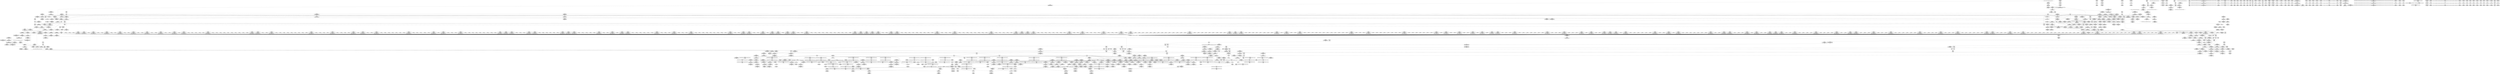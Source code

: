 digraph {
	CE0x4d2f5e0 [shape=record,shape=Mrecord,label="{CE0x4d2f5e0|80:_i64,_:_CRE_1243,1244_}"]
	CE0x4d14670 [shape=record,shape=Mrecord,label="{CE0x4d14670|GLOBAL:common_perm|*Constant*|*SummSource*}"]
	CE0x4d4df60 [shape=record,shape=Mrecord,label="{CE0x4d4df60|aa_path_perm:path|Function::aa_path_perm&Arg::path::|*SummSource*}"]
	CE0x4d1c5a0 [shape=record,shape=Mrecord,label="{CE0x4d1c5a0|__aa_current_profile:tmp18|security/apparmor/include/context.h,138}"]
	CE0x4cf57a0 [shape=record,shape=Mrecord,label="{CE0x4cf57a0|80:_i64,_:_CRE_200,204_|*MultipleSource*|security/apparmor/include/apparmor.h,117|*LoadInst*|security/apparmor/include/apparmor.h,117}"]
	CE0x4d57880 [shape=record,shape=Mrecord,label="{CE0x4d57880|common_perm:bb|*SummSource*}"]
	CE0x4da8320 [shape=record,shape=Mrecord,label="{CE0x4da8320|aa_cred_profile:tmp12|security/apparmor/include/context.h,100|*SummSource*}"]
	CE0x4d33d90 [shape=record,shape=Mrecord,label="{CE0x4d33d90|80:_i64,_:_CRE_1329,1330_}"]
	CE0x4d93940 [shape=record,shape=Mrecord,label="{CE0x4d93940|aa_cred_profile:tmp11|security/apparmor/include/context.h,100|*SummSink*}"]
	CE0x4d1e3f0 [shape=record,shape=Mrecord,label="{CE0x4d1e3f0|GLOBAL:aa_cred_profile|*Constant*|*SummSource*}"]
	CE0x4d03530 [shape=record,shape=Mrecord,label="{CE0x4d03530|mediated_filesystem:inode|Function::mediated_filesystem&Arg::inode::|*SummSink*}"]
	CE0x4d670c0 [shape=record,shape=Mrecord,label="{CE0x4d670c0|i64*_getelementptr_inbounds_(_16_x_i64_,_16_x_i64_*___llvm_gcov_ctr46,_i64_0,_i64_14)|*Constant*|*SummSource*}"]
	CE0x4cf29a0 [shape=record,shape=Mrecord,label="{CE0x4cf29a0|i64*_getelementptr_inbounds_(_16_x_i64_,_16_x_i64_*___llvm_gcov_ctr46,_i64_0,_i64_9)|*Constant*|*SummSource*}"]
	CE0x4d4d280 [shape=record,shape=Mrecord,label="{CE0x4d4d280|aa_cred_profile:tmp28|security/apparmor/include/context.h,100|*SummSink*}"]
	CE0x4d38830 [shape=record,shape=Mrecord,label="{CE0x4d38830|80:_i64,_:_CRE_1621,1622_}"]
	CE0x4d265c0 [shape=record,shape=Mrecord,label="{CE0x4d265c0|80:_i64,_:_CRE_552,556_|*MultipleSource*|security/apparmor/include/apparmor.h,117|*LoadInst*|security/apparmor/include/apparmor.h,117}"]
	CE0x4d4b4a0 [shape=record,shape=Mrecord,label="{CE0x4d4b4a0|aa_cred_profile:tmp30|security/apparmor/include/context.h,100|*SummSink*}"]
	CE0x4d52e60 [shape=record,shape=Mrecord,label="{CE0x4d52e60|common_perm:if.end|*SummSource*}"]
	CE0x4cdcaf0 [shape=record,shape=Mrecord,label="{CE0x4cdcaf0|aa_cred_profile:do.body|*SummSink*}"]
	CE0x4d4d700 [shape=record,shape=Mrecord,label="{CE0x4d4d700|aa_path_perm:op|Function::aa_path_perm&Arg::op::|*SummSink*}"]
	CE0x4d3a1b0 [shape=record,shape=Mrecord,label="{CE0x4d3a1b0|80:_i64,_:_CRE_1645,1646_}"]
	CE0x4d62eb0 [shape=record,shape=Mrecord,label="{CE0x4d62eb0|GLOBAL:__llvm_gcov_ctr58|Global_var:__llvm_gcov_ctr58|*SummSink*}"]
	CE0x4d1af60 [shape=record,shape=Mrecord,label="{CE0x4d1af60|GLOBAL:lockdep_rcu_suspicious|*Constant*|*SummSource*}"]
	CE0x4d09010 [shape=record,shape=Mrecord,label="{CE0x4d09010|apparmor_path_chown:d_inode6|security/apparmor/lsm.c,361|*SummSource*}"]
	CE0x4cceaa0 [shape=record,shape=Mrecord,label="{CE0x4cceaa0|mediated_filesystem:s_flags|security/apparmor/include/apparmor.h,117|*SummSource*}"]
	CE0x4d53020 [shape=record,shape=Mrecord,label="{CE0x4d53020|common_perm:if.end|*SummSink*}"]
	CE0x4d1dca0 [shape=record,shape=Mrecord,label="{CE0x4d1dca0|__aa_current_profile:call4|security/apparmor/include/context.h,138|*SummSource*}"]
	CE0x4d31d30 [shape=record,shape=Mrecord,label="{CE0x4d31d30|80:_i64,_:_CRE_1280,1288_|*MultipleSource*|security/apparmor/include/apparmor.h,117|*LoadInst*|security/apparmor/include/apparmor.h,117}"]
	CE0x4d274c0 [shape=record,shape=Mrecord,label="{CE0x4d274c0|80:_i64,_:_CRE_571,572_}"]
	CE0x4d2ea30 [shape=record,shape=Mrecord,label="{CE0x4d2ea30|80:_i64,_:_CRE_1232,1233_}"]
	CE0x4d1ef20 [shape=record,shape=Mrecord,label="{CE0x4d1ef20|_ret_%struct.aa_profile*_%tmp34,_!dbg_!18602|security/apparmor/include/context.h,101}"]
	CE0x4cdcef0 [shape=record,shape=Mrecord,label="{CE0x4cdcef0|__aa_current_profile:tmp7|security/apparmor/include/context.h,138|*SummSource*}"]
	CE0x4d2b370 [shape=record,shape=Mrecord,label="{CE0x4d2b370|80:_i64,_:_CRE_630,631_}"]
	CE0x4d15620 [shape=record,shape=Mrecord,label="{CE0x4d15620|common_perm:op|Function::common_perm&Arg::op::|*SummSink*}"]
	CE0x4d57060 [shape=record,shape=Mrecord,label="{CE0x4d57060|_ret_%struct.aa_profile*_%call4,_!dbg_!18586|security/apparmor/include/context.h,138|*SummSource*}"]
	CE0x4d190f0 [shape=record,shape=Mrecord,label="{CE0x4d190f0|mediated_filesystem:tmp3|*SummSink*}"]
	CE0x4d33fb0 [shape=record,shape=Mrecord,label="{CE0x4d33fb0|80:_i64,_:_CRE_1331,1332_}"]
	CE0x4d69910 [shape=record,shape=Mrecord,label="{CE0x4d69910|__aa_current_profile:tmp9|security/apparmor/include/context.h,138|*SummSource*}"]
	CE0x4ccdc50 [shape=record,shape=Mrecord,label="{CE0x4ccdc50|i32_10|*Constant*}"]
	CE0x4d67640 [shape=record,shape=Mrecord,label="{CE0x4d67640|get_current:tmp4|./arch/x86/include/asm/current.h,14}"]
	CE0x4ce4380 [shape=record,shape=Mrecord,label="{CE0x4ce4380|apparmor_path_chown:dentry|security/apparmor/lsm.c,357}"]
	CE0x4d13c50 [shape=record,shape=Mrecord,label="{CE0x4d13c50|aa_path_perm:entry|*SummSource*}"]
	CE0x4d02630 [shape=record,shape=Mrecord,label="{CE0x4d02630|80:_i64,_:_CRE_462,463_}"]
	"CONST[source:0(mediator),value:0(static)][purpose:{operation}][SnkIdx:4]"
	CE0x4cce3d0 [shape=record,shape=Mrecord,label="{CE0x4cce3d0|mediated_filesystem:tmp4|*LoadInst*|security/apparmor/include/apparmor.h,117|*SummSink*}"]
	CE0x4d2e5f0 [shape=record,shape=Mrecord,label="{CE0x4d2e5f0|80:_i64,_:_CRE_1228,1229_}"]
	CE0x4d09150 [shape=record,shape=Mrecord,label="{CE0x4d09150|i32_11|*Constant*|*SummSource*}"]
	CE0x4d305d0 [shape=record,shape=Mrecord,label="{CE0x4d305d0|80:_i64,_:_CRE_1258,1259_}"]
	CE0x4da5030 [shape=record,shape=Mrecord,label="{CE0x4da5030|i64_0|*Constant*}"]
	CE0x4d3d3a0 [shape=record,shape=Mrecord,label="{CE0x4d3d3a0|80:_i64,_:_CRE_1712,1720_|*MultipleSource*|security/apparmor/include/apparmor.h,117|*LoadInst*|security/apparmor/include/apparmor.h,117}"]
	CE0x4d2a380 [shape=record,shape=Mrecord,label="{CE0x4d2a380|80:_i64,_:_CRE_615,616_}"]
	CE0x4d19b70 [shape=record,shape=Mrecord,label="{CE0x4d19b70|apparmor_path_chown:tmp19|security/apparmor/lsm.c,365|*SummSink*}"]
	CE0x4d35930 [shape=record,shape=Mrecord,label="{CE0x4d35930|80:_i64,_:_CRE_1355,1356_}"]
	CE0x4d57180 [shape=record,shape=Mrecord,label="{CE0x4d57180|_ret_%struct.aa_profile*_%call4,_!dbg_!18586|security/apparmor/include/context.h,138|*SummSink*}"]
	CE0x4d078e0 [shape=record,shape=Mrecord,label="{CE0x4d078e0|apparmor_path_chown:tmp5|security/apparmor/lsm.c,357}"]
	CE0x4d41670 [shape=record,shape=Mrecord,label="{CE0x4d41670|80:_i64,_:_CRE_2264,2268_|*MultipleSource*|security/apparmor/include/apparmor.h,117|*LoadInst*|security/apparmor/include/apparmor.h,117}"]
	CE0x4cf6370 [shape=record,shape=Mrecord,label="{CE0x4cf6370|80:_i64,_:_CRE_264,268_|*MultipleSource*|security/apparmor/include/apparmor.h,117|*LoadInst*|security/apparmor/include/apparmor.h,117}"]
	CE0x4d17690 [shape=record,shape=Mrecord,label="{CE0x4d17690|i64*_getelementptr_inbounds_(_6_x_i64_,_6_x_i64_*___llvm_gcov_ctr84,_i64_0,_i64_5)|*Constant*|*SummSink*}"]
	CE0x4cf22d0 [shape=record,shape=Mrecord,label="{CE0x4cf22d0|i64*_getelementptr_inbounds_(_16_x_i64_,_16_x_i64_*___llvm_gcov_ctr46,_i64_0,_i64_9)|*Constant*|*SummSink*}"]
	CE0x4d4d210 [shape=record,shape=Mrecord,label="{CE0x4d4d210|aa_cred_profile:tmp28|security/apparmor/include/context.h,100|*SummSource*}"]
	CE0x4d4bac0 [shape=record,shape=Mrecord,label="{CE0x4d4bac0|aa_cred_profile:tmp31|security/apparmor/include/context.h,100|*SummSink*}"]
	CE0x4d89cd0 [shape=record,shape=Mrecord,label="{CE0x4d89cd0|aa_cred_profile:tmp32|security/apparmor/include/context.h,101}"]
	CE0x4d2e0a0 [shape=record,shape=Mrecord,label="{CE0x4d2e0a0|80:_i64,_:_CRE_1223,1224_}"]
	CE0x4d363d0 [shape=record,shape=Mrecord,label="{CE0x4d363d0|80:_i64,_:_CRE_1365,1366_}"]
	CE0x4d299f0 [shape=record,shape=Mrecord,label="{CE0x4d299f0|80:_i64,_:_CRE_606,607_}"]
	CE0x4d64ad0 [shape=record,shape=Mrecord,label="{CE0x4d64ad0|aa_cred_profile:tmp9|security/apparmor/include/context.h,100}"]
	CE0x4d15b00 [shape=record,shape=Mrecord,label="{CE0x4d15b00|i32_512|*Constant*}"]
	CE0x4d1aff0 [shape=record,shape=Mrecord,label="{CE0x4d1aff0|GLOBAL:lockdep_rcu_suspicious|*Constant*|*SummSink*}"]
	CE0x4d4ee00 [shape=record,shape=Mrecord,label="{CE0x4d4ee00|aa_path_perm:cond|Function::aa_path_perm&Arg::cond::|*SummSource*}"]
	CE0x4d0b150 [shape=record,shape=Mrecord,label="{CE0x4d0b150|apparmor_path_chown:tmp8|security/apparmor/lsm.c,358}"]
	CE0x4d134c0 [shape=record,shape=Mrecord,label="{CE0x4d134c0|common_perm:call1|security/apparmor/lsm.c,170|*SummSink*}"]
	CE0x4d3e160 [shape=record,shape=Mrecord,label="{CE0x4d3e160|80:_i64,_:_CRE_1776,1784_|*MultipleSource*|security/apparmor/include/apparmor.h,117|*LoadInst*|security/apparmor/include/apparmor.h,117}"]
	CE0x4d6aa90 [shape=record,shape=Mrecord,label="{CE0x4d6aa90|COLLAPSED:_SCMRE:_elem_0::|security/apparmor/include/context.h,99}"]
	CE0x4cc7f40 [shape=record,shape=Mrecord,label="{CE0x4cc7f40|apparmor_path_chown:tmp|*SummSource*}"]
	CE0x4ce4cc0 [shape=record,shape=Mrecord,label="{CE0x4ce4cc0|aa_cred_profile:tmp3}"]
	CE0x4d28290 [shape=record,shape=Mrecord,label="{CE0x4d28290|80:_i64,_:_CRE_584,585_}"]
	CE0x4cf5440 [shape=record,shape=Mrecord,label="{CE0x4cf5440|80:_i64,_:_CRE_184,188_|*MultipleSource*|security/apparmor/include/apparmor.h,117|*LoadInst*|security/apparmor/include/apparmor.h,117}"]
	CE0x4cce250 [shape=record,shape=Mrecord,label="{CE0x4cce250|mediated_filesystem:tmp4|*LoadInst*|security/apparmor/include/apparmor.h,117|*SummSource*}"]
	CE0x4d48000 [shape=record,shape=Mrecord,label="{CE0x4d48000|aa_cred_profile:lnot|security/apparmor/include/context.h,100|*SummSource*}"]
	CE0x4d15cd0 [shape=record,shape=Mrecord,label="{CE0x4d15cd0|i32_512|*Constant*|*SummSource*}"]
	CE0x4cf2540 [shape=record,shape=Mrecord,label="{CE0x4cf2540|i64_12|*Constant*}"]
	CE0x4d085d0 [shape=record,shape=Mrecord,label="{CE0x4d085d0|GLOBAL:__llvm_gcov_ctr57|Global_var:__llvm_gcov_ctr57|*SummSource*}"]
	CE0x4ce5eb0 [shape=record,shape=Mrecord,label="{CE0x4ce5eb0|common_perm:tmp|*SummSink*}"]
	CE0x4d6db90 [shape=record,shape=Mrecord,label="{CE0x4d6db90|_call_void_lockdep_rcu_suspicious(i8*_getelementptr_inbounds_(_36_x_i8_,_36_x_i8_*_.str12,_i32_0,_i32_0),_i32_138,_i8*_getelementptr_inbounds_(_45_x_i8_,_45_x_i8_*_.str14,_i32_0,_i32_0))_#7,_!dbg_!18575|security/apparmor/include/context.h,138}"]
	CE0x4d044a0 [shape=record,shape=Mrecord,label="{CE0x4d044a0|GLOBAL:__llvm_gcov_ctr84|Global_var:__llvm_gcov_ctr84}"]
	CE0x4d68860 [shape=record,shape=Mrecord,label="{CE0x4d68860|__aa_current_profile:if.then}"]
	CE0x4d4d660 [shape=record,shape=Mrecord,label="{CE0x4d4d660|aa_path_perm:op|Function::aa_path_perm&Arg::op::|*SummSource*}"]
	CE0x4d45030 [shape=record,shape=Mrecord,label="{CE0x4d45030|common_perm:tmp2|security/apparmor/lsm.c,169|*SummSource*}"]
	CE0x4d24980 [shape=record,shape=Mrecord,label="{CE0x4d24980|__aa_current_profile:tmp|*SummSink*}"]
	CE0x4ce47a0 [shape=record,shape=Mrecord,label="{CE0x4ce47a0|mediated_filesystem:tmp|*SummSource*}"]
	CE0x4d08b60 [shape=record,shape=Mrecord,label="{CE0x4d08b60|common_perm:tmp5|security/apparmor/lsm.c,169|*SummSource*}"]
	CE0x4cdbb30 [shape=record,shape=Mrecord,label="{CE0x4cdbb30|apparmor_path_chown:d_inode|security/apparmor/lsm.c,357|*SummSink*}"]
	CE0x4d38560 [shape=record,shape=Mrecord,label="{CE0x4d38560|80:_i64,_:_CRE_1618,1619_}"]
	CE0x4d14350 [shape=record,shape=Mrecord,label="{CE0x4d14350|apparmor_path_chown:call7|security/apparmor/lsm.c,364}"]
	CE0x4d2b260 [shape=record,shape=Mrecord,label="{CE0x4d2b260|80:_i64,_:_CRE_629,630_}"]
	CE0x4d22290 [shape=record,shape=Mrecord,label="{CE0x4d22290|i8*_getelementptr_inbounds_(_45_x_i8_,_45_x_i8_*_.str14,_i32_0,_i32_0)|*Constant*|*SummSource*}"]
	CE0x4d37090 [shape=record,shape=Mrecord,label="{CE0x4d37090|80:_i64,_:_CRE_1384,1392_|*MultipleSource*|security/apparmor/include/apparmor.h,117|*LoadInst*|security/apparmor/include/apparmor.h,117}"]
	CE0x4d627a0 [shape=record,shape=Mrecord,label="{CE0x4d627a0|aa_cred_profile:do.cond}"]
	CE0x4cf3b20 [shape=record,shape=Mrecord,label="{CE0x4cf3b20|80:_i64,_:_CRE_64,72_|*MultipleSource*|security/apparmor/include/apparmor.h,117|*LoadInst*|security/apparmor/include/apparmor.h,117}"]
	CE0x4cf5cb0 [shape=record,shape=Mrecord,label="{CE0x4cf5cb0|80:_i64,_:_CRE_224,240_|*MultipleSource*|security/apparmor/include/apparmor.h,117|*LoadInst*|security/apparmor/include/apparmor.h,117}"]
	CE0x4d09350 [shape=record,shape=Mrecord,label="{CE0x4d09350|i32_11|*Constant*|*SummSink*}"]
	CE0x4d06ed0 [shape=record,shape=Mrecord,label="{CE0x4d06ed0|apparmor_path_chown:i_uid|security/apparmor/lsm.c,357|*SummSink*}"]
	CE0x4d48a90 [shape=record,shape=Mrecord,label="{CE0x4d48a90|aa_cred_profile:lnot2|security/apparmor/include/context.h,100|*SummSource*}"]
	CE0x4d3c4c0 [shape=record,shape=Mrecord,label="{CE0x4d3c4c0|80:_i64,_:_CRE_1678,1679_}"]
	CE0x4d020e0 [shape=record,shape=Mrecord,label="{CE0x4d020e0|80:_i64,_:_CRE_457,458_}"]
	CE0x4d3e350 [shape=record,shape=Mrecord,label="{CE0x4d3e350|80:_i64,_:_CRE_1784,1792_|*MultipleSource*|security/apparmor/include/apparmor.h,117|*LoadInst*|security/apparmor/include/apparmor.h,117}"]
	CE0x4d267b0 [shape=record,shape=Mrecord,label="{CE0x4d267b0|80:_i64,_:_CRE_560,561_}"]
	CE0x4d65960 [shape=record,shape=Mrecord,label="{CE0x4d65960|__aa_current_profile:tmp8|security/apparmor/include/context.h,138|*SummSource*}"]
	CE0x4d32390 [shape=record,shape=Mrecord,label="{CE0x4d32390|80:_i64,_:_CRE_1305,1306_}"]
	CE0x4ce5f90 [shape=record,shape=Mrecord,label="{CE0x4ce5f90|common_perm:tmp1|*SummSource*}"]
	CE0x4d04790 [shape=record,shape=Mrecord,label="{CE0x4d04790|i64_0|*Constant*|*SummSource*}"]
	CE0x4d63a20 [shape=record,shape=Mrecord,label="{CE0x4d63a20|i64_5|*Constant*|*SummSink*}"]
	CE0x4d33ea0 [shape=record,shape=Mrecord,label="{CE0x4d33ea0|80:_i64,_:_CRE_1330,1331_}"]
	CE0x4d2de80 [shape=record,shape=Mrecord,label="{CE0x4d2de80|80:_i64,_:_CRE_1221,1222_}"]
	CE0x4d4e0b0 [shape=record,shape=Mrecord,label="{CE0x4d4e0b0|aa_path_perm:path|Function::aa_path_perm&Arg::path::|*SummSink*}"]
	CE0x4d04930 [shape=record,shape=Mrecord,label="{CE0x4d04930|apparmor_path_chown:tmp12|security/apparmor/lsm.c,361|*SummSink*}"]
	CE0x4cf44e0 [shape=record,shape=Mrecord,label="{CE0x4cf44e0|80:_i64,_:_CRE_112,120_|*MultipleSource*|security/apparmor/include/apparmor.h,117|*LoadInst*|security/apparmor/include/apparmor.h,117}"]
	CE0x4da05b0 [shape=record,shape=Mrecord,label="{CE0x4da05b0|aa_cred_profile:tmp24|security/apparmor/include/context.h,100|*SummSink*}"]
	CE0x4d68c90 [shape=record,shape=Mrecord,label="{CE0x4d68c90|aa_cred_profile:bb|*SummSource*}"]
	CE0x4d2a8d0 [shape=record,shape=Mrecord,label="{CE0x4d2a8d0|80:_i64,_:_CRE_620,621_}"]
	CE0x4d0fa70 [shape=record,shape=Mrecord,label="{CE0x4d0fa70|80:_i64,_:_CRE_427,428_}"]
	CE0x4d06640 [shape=record,shape=Mrecord,label="{CE0x4d06640|apparmor_path_chown:tmp17|security/apparmor/lsm.c,364|*SummSink*}"]
	CE0x4d2ed60 [shape=record,shape=Mrecord,label="{CE0x4d2ed60|80:_i64,_:_CRE_1235,1236_}"]
	CE0x4d284b0 [shape=record,shape=Mrecord,label="{CE0x4d284b0|80:_i64,_:_CRE_586,587_}"]
	CE0x4d57e50 [shape=record,shape=Mrecord,label="{CE0x4d57e50|aa_cred_profile:do.end|*SummSource*}"]
	CE0x4d0d430 [shape=record,shape=Mrecord,label="{CE0x4d0d430|80:_i64,_:_CRE_352,360_|*MultipleSource*|security/apparmor/include/apparmor.h,117|*LoadInst*|security/apparmor/include/apparmor.h,117}"]
	CE0x4cf01b0 [shape=record,shape=Mrecord,label="{CE0x4cf01b0|aa_cred_profile:tmp19|security/apparmor/include/context.h,100|*SummSink*}"]
	CE0x4d32960 [shape=record,shape=Mrecord,label="{CE0x4d32960|80:_i64,_:_CRE_1310,1311_}"]
	CE0x4cdc960 [shape=record,shape=Mrecord,label="{CE0x4cdc960|0:_i16,_4:_i32,_8:_i16,_40:_%struct.super_block*,_72:_i32,_:_SCMRE_4,6_|*MultipleSource*|security/apparmor/lsm.c, 357|security/apparmor/lsm.c,357}"]
	CE0x4d17c20 [shape=record,shape=Mrecord,label="{CE0x4d17c20|mediated_filesystem:tmp1|*SummSink*}"]
	CE0x4cf6010 [shape=record,shape=Mrecord,label="{CE0x4cf6010|80:_i64,_:_CRE_248,252_|*MultipleSource*|security/apparmor/include/apparmor.h,117|*LoadInst*|security/apparmor/include/apparmor.h,117}"]
	CE0x4d0ac80 [shape=record,shape=Mrecord,label="{CE0x4d0ac80|i64_2|*Constant*}"]
	CE0x4d42110 [shape=record,shape=Mrecord,label="{CE0x4d42110|i64*_getelementptr_inbounds_(_5_x_i64_,_5_x_i64_*___llvm_gcov_ctr57,_i64_0,_i64_0)|*Constant*|*SummSource*}"]
	CE0x4d31f50 [shape=record,shape=Mrecord,label="{CE0x4d31f50|80:_i64,_:_CRE_1296,1300_|*MultipleSource*|security/apparmor/include/apparmor.h,117|*LoadInst*|security/apparmor/include/apparmor.h,117}"]
	CE0x4d57ff0 [shape=record,shape=Mrecord,label="{CE0x4d57ff0|_call_void_mcount()_#2|*SummSink*}"]
	CE0x4d3ff50 [shape=record,shape=Mrecord,label="{CE0x4d3ff50|80:_i64,_:_CRE_1877,1878_}"]
	CE0x4d10bf0 [shape=record,shape=Mrecord,label="{CE0x4d10bf0|common_perm:tmp4|security/apparmor/lsm.c,169}"]
	CE0x4d1e6d0 [shape=record,shape=Mrecord,label="{CE0x4d1e6d0|aa_cred_profile:entry|*SummSource*}"]
	CE0x4d947f0 [shape=record,shape=Mrecord,label="{CE0x4d947f0|aa_cred_profile:expval|security/apparmor/include/context.h,100|*SummSource*}"]
	CE0x4d5ea50 [shape=record,shape=Mrecord,label="{CE0x4d5ea50|aa_cred_profile:tmp|*SummSink*}"]
	CE0x4d38940 [shape=record,shape=Mrecord,label="{CE0x4d38940|80:_i64,_:_CRE_1622,1623_}"]
	CE0x4d3aa30 [shape=record,shape=Mrecord,label="{CE0x4d3aa30|80:_i64,_:_CRE_1653,1654_}"]
	CE0x4d2c790 [shape=record,shape=Mrecord,label="{CE0x4d2c790|80:_i64,_:_CRE_720,736_|*MultipleSource*|security/apparmor/include/apparmor.h,117|*LoadInst*|security/apparmor/include/apparmor.h,117}"]
	CE0x4d62cf0 [shape=record,shape=Mrecord,label="{CE0x4d62cf0|GLOBAL:__llvm_gcov_ctr58|Global_var:__llvm_gcov_ctr58}"]
	CE0x4d28070 [shape=record,shape=Mrecord,label="{CE0x4d28070|80:_i64,_:_CRE_582,583_}"]
	CE0x4d8bbd0 [shape=record,shape=Mrecord,label="{CE0x4d8bbd0|aa_cred_profile:lnot3|security/apparmor/include/context.h,100|*SummSink*}"]
	CE0x4d8d830 [shape=record,shape=Mrecord,label="{CE0x4d8d830|get_current:tmp2|*SummSource*}"]
	CE0x4d31180 [shape=record,shape=Mrecord,label="{CE0x4d31180|80:_i64,_:_CRE_1269,1270_}"]
	CE0x4d621d0 [shape=record,shape=Mrecord,label="{CE0x4d621d0|i64*_getelementptr_inbounds_(_2_x_i64_,_2_x_i64_*___llvm_gcov_ctr112,_i64_0,_i64_1)|*Constant*}"]
	CE0x4d30d40 [shape=record,shape=Mrecord,label="{CE0x4d30d40|80:_i64,_:_CRE_1265,1266_}"]
	CE0x4da18e0 [shape=record,shape=Mrecord,label="{CE0x4da18e0|aa_cred_profile:tmp21|security/apparmor/include/context.h,100|*SummSink*}"]
	CE0x4d03430 [shape=record,shape=Mrecord,label="{CE0x4d03430|apparmor_path_chown:tmp10|security/apparmor/lsm.c,361|*SummSink*}"]
	CE0x4d2c3b0 [shape=record,shape=Mrecord,label="{CE0x4d2c3b0|80:_i64,_:_CRE_704,708_|*MultipleSource*|security/apparmor/include/apparmor.h,117|*LoadInst*|security/apparmor/include/apparmor.h,117}"]
	CE0x4d22710 [shape=record,shape=Mrecord,label="{CE0x4d22710|i64*_getelementptr_inbounds_(_11_x_i64_,_11_x_i64_*___llvm_gcov_ctr58,_i64_0,_i64_9)|*Constant*}"]
	CE0x4d69840 [shape=record,shape=Mrecord,label="{CE0x4d69840|__aa_current_profile:tmp9|security/apparmor/include/context.h,138}"]
	"CONST[source:0(mediator),value:2(dynamic)][purpose:{object}][SnkIdx:3]"
	CE0x4d063c0 [shape=record,shape=Mrecord,label="{CE0x4d063c0|apparmor_path_chown:tmp17|security/apparmor/lsm.c,364}"]
	CE0x4d23160 [shape=record,shape=Mrecord,label="{CE0x4d23160|80:_i64,_:_CRE_447,448_}"]
	CE0x4d4e400 [shape=record,shape=Mrecord,label="{CE0x4d4e400|aa_path_perm:flags|Function::aa_path_perm&Arg::flags::|*SummSource*}"]
	CE0x4cdc790 [shape=record,shape=Mrecord,label="{CE0x4cdc790|apparmor_path_chown:path|Function::apparmor_path_chown&Arg::path::|*SummSink*}"]
	CE0x4d14f00 [shape=record,shape=Mrecord,label="{CE0x4d14f00|common_perm:entry|*SummSink*}"]
	CE0x4d391c0 [shape=record,shape=Mrecord,label="{CE0x4d391c0|80:_i64,_:_CRE_1630,1631_}"]
	CE0x4d3fc80 [shape=record,shape=Mrecord,label="{CE0x4d3fc80|80:_i64,_:_CRE_1874,1875_}"]
	CE0x4d34b60 [shape=record,shape=Mrecord,label="{CE0x4d34b60|80:_i64,_:_CRE_1342,1343_}"]
	CE0x4d8ce70 [shape=record,shape=Mrecord,label="{CE0x4d8ce70|aa_cred_profile:tmp7|security/apparmor/include/context.h,100}"]
	"CONST[source:0(mediator),value:2(dynamic)][purpose:{object}][SnkIdx:2]"
	CE0x4d014f0 [shape=record,shape=Mrecord,label="{CE0x4d014f0|apparmor_path_chown:i_mode|security/apparmor/lsm.c,358}"]
	CE0x4ccde60 [shape=record,shape=Mrecord,label="{CE0x4ccde60|mediated_filesystem:i_sb|security/apparmor/include/apparmor.h,117|*SummSink*}"]
	CE0x4d16200 [shape=record,shape=Mrecord,label="{CE0x4d16200|common_perm:mask|Function::common_perm&Arg::mask::|*SummSource*}"]
	CE0x4d394f0 [shape=record,shape=Mrecord,label="{CE0x4d394f0|80:_i64,_:_CRE_1633,1634_}"]
	CE0x4d93b00 [shape=record,shape=Mrecord,label="{CE0x4d93b00|aa_cred_profile:profile|security/apparmor/include/context.h,100}"]
	CE0x4cdd410 [shape=record,shape=Mrecord,label="{CE0x4cdd410|common_perm:tmp|*SummSource*}"]
	CE0x4d2dd70 [shape=record,shape=Mrecord,label="{CE0x4d2dd70|80:_i64,_:_CRE_1220,1221_}"]
	CE0x4d379c0 [shape=record,shape=Mrecord,label="{CE0x4d379c0|80:_i64,_:_CRE_1592,1596_|*MultipleSource*|security/apparmor/include/apparmor.h,117|*LoadInst*|security/apparmor/include/apparmor.h,117}"]
	CE0x4d0aad0 [shape=record,shape=Mrecord,label="{CE0x4d0aad0|i64_2|*Constant*|*SummSource*}"]
	CE0x4d36e70 [shape=record,shape=Mrecord,label="{CE0x4d36e70|80:_i64,_:_CRE_1375,1376_}"]
	CE0x4d390b0 [shape=record,shape=Mrecord,label="{CE0x4d390b0|80:_i64,_:_CRE_1629,1630_}"]
	CE0x4d01840 [shape=record,shape=Mrecord,label="{CE0x4d01840|apparmor_path_chown:tmp7|security/apparmor/lsm.c,358}"]
	CE0x4d45740 [shape=record,shape=Mrecord,label="{CE0x4d45740|get_current:bb|*SummSink*}"]
	CE0x4d23380 [shape=record,shape=Mrecord,label="{CE0x4d23380|80:_i64,_:_CRE_449,450_}"]
	CE0x4d0f8d0 [shape=record,shape=Mrecord,label="{CE0x4d0f8d0|80:_i64,_:_CRE_425,426_}"]
	CE0x4ccd330 [shape=record,shape=Mrecord,label="{CE0x4ccd330|aa_cred_profile:tmp10|security/apparmor/include/context.h,100|*SummSink*}"]
	CE0x4d377d0 [shape=record,shape=Mrecord,label="{CE0x4d377d0|80:_i64,_:_CRE_1584,1592_|*MultipleSource*|security/apparmor/include/apparmor.h,117|*LoadInst*|security/apparmor/include/apparmor.h,117}"]
	CE0x4d6dc70 [shape=record,shape=Mrecord,label="{CE0x4d6dc70|_call_void_lockdep_rcu_suspicious(i8*_getelementptr_inbounds_(_36_x_i8_,_36_x_i8_*_.str12,_i32_0,_i32_0),_i32_138,_i8*_getelementptr_inbounds_(_45_x_i8_,_45_x_i8_*_.str14,_i32_0,_i32_0))_#7,_!dbg_!18575|security/apparmor/include/context.h,138|*SummSink*}"]
	CE0x4d08170 [shape=record,shape=Mrecord,label="{CE0x4d08170|i32_4|*Constant*|*SummSource*}"]
	CE0x4d54a00 [shape=record,shape=Mrecord,label="{CE0x4d54a00|__aa_current_profile:tmp2}"]
	CE0x4d655f0 [shape=record,shape=Mrecord,label="{CE0x4d655f0|aa_cred_profile:tmp2}"]
	CE0x4d0f0b0 [shape=record,shape=Mrecord,label="{CE0x4d0f0b0|80:_i64,_:_CRE_415,416_}"]
	CE0x4d06430 [shape=record,shape=Mrecord,label="{CE0x4d06430|apparmor_path_chown:tmp17|security/apparmor/lsm.c,364|*SummSource*}"]
	CE0x4d8cbc0 [shape=record,shape=Mrecord,label="{CE0x4d8cbc0|aa_cred_profile:do.body6}"]
	CE0x4d32580 [shape=record,shape=Mrecord,label="{CE0x4d32580|80:_i64,_:_CRE_1306,1307_}"]
	CE0x4d02300 [shape=record,shape=Mrecord,label="{CE0x4d02300|80:_i64,_:_CRE_459,460_}"]
	CE0x4d3d9a0 [shape=record,shape=Mrecord,label="{CE0x4d3d9a0|80:_i64,_:_CRE_1736,1752_|*MultipleSource*|security/apparmor/include/apparmor.h,117|*LoadInst*|security/apparmor/include/apparmor.h,117}"]
	CE0x4d49670 [shape=record,shape=Mrecord,label="{CE0x4d49670|i64*_getelementptr_inbounds_(_16_x_i64_,_16_x_i64_*___llvm_gcov_ctr46,_i64_0,_i64_12)|*Constant*|*SummSource*}"]
	CE0x4d23270 [shape=record,shape=Mrecord,label="{CE0x4d23270|80:_i64,_:_CRE_448,449_}"]
	CE0x4ccda10 [shape=record,shape=Mrecord,label="{CE0x4ccda10|i32_8|*Constant*|*SummSink*}"]
	CE0x4cc7750 [shape=record,shape=Mrecord,label="{CE0x4cc7750|apparmor_path_chown:if.end|*SummSink*}"]
	CE0x4d316d0 [shape=record,shape=Mrecord,label="{CE0x4d316d0|80:_i64,_:_CRE_1274,1275_}"]
	CE0x4d50240 [shape=record,shape=Mrecord,label="{CE0x4d50240|common_perm:tmp9|security/apparmor/lsm.c,172|*SummSink*}"]
	CE0x4d48b00 [shape=record,shape=Mrecord,label="{CE0x4d48b00|aa_cred_profile:lnot2|security/apparmor/include/context.h,100|*SummSink*}"]
	CE0x4d2f910 [shape=record,shape=Mrecord,label="{CE0x4d2f910|80:_i64,_:_CRE_1246,1247_}"]
	CE0x4d0c4a0 [shape=record,shape=Mrecord,label="{CE0x4d0c4a0|apparmor_path_chown:d_inode6|security/apparmor/lsm.c,361}"]
	CE0x4cf1f20 [shape=record,shape=Mrecord,label="{CE0x4cf1f20|i32_100|*Constant*}"]
	CE0x4cd0f40 [shape=record,shape=Mrecord,label="{CE0x4cd0f40|apparmor_path_chown:tmp14|security/apparmor/lsm.c,361|*SummSink*}"]
	CE0x4d38e90 [shape=record,shape=Mrecord,label="{CE0x4d38e90|80:_i64,_:_CRE_1627,1628_}"]
	CE0x4ce4910 [shape=record,shape=Mrecord,label="{CE0x4ce4910|apparmor_path_chown:dentry|security/apparmor/lsm.c,357|*SummSource*}"]
	CE0x4cc7490 [shape=record,shape=Mrecord,label="{CE0x4cc7490|get_current:tmp1}"]
	CE0x4d64cc0 [shape=record,shape=Mrecord,label="{CE0x4d64cc0|aa_cred_profile:tmp9|security/apparmor/include/context.h,100|*SummSource*}"]
	CE0x4cbd830 [shape=record,shape=Mrecord,label="{CE0x4cbd830|i64_1|*Constant*|*SummSource*}"]
	CE0x4cdb270 [shape=record,shape=Mrecord,label="{CE0x4cdb270|apparmor_path_chown:coerce.dive1}"]
	CE0x4daa220 [shape=record,shape=Mrecord,label="{CE0x4daa220|aa_cred_profile:tmp18|security/apparmor/include/context.h,100|*SummSource*}"]
	CE0x4d65780 [shape=record,shape=Mrecord,label="{CE0x4d65780|__aa_current_profile:tmp8|security/apparmor/include/context.h,138}"]
	CE0x4d36700 [shape=record,shape=Mrecord,label="{CE0x4d36700|80:_i64,_:_CRE_1368,1369_}"]
	CE0x4d6ed10 [shape=record,shape=Mrecord,label="{CE0x4d6ed10|i64*_getelementptr_inbounds_(_11_x_i64_,_11_x_i64_*___llvm_gcov_ctr58,_i64_0,_i64_8)|*Constant*|*SummSource*}"]
	CE0x4ccdd90 [shape=record,shape=Mrecord,label="{CE0x4ccdd90|mediated_filesystem:i_sb|security/apparmor/include/apparmor.h,117|*SummSource*}"]
	CE0x4d58830 [shape=record,shape=Mrecord,label="{CE0x4d58830|common_perm:mode|security/apparmor/lsm.c,169|*SummSource*}"]
	CE0x4cdb380 [shape=record,shape=Mrecord,label="{CE0x4cdb380|apparmor_path_chown:uid|security/apparmor/lsm.c, 355|*SummSink*}"]
	CE0x4d8cb50 [shape=record,shape=Mrecord,label="{CE0x4d8cb50|aa_cred_profile:do.end10|*SummSink*}"]
	CE0x4d353e0 [shape=record,shape=Mrecord,label="{CE0x4d353e0|80:_i64,_:_CRE_1350,1351_}"]
	CE0x4d605a0 [shape=record,shape=Mrecord,label="{CE0x4d605a0|__aa_current_profile:tmp}"]
	CE0x4d40ad0 [shape=record,shape=Mrecord,label="{CE0x4d40ad0|80:_i64,_:_CRE_1928,2056_|*MultipleSource*|security/apparmor/include/apparmor.h,117|*LoadInst*|security/apparmor/include/apparmor.h,117}"]
	CE0x4d8b070 [shape=record,shape=Mrecord,label="{CE0x4d8b070|aa_cred_profile:tmp34|security/apparmor/include/context.h,101|*SummSource*}"]
	CE0x4d263d0 [shape=record,shape=Mrecord,label="{CE0x4d263d0|80:_i64,_:_CRE_544,552_|*MultipleSource*|security/apparmor/include/apparmor.h,117|*LoadInst*|security/apparmor/include/apparmor.h,117}"]
	CE0x4d34d80 [shape=record,shape=Mrecord,label="{CE0x4d34d80|80:_i64,_:_CRE_1344,1345_}"]
	CE0x4d33400 [shape=record,shape=Mrecord,label="{CE0x4d33400|80:_i64,_:_CRE_1320,1321_}"]
	CE0x4d01370 [shape=record,shape=Mrecord,label="{CE0x4d01370|apparmor_path_chown:d_inode4|security/apparmor/lsm.c,358|*SummSink*}"]
	CE0x4cbd7c0 [shape=record,shape=Mrecord,label="{CE0x4cbd7c0|i64_1|*Constant*}"]
	CE0x4d1a5c0 [shape=record,shape=Mrecord,label="{CE0x4d1a5c0|i64*_getelementptr_inbounds_(_2_x_i64_,_2_x_i64_*___llvm_gcov_ctr55,_i64_0,_i64_0)|*Constant*}"]
	CE0x4d317e0 [shape=record,shape=Mrecord,label="{CE0x4d317e0|80:_i64,_:_CRE_1275,1276_}"]
	CE0x4d1c3c0 [shape=record,shape=Mrecord,label="{CE0x4d1c3c0|__aa_current_profile:tmp17|security/apparmor/include/context.h,138|*SummSource*}"]
	CE0x4d5eac0 [shape=record,shape=Mrecord,label="{CE0x4d5eac0|aa_cred_profile:tmp1}"]
	CE0x4d3db90 [shape=record,shape=Mrecord,label="{CE0x4d3db90|80:_i64,_:_CRE_1752,1760_|*MultipleSource*|security/apparmor/include/apparmor.h,117|*LoadInst*|security/apparmor/include/apparmor.h,117}"]
	CE0x4d5e7a0 [shape=record,shape=Mrecord,label="{CE0x4d5e7a0|aa_cred_profile:tmp}"]
	CE0x4d29060 [shape=record,shape=Mrecord,label="{CE0x4d29060|80:_i64,_:_CRE_597,598_}"]
	CE0x4d1d650 [shape=record,shape=Mrecord,label="{CE0x4d1d650|__aa_current_profile:tmp21|security/apparmor/include/context.h,138|*SummSource*}"]
	CE0x4d13910 [shape=record,shape=Mrecord,label="{CE0x4d13910|GLOBAL:aa_path_perm|*Constant*|*SummSource*}"]
	CE0x4d2a270 [shape=record,shape=Mrecord,label="{CE0x4d2a270|80:_i64,_:_CRE_614,615_}"]
	CE0x4d8bd90 [shape=record,shape=Mrecord,label="{CE0x4d8bd90|aa_cred_profile:lnot.ext|security/apparmor/include/context.h,100}"]
	CE0x4d22780 [shape=record,shape=Mrecord,label="{CE0x4d22780|i64*_getelementptr_inbounds_(_11_x_i64_,_11_x_i64_*___llvm_gcov_ctr58,_i64_0,_i64_9)|*Constant*|*SummSource*}"]
	CE0x4cf3640 [shape=record,shape=Mrecord,label="{CE0x4cf3640|80:_i64,_:_CRE_40,48_|*MultipleSource*|security/apparmor/include/apparmor.h,117|*LoadInst*|security/apparmor/include/apparmor.h,117}"]
	CE0x4d2d4a0 [shape=record,shape=Mrecord,label="{CE0x4d2d4a0|80:_i64,_:_CRE_1211,1212_}"]
	CE0x4d0a8a0 [shape=record,shape=Mrecord,label="{CE0x4d0a8a0|_ret_i1_%lnot,_!dbg_!18565|security/apparmor/include/apparmor.h,117|*SummSource*}"]
	CE0x4d3bf70 [shape=record,shape=Mrecord,label="{CE0x4d3bf70|80:_i64,_:_CRE_1673,1674_}"]
	CE0x4d152c0 [shape=record,shape=Mrecord,label="{CE0x4d152c0|i32_13|*Constant*|*SummSink*}"]
	CE0x4ce1a10 [shape=record,shape=Mrecord,label="{CE0x4ce1a10|GLOBAL:mediated_filesystem|*Constant*|*SummSource*}"]
	CE0x4d3fdf0 [shape=record,shape=Mrecord,label="{CE0x4d3fdf0|80:_i64,_:_CRE_1875,1876_}"]
	CE0x4ce12b0 [shape=record,shape=Mrecord,label="{CE0x4ce12b0|apparmor_path_chown:tmp16|security/apparmor/lsm.c,362|*SummSource*}"]
	CE0x4d533d0 [shape=record,shape=Mrecord,label="{CE0x4d533d0|__aa_current_profile:entry}"]
	CE0x4d3a2c0 [shape=record,shape=Mrecord,label="{CE0x4d3a2c0|80:_i64,_:_CRE_1646,1647_}"]
	CE0x4d04b10 [shape=record,shape=Mrecord,label="{CE0x4d04b10|i64*_getelementptr_inbounds_(_6_x_i64_,_6_x_i64_*___llvm_gcov_ctr84,_i64_0,_i64_3)|*Constant*}"]
	CE0x4d00d50 [shape=record,shape=Mrecord,label="{CE0x4d00d50|i32_2|*Constant*|*SummSink*}"]
	CE0x4d108e0 [shape=record,shape=Mrecord,label="{CE0x4d108e0|mediated_filesystem:inode|Function::mediated_filesystem&Arg::inode::}"]
	CE0x4da9020 [shape=record,shape=Mrecord,label="{CE0x4da9020|aa_cred_profile:tmp17|security/apparmor/include/context.h,100}"]
	CE0x4d2f090 [shape=record,shape=Mrecord,label="{CE0x4d2f090|80:_i64,_:_CRE_1238,1239_}"]
	CE0x4d38d80 [shape=record,shape=Mrecord,label="{CE0x4d38d80|80:_i64,_:_CRE_1626,1627_}"]
	CE0x4d6e140 [shape=record,shape=Mrecord,label="{CE0x4d6e140|__aa_current_profile:tmp13|security/apparmor/include/context.h,138}"]
	CE0x4d22c10 [shape=record,shape=Mrecord,label="{CE0x4d22c10|80:_i64,_:_CRE_442,443_}"]
	CE0x4d36b40 [shape=record,shape=Mrecord,label="{CE0x4d36b40|80:_i64,_:_CRE_1372,1373_}"]
	CE0x4d3fa90 [shape=record,shape=Mrecord,label="{CE0x4d3fa90|80:_i64,_:_CRE_1873,1874_}"]
	CE0x4d28e40 [shape=record,shape=Mrecord,label="{CE0x4d28e40|80:_i64,_:_CRE_595,596_}"]
	CE0x4d89d40 [shape=record,shape=Mrecord,label="{CE0x4d89d40|aa_cred_profile:tmp32|security/apparmor/include/context.h,101|*SummSource*}"]
	CE0x4d27f60 [shape=record,shape=Mrecord,label="{CE0x4d27f60|80:_i64,_:_CRE_581,582_}"]
	CE0x4d44460 [shape=record,shape=Mrecord,label="{CE0x4d44460|aa_cred_profile:tmp15|security/apparmor/include/context.h,100|*SummSink*}"]
	CE0x4d4b3c0 [shape=record,shape=Mrecord,label="{CE0x4d4b3c0|aa_cred_profile:tmp30|security/apparmor/include/context.h,100}"]
	"CONST[source:0(mediator),value:0(static)][purpose:{operation}][SnkIdx:0]"
	CE0x4d86b80 [shape=record,shape=Mrecord,label="{CE0x4d86b80|GLOBAL:__llvm_gcov_ctr46|Global_var:__llvm_gcov_ctr46|*SummSource*}"]
	CE0x4d8c570 [shape=record,shape=Mrecord,label="{CE0x4d8c570|aa_cred_profile:conv|security/apparmor/include/context.h,100|*SummSource*}"]
	CE0x4d5f7c0 [shape=record,shape=Mrecord,label="{CE0x4d5f7c0|i64*_getelementptr_inbounds_(_11_x_i64_,_11_x_i64_*___llvm_gcov_ctr58,_i64_0,_i64_6)|*Constant*}"]
	CE0x4d2cf50 [shape=record,shape=Mrecord,label="{CE0x4d2cf50|80:_i64,_:_CRE_1208,1209_}"]
	CE0x4ccb900 [shape=record,shape=Mrecord,label="{CE0x4ccb900|apparmor_path_chown:dentry3|security/apparmor/lsm.c,358|*SummSource*}"]
	CE0x4d13bc0 [shape=record,shape=Mrecord,label="{CE0x4d13bc0|aa_path_perm:entry}"]
	CE0x4d2df90 [shape=record,shape=Mrecord,label="{CE0x4d2df90|80:_i64,_:_CRE_1222,1223_}"]
	CE0x4d02ec0 [shape=record,shape=Mrecord,label="{CE0x4d02ec0|GLOBAL:mediated_filesystem|*Constant*}"]
	CE0x4d303b0 [shape=record,shape=Mrecord,label="{CE0x4d303b0|80:_i64,_:_CRE_1256,1257_}"]
	CE0x4cd54d0 [shape=record,shape=Mrecord,label="{CE0x4cd54d0|__aa_current_profile:land.lhs.true2|*SummSource*}"]
	CE0x4d1fc20 [shape=record,shape=Mrecord,label="{CE0x4d1fc20|__aa_current_profile:tmp20|security/apparmor/include/context.h,138|*SummSink*}"]
	CE0x4ce0cf0 [shape=record,shape=Mrecord,label="{CE0x4ce0cf0|apparmor_path_chown:tmp15|security/apparmor/lsm.c,362|*SummSource*}"]
	CE0x4d6a470 [shape=record,shape=Mrecord,label="{CE0x4d6a470|__aa_current_profile:bb}"]
	CE0x4d40280 [shape=record,shape=Mrecord,label="{CE0x4d40280|80:_i64,_:_CRE_1880,1884_|*MultipleSource*|security/apparmor/include/apparmor.h,117|*LoadInst*|security/apparmor/include/apparmor.h,117}"]
	CE0x4d54970 [shape=record,shape=Mrecord,label="{CE0x4d54970|_call_void_mcount()_#2|*SummSource*}"]
	CE0x4da79c0 [shape=record,shape=Mrecord,label="{CE0x4da79c0|aa_cred_profile:if.then|*SummSink*}"]
	CE0x4d05c50 [shape=record,shape=Mrecord,label="{CE0x4d05c50|i64*_getelementptr_inbounds_(_6_x_i64_,_6_x_i64_*___llvm_gcov_ctr84,_i64_0,_i64_4)|*Constant*|*SummSource*}"]
	CE0x4d3c080 [shape=record,shape=Mrecord,label="{CE0x4d3c080|80:_i64,_:_CRE_1674,1675_}"]
	CE0x4ce6190 [shape=record,shape=Mrecord,label="{CE0x4ce6190|apparmor_path_chown:coerce.dive1|*SummSink*}"]
	CE0x4d2bfd0 [shape=record,shape=Mrecord,label="{CE0x4d2bfd0|80:_i64,_:_CRE_680,696_|*MultipleSource*|security/apparmor/include/apparmor.h,117|*LoadInst*|security/apparmor/include/apparmor.h,117}"]
	CE0x4d38c70 [shape=record,shape=Mrecord,label="{CE0x4d38c70|80:_i64,_:_CRE_1625,1626_}"]
	CE0x4d1ce10 [shape=record,shape=Mrecord,label="{CE0x4d1ce10|i64*_getelementptr_inbounds_(_11_x_i64_,_11_x_i64_*___llvm_gcov_ctr58,_i64_0,_i64_10)|*Constant*|*SummSource*}"]
	CE0x4ce6350 [shape=record,shape=Mrecord,label="{CE0x4ce6350|_call_void_mcount()_#2}"]
	CE0x5a58a10 [shape=record,shape=Mrecord,label="{CE0x5a58a10|_call_void_mcount()_#2|*SummSink*}"]
	CE0x4cbc650 [shape=record,shape=Mrecord,label="{CE0x4cbc650|apparmor_path_chown:uid.coerce|Function::apparmor_path_chown&Arg::uid.coerce::|*SummSink*}"]
	CE0x4d27c30 [shape=record,shape=Mrecord,label="{CE0x4d27c30|80:_i64,_:_CRE_578,579_}"]
	CE0x4d54ed0 [shape=record,shape=Mrecord,label="{CE0x4d54ed0|common_perm:bb}"]
	CE0x4d3b090 [shape=record,shape=Mrecord,label="{CE0x4d3b090|80:_i64,_:_CRE_1659,1660_}"]
	CE0x4d60380 [shape=record,shape=Mrecord,label="{CE0x4d60380|i64*_getelementptr_inbounds_(_11_x_i64_,_11_x_i64_*___llvm_gcov_ctr58,_i64_0,_i64_0)|*Constant*|*SummSink*}"]
	CE0x4d6e4b0 [shape=record,shape=Mrecord,label="{CE0x4d6e4b0|__aa_current_profile:tmp14|security/apparmor/include/context.h,138}"]
	CE0x4d38a50 [shape=record,shape=Mrecord,label="{CE0x4d38a50|80:_i64,_:_CRE_1623,1624_}"]
	CE0x4d31b10 [shape=record,shape=Mrecord,label="{CE0x4d31b10|80:_i64,_:_CRE_1278,1279_}"]
	CE0x4d365f0 [shape=record,shape=Mrecord,label="{CE0x4d365f0|80:_i64,_:_CRE_1367,1368_}"]
	CE0x4d9fdc0 [shape=record,shape=Mrecord,label="{CE0x4d9fdc0|i64*_getelementptr_inbounds_(_16_x_i64_,_16_x_i64_*___llvm_gcov_ctr46,_i64_0,_i64_10)|*Constant*|*SummSource*}"]
	CE0x4d19550 [shape=record,shape=Mrecord,label="{CE0x4d19550|_call_void_mcount()_#2|*SummSink*}"]
	CE0x4d31a00 [shape=record,shape=Mrecord,label="{CE0x4d31a00|80:_i64,_:_CRE_1277,1278_}"]
	CE0x4d29c10 [shape=record,shape=Mrecord,label="{CE0x4d29c10|80:_i64,_:_CRE_608,609_}"]
	CE0x4d635a0 [shape=record,shape=Mrecord,label="{CE0x4d635a0|i64_5|*Constant*}"]
	CE0x4cdb8d0 [shape=record,shape=Mrecord,label="{CE0x4cdb8d0|i64*_getelementptr_inbounds_(_2_x_i64_,_2_x_i64_*___llvm_gcov_ctr55,_i64_0,_i64_1)|*Constant*}"]
	CE0x4d60610 [shape=record,shape=Mrecord,label="{CE0x4d60610|COLLAPSED:_GCMRE___llvm_gcov_ctr58_internal_global_11_x_i64_zeroinitializer:_elem_0:default:}"]
	CE0x4d261b0 [shape=record,shape=Mrecord,label="{CE0x4d261b0|80:_i64,_:_CRE_536,540_|*MultipleSource*|security/apparmor/include/apparmor.h,117|*LoadInst*|security/apparmor/include/apparmor.h,117}"]
	CE0x4d0d280 [shape=record,shape=Mrecord,label="{CE0x4d0d280|80:_i64,_:_CRE_344,352_|*MultipleSource*|security/apparmor/include/apparmor.h,117|*LoadInst*|security/apparmor/include/apparmor.h,117}"]
	CE0x4d36810 [shape=record,shape=Mrecord,label="{CE0x4d36810|80:_i64,_:_CRE_1369,1370_}"]
	CE0x4d34610 [shape=record,shape=Mrecord,label="{CE0x4d34610|80:_i64,_:_CRE_1337,1338_}"]
	CE0x4d51f40 [shape=record,shape=Mrecord,label="{CE0x4d51f40|mediated_filesystem:tobool|security/apparmor/include/apparmor.h,117|*SummSource*}"]
	CE0x4d5ebb0 [shape=record,shape=Mrecord,label="{CE0x4d5ebb0|__aa_current_profile:tmp|*SummSource*}"]
	CE0x4d0e620 [shape=record,shape=Mrecord,label="{CE0x4d0e620|80:_i64,_:_CRE_402,403_}"]
	CE0x4d287e0 [shape=record,shape=Mrecord,label="{CE0x4d287e0|80:_i64,_:_CRE_589,590_}"]
	CE0x4d499b0 [shape=record,shape=Mrecord,label="{CE0x4d499b0|i64*_getelementptr_inbounds_(_16_x_i64_,_16_x_i64_*___llvm_gcov_ctr46,_i64_0,_i64_12)|*Constant*|*SummSink*}"]
	CE0x4d37bb0 [shape=record,shape=Mrecord,label="{CE0x4d37bb0|80:_i64,_:_CRE_1596,1600_|*MultipleSource*|security/apparmor/include/apparmor.h,117|*LoadInst*|security/apparmor/include/apparmor.h,117}"]
	CE0x4d67d10 [shape=record,shape=Mrecord,label="{CE0x4d67d10|aa_cred_profile:lor.rhs|*SummSink*}"]
	CE0x4cf0370 [shape=record,shape=Mrecord,label="{CE0x4cf0370|i64*_getelementptr_inbounds_(_16_x_i64_,_16_x_i64_*___llvm_gcov_ctr46,_i64_0,_i64_8)|*Constant*}"]
	CE0x4d6c890 [shape=record,shape=Mrecord,label="{CE0x4d6c890|__aa_current_profile:tmp15|security/apparmor/include/context.h,138|*SummSink*}"]
	CE0x4d1d7d0 [shape=record,shape=Mrecord,label="{CE0x4d1d7d0|__aa_current_profile:call4|security/apparmor/include/context.h,138}"]
	CE0x4d35e80 [shape=record,shape=Mrecord,label="{CE0x4d35e80|80:_i64,_:_CRE_1360,1361_}"]
	CE0x4d32850 [shape=record,shape=Mrecord,label="{CE0x4d32850|80:_i64,_:_CRE_1309,1310_}"]
	CE0x4ce4bf0 [shape=record,shape=Mrecord,label="{CE0x4ce4bf0|i32_1|*Constant*|*SummSource*}"]
	CE0x4d354f0 [shape=record,shape=Mrecord,label="{CE0x4d354f0|80:_i64,_:_CRE_1351,1352_}"]
	CE0x4d35820 [shape=record,shape=Mrecord,label="{CE0x4d35820|80:_i64,_:_CRE_1354,1355_}"]
	CE0x4ccba10 [shape=record,shape=Mrecord,label="{CE0x4ccba10|apparmor_path_chown:dentry3|security/apparmor/lsm.c,358|*SummSink*}"]
	CE0x4d2e3d0 [shape=record,shape=Mrecord,label="{CE0x4d2e3d0|80:_i64,_:_CRE_1226,1227_}"]
	CE0x4d1dfb0 [shape=record,shape=Mrecord,label="{CE0x4d1dfb0|GLOBAL:aa_cred_profile|*Constant*}"]
	CE0x4d543b0 [shape=record,shape=Mrecord,label="{CE0x4d543b0|aa_cred_profile:tobool|security/apparmor/include/context.h,100}"]
	CE0x4d17b00 [shape=record,shape=Mrecord,label="{CE0x4d17b00|mediated_filesystem:bb|*SummSink*}"]
	CE0x4d4eb80 [shape=record,shape=Mrecord,label="{CE0x4d4eb80|aa_path_perm:cond|Function::aa_path_perm&Arg::cond::}"]
	CE0x4d0e3b0 [shape=record,shape=Mrecord,label="{CE0x4d0e3b0|80:_i64,_:_CRE_399,400_}"]
	CE0x4d0d790 [shape=record,shape=Mrecord,label="{CE0x4d0d790|80:_i64,_:_CRE_368,372_|*MultipleSource*|security/apparmor/include/apparmor.h,117|*LoadInst*|security/apparmor/include/apparmor.h,117}"]
	CE0x4ccfdc0 [shape=record,shape=Mrecord,label="{CE0x4ccfdc0|__aa_current_profile:tmp1}"]
	CE0x4d6cc00 [shape=record,shape=Mrecord,label="{CE0x4d6cc00|__aa_current_profile:tmp16|security/apparmor/include/context.h,138}"]
	CE0x4ccbf10 [shape=record,shape=Mrecord,label="{CE0x4ccbf10|apparmor_path_chown:tmp6|*LoadInst*|security/apparmor/lsm.c,358|*SummSink*}"]
	CE0x4cf4f30 [shape=record,shape=Mrecord,label="{CE0x4cf4f30|80:_i64,_:_CRE_152,160_|*MultipleSource*|security/apparmor/include/apparmor.h,117|*LoadInst*|security/apparmor/include/apparmor.h,117}"]
	CE0x4d2b040 [shape=record,shape=Mrecord,label="{CE0x4d2b040|80:_i64,_:_CRE_627,628_}"]
	CE0x4d0ca10 [shape=record,shape=Mrecord,label="{CE0x4d0ca10|80:_i64,_:_CRE_304,312_|*MultipleSource*|security/apparmor/include/apparmor.h,117|*LoadInst*|security/apparmor/include/apparmor.h,117}"]
	CE0x4d1fde0 [shape=record,shape=Mrecord,label="{CE0x4d1fde0|__aa_current_profile:call3|security/apparmor/include/context.h,138}"]
	CE0x4d8a2b0 [shape=record,shape=Mrecord,label="{CE0x4d8a2b0|aa_cred_profile:tmp33|security/apparmor/include/context.h,101}"]
	CE0x4d2e700 [shape=record,shape=Mrecord,label="{CE0x4d2e700|80:_i64,_:_CRE_1229,1230_}"]
	CE0x4d8a590 [shape=record,shape=Mrecord,label="{CE0x4d8a590|aa_cred_profile:tmp33|security/apparmor/include/context.h,101|*SummSink*}"]
	CE0x4d01ec0 [shape=record,shape=Mrecord,label="{CE0x4d01ec0|80:_i64,_:_CRE_455,456_}"]
	CE0x4d519a0 [shape=record,shape=Mrecord,label="{CE0x4d519a0|mediated_filesystem:and|security/apparmor/include/apparmor.h,117}"]
	CE0x4d2b7b0 [shape=record,shape=Mrecord,label="{CE0x4d2b7b0|80:_i64,_:_CRE_648,656_|*MultipleSource*|security/apparmor/include/apparmor.h,117|*LoadInst*|security/apparmor/include/apparmor.h,117}"]
	CE0x4d16fb0 [shape=record,shape=Mrecord,label="{CE0x4d16fb0|apparmor_path_chown:retval.0|*SummSource*}"]
	CE0x4d1f5d0 [shape=record,shape=Mrecord,label="{CE0x4d1f5d0|__aa_current_profile:tmp19|security/apparmor/include/context.h,138|*SummSource*}"]
	CE0x4d21100 [shape=record,shape=Mrecord,label="{CE0x4d21100|_ret_%struct.task_struct*_%tmp4,_!dbg_!18563|./arch/x86/include/asm/current.h,14}"]
	CE0x4d6f030 [shape=record,shape=Mrecord,label="{CE0x4d6f030|__aa_current_profile:tmp15|security/apparmor/include/context.h,138}"]
	CE0x4d8ab20 [shape=record,shape=Mrecord,label="{CE0x4d8ab20|aa_cred_profile:profile11|security/apparmor/include/context.h,101|*SummSink*}"]
	CE0x4d1f560 [shape=record,shape=Mrecord,label="{CE0x4d1f560|__aa_current_profile:tmp19|security/apparmor/include/context.h,138}"]
	CE0x4d26e60 [shape=record,shape=Mrecord,label="{CE0x4d26e60|80:_i64,_:_CRE_565,566_}"]
	CE0x4d3c3b0 [shape=record,shape=Mrecord,label="{CE0x4d3c3b0|80:_i64,_:_CRE_1677,1678_}"]
	CE0x4d3d070 [shape=record,shape=Mrecord,label="{CE0x4d3d070|80:_i64,_:_CRE_1696,1704_|*MultipleSource*|security/apparmor/include/apparmor.h,117|*LoadInst*|security/apparmor/include/apparmor.h,117}"]
	CE0x4d05570 [shape=record,shape=Mrecord,label="{CE0x4d05570|i32_4|*Constant*|*SummSink*}"]
	CE0x4d6e7b0 [shape=record,shape=Mrecord,label="{CE0x4d6e7b0|__aa_current_profile:tmp14|security/apparmor/include/context.h,138|*SummSink*}"]
	CE0x4d59020 [shape=record,shape=Mrecord,label="{CE0x4d59020|i64_-2147483648|*Constant*|*SummSource*}"]
	CE0x4d9f070 [shape=record,shape=Mrecord,label="{CE0x4d9f070|aa_cred_profile:tmp22|security/apparmor/include/context.h,100}"]
	CE0x4da9920 [shape=record,shape=Mrecord,label="{CE0x4da9920|i64*_getelementptr_inbounds_(_16_x_i64_,_16_x_i64_*___llvm_gcov_ctr46,_i64_0,_i64_7)|*Constant*|*SummSource*}"]
	CE0x4d6bc90 [shape=record,shape=Mrecord,label="{CE0x4d6bc90|i64*_getelementptr_inbounds_(_11_x_i64_,_11_x_i64_*___llvm_gcov_ctr58,_i64_0,_i64_6)|*Constant*|*SummSink*}"]
	CE0x4d0fc10 [shape=record,shape=Mrecord,label="{CE0x4d0fc10|80:_i64,_:_CRE_429,430_}"]
	CE0x4d33620 [shape=record,shape=Mrecord,label="{CE0x4d33620|80:_i64,_:_CRE_1322,1323_}"]
	CE0x4d375e0 [shape=record,shape=Mrecord,label="{CE0x4d375e0|80:_i64,_:_CRE_1568,1584_|*MultipleSource*|security/apparmor/include/apparmor.h,117|*LoadInst*|security/apparmor/include/apparmor.h,117}"]
	CE0x4d3bc40 [shape=record,shape=Mrecord,label="{CE0x4d3bc40|80:_i64,_:_CRE_1670,1671_}"]
	CE0x4d62f20 [shape=record,shape=Mrecord,label="{CE0x4d62f20|i32_0|*Constant*}"]
	CE0x4d58570 [shape=record,shape=Mrecord,label="{CE0x4d58570|__aa_current_profile:tmp3|*SummSink*}"]
	CE0x4d5f600 [shape=record,shape=Mrecord,label="{CE0x4d5f600|__aa_current_profile:tmp12|security/apparmor/include/context.h,138|*SummSink*}"]
	CE0x4d0bad0 [shape=record,shape=Mrecord,label="{CE0x4d0bad0|apparmor_path_chown:dentry5|security/apparmor/lsm.c,361|*SummSink*}"]
	CE0x4cbd1d0 [shape=record,shape=Mrecord,label="{CE0x4cbd1d0|common_perm:cmp|security/apparmor/lsm.c,169|*SummSource*}"]
	CE0x4d45160 [shape=record,shape=Mrecord,label="{CE0x4d45160|i64_3|*Constant*}"]
	CE0x4d140d0 [shape=record,shape=Mrecord,label="{CE0x4d140d0|apparmor_path_chown:tmp18|security/apparmor/lsm.c,364|*SummSource*}"]
	CE0x4d35710 [shape=record,shape=Mrecord,label="{CE0x4d35710|80:_i64,_:_CRE_1353,1354_}"]
	CE0x4d19200 [shape=record,shape=Mrecord,label="{CE0x4d19200|_call_void_mcount()_#2}"]
	CE0x4cf3cc0 [shape=record,shape=Mrecord,label="{CE0x4cf3cc0|80:_i64,_:_CRE_72,80_|*MultipleSource*|security/apparmor/include/apparmor.h,117|*LoadInst*|security/apparmor/include/apparmor.h,117}"]
	CE0x4d2d710 [shape=record,shape=Mrecord,label="{CE0x4d2d710|80:_i64,_:_CRE_1214,1215_}"]
	CE0x4d422d0 [shape=record,shape=Mrecord,label="{CE0x4d422d0|i64*_getelementptr_inbounds_(_5_x_i64_,_5_x_i64_*___llvm_gcov_ctr57,_i64_0,_i64_0)|*Constant*|*SummSink*}"]
	CE0x4d0a910 [shape=record,shape=Mrecord,label="{CE0x4d0a910|_ret_i1_%lnot,_!dbg_!18565|security/apparmor/include/apparmor.h,117|*SummSink*}"]
	CE0x4d12da0 [shape=record,shape=Mrecord,label="{CE0x4d12da0|common_perm:tmp8|security/apparmor/lsm.c,170}"]
	CE0x4d48870 [shape=record,shape=Mrecord,label="{CE0x4d48870|aa_cred_profile:lnot2|security/apparmor/include/context.h,100}"]
	CE0x4d15010 [shape=record,shape=Mrecord,label="{CE0x4d15010|i32_13|*Constant*}"]
	CE0x4d423b0 [shape=record,shape=Mrecord,label="{CE0x4d423b0|i64*_getelementptr_inbounds_(_16_x_i64_,_16_x_i64_*___llvm_gcov_ctr46,_i64_0,_i64_0)|*Constant*|*SummSource*}"]
	CE0x4d0b6e0 [shape=record,shape=Mrecord,label="{CE0x4d0b6e0|apparmor_path_chown:tmp8|security/apparmor/lsm.c,358|*SummSink*}"]
	CE0x4d6ac50 [shape=record,shape=Mrecord,label="{CE0x4d6ac50|GLOBAL:__aa_current_profile.__warned|Global_var:__aa_current_profile.__warned}"]
	CE0x4d0c330 [shape=record,shape=Mrecord,label="{CE0x4d0c330|apparmor_path_chown:tmp9|*LoadInst*|security/apparmor/lsm.c,361|*SummSink*}"]
	CE0x4d33a60 [shape=record,shape=Mrecord,label="{CE0x4d33a60|80:_i64,_:_CRE_1326,1327_}"]
	CE0x4d25be0 [shape=record,shape=Mrecord,label="{CE0x4d25be0|80:_i64,_:_CRE_504,512_|*MultipleSource*|security/apparmor/include/apparmor.h,117|*LoadInst*|security/apparmor/include/apparmor.h,117}"]
	CE0x5961d90 [shape=record,shape=Mrecord,label="{CE0x5961d90|apparmor_path_chown:return|*SummSink*}"]
	CE0x4cddb70 [shape=record,shape=Mrecord,label="{CE0x4cddb70|GLOBAL:__aa_current_profile.__warned|Global_var:__aa_current_profile.__warned|*SummSink*}"]
	CE0x4d8c1a0 [shape=record,shape=Mrecord,label="{CE0x4d8c1a0|aa_cred_profile:lnot.ext|security/apparmor/include/context.h,100|*SummSink*}"]
	CE0x4d34a50 [shape=record,shape=Mrecord,label="{CE0x4d34a50|80:_i64,_:_CRE_1341,1342_}"]
	CE0x4d304c0 [shape=record,shape=Mrecord,label="{CE0x4d304c0|80:_i64,_:_CRE_1257,1258_}"]
	CE0x4d5f4a0 [shape=record,shape=Mrecord,label="{CE0x4d5f4a0|__aa_current_profile:tmp12|security/apparmor/include/context.h,138|*SummSource*}"]
	CE0x4cbd690 [shape=record,shape=Mrecord,label="{CE0x4cbd690|apparmor_path_chown:tmp11|security/apparmor/lsm.c,361|*SummSource*}"]
	CE0x4d1a440 [shape=record,shape=Mrecord,label="{CE0x4d1a440|_ret_i32_%retval.0,_!dbg_!18580|security/apparmor/lsm.c,365|*SummSource*}"]
	CE0x4d238e0 [shape=record,shape=Mrecord,label="{CE0x4d238e0|__aa_current_profile:tmp11|security/apparmor/include/context.h,138}"]
	CE0x4d02c90 [shape=record,shape=Mrecord,label="{CE0x4d02c90|80:_i64,_:_CRE_488,496_|*MultipleSource*|security/apparmor/include/apparmor.h,117|*LoadInst*|security/apparmor/include/apparmor.h,117}"]
	CE0x4da95b0 [shape=record,shape=Mrecord,label="{CE0x4da95b0|i64*_getelementptr_inbounds_(_16_x_i64_,_16_x_i64_*___llvm_gcov_ctr46,_i64_0,_i64_7)|*Constant*}"]
	CE0x4d27080 [shape=record,shape=Mrecord,label="{CE0x4d27080|80:_i64,_:_CRE_567,568_}"]
	CE0x4d3cf60 [shape=record,shape=Mrecord,label="{CE0x4d3cf60|80:_i64,_:_CRE_1688,1696_|*MultipleSource*|security/apparmor/include/apparmor.h,117|*LoadInst*|security/apparmor/include/apparmor.h,117}"]
	CE0x4cdd050 [shape=record,shape=Mrecord,label="{CE0x4cdd050|__aa_current_profile:tmp7|security/apparmor/include/context.h,138|*SummSink*}"]
	CE0x4d021f0 [shape=record,shape=Mrecord,label="{CE0x4d021f0|80:_i64,_:_CRE_458,459_}"]
	CE0x4d29b00 [shape=record,shape=Mrecord,label="{CE0x4d29b00|80:_i64,_:_CRE_607,608_}"]
	CE0x4d2ef80 [shape=record,shape=Mrecord,label="{CE0x4d2ef80|80:_i64,_:_CRE_1237,1238_}"]
	CE0x4d27d40 [shape=record,shape=Mrecord,label="{CE0x4d27d40|80:_i64,_:_CRE_579,580_}"]
	CE0x4cc5640 [shape=record,shape=Mrecord,label="{CE0x4cc5640|apparmor_path_chown:tmp2|*LoadInst*|security/apparmor/lsm.c,357|*SummSink*}"]
	CE0x4d5d510 [shape=record,shape=Mrecord,label="{CE0x4d5d510|__aa_current_profile:tobool|security/apparmor/include/context.h,138}"]
	CE0x4d52970 [shape=record,shape=Mrecord,label="{CE0x4d52970|mediated_filesystem:lnot|security/apparmor/include/apparmor.h,117|*SummSource*}"]
	CE0x4d23ed0 [shape=record,shape=Mrecord,label="{CE0x4d23ed0|__aa_current_profile:tmp12|security/apparmor/include/context.h,138}"]
	CE0x4d57c00 [shape=record,shape=Mrecord,label="{CE0x4d57c00|aa_cred_profile:do.body5|*SummSink*}"]
	CE0x4d651f0 [shape=record,shape=Mrecord,label="{CE0x4d651f0|get_current:tmp|*SummSink*}"]
	CE0x4d658f0 [shape=record,shape=Mrecord,label="{CE0x4d658f0|0:_i8,_:_GCMR___aa_current_profile.__warned_internal_global_i8_0,_section_.data.unlikely_,_align_1:_elem_0:default:}"]
	CE0x4d41c40 [shape=record,shape=Mrecord,label="{CE0x4d41c40|mediated_filesystem:tmp5|security/apparmor/include/apparmor.h,117|*SummSource*}"]
	CE0x4cd14e0 [shape=record,shape=Mrecord,label="{CE0x4cd14e0|apparmor_path_chown:coerce.dive|*SummSink*}"]
	CE0x4d14a20 [shape=record,shape=Mrecord,label="{CE0x4d14a20|GLOBAL:common_perm|*Constant*|*SummSink*}"]
	CE0x4d54490 [shape=record,shape=Mrecord,label="{CE0x4d54490|aa_cred_profile:tobool|security/apparmor/include/context.h,100|*SummSource*}"]
	CE0x4d60be0 [shape=record,shape=Mrecord,label="{CE0x4d60be0|__aa_current_profile:tmp4|security/apparmor/include/context.h,138|*SummSource*}"]
	CE0x4d5f150 [shape=record,shape=Mrecord,label="{CE0x4d5f150|%struct.task_struct*_(%struct.task_struct**)*_asm_movq_%gs:$_1:P_,$0_,_r,im,_dirflag_,_fpsr_,_flags_|*SummSource*}"]
	CE0x4d2b480 [shape=record,shape=Mrecord,label="{CE0x4d2b480|80:_i64,_:_CRE_631,632_}"]
	CE0x4cf5b00 [shape=record,shape=Mrecord,label="{CE0x4cf5b00|80:_i64,_:_CRE_216,224_|*MultipleSource*|security/apparmor/include/apparmor.h,117|*LoadInst*|security/apparmor/include/apparmor.h,117}"]
	CE0x4d362c0 [shape=record,shape=Mrecord,label="{CE0x4d362c0|80:_i64,_:_CRE_1364,1365_}"]
	CE0x4d39d70 [shape=record,shape=Mrecord,label="{CE0x4d39d70|80:_i64,_:_CRE_1641,1642_}"]
	CE0x4d699e0 [shape=record,shape=Mrecord,label="{CE0x4d699e0|__aa_current_profile:tmp9|security/apparmor/include/context.h,138|*SummSink*}"]
	CE0x4d29280 [shape=record,shape=Mrecord,label="{CE0x4d29280|80:_i64,_:_CRE_599,600_}"]
	CE0x4d173e0 [shape=record,shape=Mrecord,label="{CE0x4d173e0|i64*_getelementptr_inbounds_(_6_x_i64_,_6_x_i64_*___llvm_gcov_ctr84,_i64_0,_i64_5)|*Constant*|*SummSource*}"]
	CE0x4d202e0 [shape=record,shape=Mrecord,label="{CE0x4d202e0|__aa_current_profile:call3|security/apparmor/include/context.h,138|*SummSink*}"]
	CE0x4d30190 [shape=record,shape=Mrecord,label="{CE0x4d30190|80:_i64,_:_CRE_1254,1255_}"]
	CE0x4d8cff0 [shape=record,shape=Mrecord,label="{CE0x4d8cff0|GLOBAL:__llvm_gcov_ctr46|Global_var:__llvm_gcov_ctr46}"]
	CE0x4d169f0 [shape=record,shape=Mrecord,label="{CE0x4d169f0|_ret_i32_%error.0,_!dbg_!18575|security/apparmor/lsm.c,172|*SummSource*}"]
	CE0x4da0540 [shape=record,shape=Mrecord,label="{CE0x4da0540|aa_cred_profile:tmp24|security/apparmor/include/context.h,100|*SummSource*}"]
	CE0x4d0efe0 [shape=record,shape=Mrecord,label="{CE0x4d0efe0|80:_i64,_:_CRE_414,415_}"]
	CE0x4ce6f20 [shape=record,shape=Mrecord,label="{CE0x4ce6f20|_call_void_mcount()_#2|*SummSink*}"]
	CE0x4d1c350 [shape=record,shape=Mrecord,label="{CE0x4d1c350|__aa_current_profile:tmp17|security/apparmor/include/context.h,138}"]
	CE0x4d030f0 [shape=record,shape=Mrecord,label="{CE0x4d030f0|apparmor_path_chown:tmp10|security/apparmor/lsm.c,361|*SummSource*}"]
	CE0x4ccc080 [shape=record,shape=Mrecord,label="{CE0x4ccc080|apparmor_path_chown:d_inode4|security/apparmor/lsm.c,358}"]
	CE0x4cc6e00 [shape=record,shape=Mrecord,label="{CE0x4cc6e00|i64*_getelementptr_inbounds_(_6_x_i64_,_6_x_i64_*___llvm_gcov_ctr84,_i64_0,_i64_3)|*Constant*|*SummSource*}"]
	CE0x4d08700 [shape=record,shape=Mrecord,label="{CE0x4d08700|GLOBAL:__llvm_gcov_ctr57|Global_var:__llvm_gcov_ctr57|*SummSink*}"]
	CE0x4d3af80 [shape=record,shape=Mrecord,label="{CE0x4d3af80|80:_i64,_:_CRE_1658,1659_}"]
	CE0x4d20180 [shape=record,shape=Mrecord,label="{CE0x4d20180|__aa_current_profile:call3|security/apparmor/include/context.h,138|*SummSource*}"]
	CE0x4d21b20 [shape=record,shape=Mrecord,label="{CE0x4d21b20|__aa_current_profile:cred|security/apparmor/include/context.h,138|*SummSink*}"]
	CE0x4d1da00 [shape=record,shape=Mrecord,label="{CE0x4d1da00|__aa_current_profile:tmp21|security/apparmor/include/context.h,138|*SummSink*}"]
	CE0x4d438d0 [shape=record,shape=Mrecord,label="{CE0x4d438d0|i64_6|*Constant*|*SummSource*}"]
	CE0x4d6ab00 [shape=record,shape=Mrecord,label="{CE0x4d6ab00|aa_cred_profile:security|security/apparmor/include/context.h,99}"]
	CE0x4d5e880 [shape=record,shape=Mrecord,label="{CE0x4d5e880|aa_cred_profile:tmp|*SummSource*}"]
	CE0x4d48320 [shape=record,shape=Mrecord,label="{CE0x4d48320|aa_cred_profile:lnot|security/apparmor/include/context.h,100|*SummSink*}"]
	CE0x4cc2940 [shape=record,shape=Mrecord,label="{CE0x4cc2940|apparmor_path_chown:if.end|*SummSource*}"]
	CE0x4d457b0 [shape=record,shape=Mrecord,label="{CE0x4d457b0|get_current:bb|*SummSource*}"]
	CE0x4d0f320 [shape=record,shape=Mrecord,label="{CE0x4d0f320|80:_i64,_:_CRE_418,419_}"]
	CE0x4d14b30 [shape=record,shape=Mrecord,label="{CE0x4d14b30|common_perm:entry}"]
	CE0x4cf2660 [shape=record,shape=Mrecord,label="{CE0x4cf2660|i64_12|*Constant*|*SummSink*}"]
	CE0x4d364e0 [shape=record,shape=Mrecord,label="{CE0x4d364e0|80:_i64,_:_CRE_1366,1367_}"]
	CE0x4d2ec50 [shape=record,shape=Mrecord,label="{CE0x4d2ec50|80:_i64,_:_CRE_1234,1235_}"]
	CE0x4d1f640 [shape=record,shape=Mrecord,label="{CE0x4d1f640|__aa_current_profile:tmp19|security/apparmor/include/context.h,138|*SummSink*}"]
	CE0x4d252a0 [shape=record,shape=Mrecord,label="{CE0x4d252a0|__aa_current_profile:tobool1|security/apparmor/include/context.h,138|*SummSource*}"]
	CE0x4d327a0 [shape=record,shape=Mrecord,label="{CE0x4d327a0|80:_i64,_:_CRE_1308,1309_}"]
	CE0x4d6ce00 [shape=record,shape=Mrecord,label="{CE0x4d6ce00|__aa_current_profile:tmp16|security/apparmor/include/context.h,138|*SummSource*}"]
	CE0x4d3f6b0 [shape=record,shape=Mrecord,label="{CE0x4d3f6b0|80:_i64,_:_CRE_1864,1872_|*MultipleSource*|security/apparmor/include/apparmor.h,117|*LoadInst*|security/apparmor/include/apparmor.h,117}"]
	CE0x4d404a0 [shape=record,shape=Mrecord,label="{CE0x4d404a0|80:_i64,_:_CRE_1896,1904_|*MultipleSource*|security/apparmor/include/apparmor.h,117|*LoadInst*|security/apparmor/include/apparmor.h,117}"]
	CE0x4d49350 [shape=record,shape=Mrecord,label="{CE0x4d49350|common_perm:tmp6|security/apparmor/lsm.c,169|*SummSink*}"]
	CE0x4da1250 [shape=record,shape=Mrecord,label="{CE0x4da1250|aa_cred_profile:tmp20|security/apparmor/include/context.h,100|*SummSource*}"]
	CE0x4d52430 [shape=record,shape=Mrecord,label="{CE0x4d52430|i1_true|*Constant*|*SummSource*}"]
	CE0x4d2e4e0 [shape=record,shape=Mrecord,label="{CE0x4d2e4e0|80:_i64,_:_CRE_1227,1228_}"]
	CE0x4d86ef0 [shape=record,shape=Mrecord,label="{CE0x4d86ef0|aa_cred_profile:tmp8|security/apparmor/include/context.h,100|*SummSource*}"]
	CE0x4d350b0 [shape=record,shape=Mrecord,label="{CE0x4d350b0|80:_i64,_:_CRE_1347,1348_}"]
	CE0x4da0100 [shape=record,shape=Mrecord,label="{CE0x4da0100|i64*_getelementptr_inbounds_(_16_x_i64_,_16_x_i64_*___llvm_gcov_ctr46,_i64_0,_i64_10)|*Constant*|*SummSink*}"]
	CE0x4d2b9d0 [shape=record,shape=Mrecord,label="{CE0x4d2b9d0|80:_i64,_:_CRE_656,664_|*MultipleSource*|security/apparmor/include/apparmor.h,117|*LoadInst*|security/apparmor/include/apparmor.h,117}"]
	CE0x4d95090 [shape=record,shape=Mrecord,label="{CE0x4d95090|i64_6|*Constant*}"]
	CE0x4cbc7e0 [shape=record,shape=Mrecord,label="{CE0x4cbc7e0|apparmor_path_chown:gid|security/apparmor/lsm.c, 355}"]
	CE0x4d18a40 [shape=record,shape=Mrecord,label="{CE0x4d18a40|i64*_getelementptr_inbounds_(_11_x_i64_,_11_x_i64_*___llvm_gcov_ctr58,_i64_0,_i64_1)|*Constant*|*SummSource*}"]
	CE0x4d2e1b0 [shape=record,shape=Mrecord,label="{CE0x4d2e1b0|80:_i64,_:_CRE_1224,1225_}"]
	CE0x4ce6e40 [shape=record,shape=Mrecord,label="{CE0x4ce6e40|_call_void_mcount()_#2|*SummSource*}"]
	CE0x4d52900 [shape=record,shape=Mrecord,label="{CE0x4d52900|mediated_filesystem:lnot|security/apparmor/include/apparmor.h,117}"]
	CE0x57a0df0 [shape=record,shape=Mrecord,label="{CE0x57a0df0|i32_0|*Constant*}"]
	CE0x4cdb5f0 [shape=record,shape=Mrecord,label="{CE0x4cdb5f0|mediated_filesystem:tmp1|*SummSource*}"]
	CE0x4ce40a0 [shape=record,shape=Mrecord,label="{CE0x4ce40a0|apparmor_path_chown:uid2|security/apparmor/lsm.c,357|*SummSink*}"]
	CE0x4d326f0 [shape=record,shape=Mrecord,label="{CE0x4d326f0|80:_i64,_:_CRE_1307,1308_}"]
	CE0x4d0f9a0 [shape=record,shape=Mrecord,label="{CE0x4d0f9a0|80:_i64,_:_CRE_426,427_}"]
	CE0x4d39a40 [shape=record,shape=Mrecord,label="{CE0x4d39a40|80:_i64,_:_CRE_1638,1639_}"]
	CE0x4d237c0 [shape=record,shape=Mrecord,label="{CE0x4d237c0|80:_i64,_:_CRE_453,454_}"]
	CE0x4d22f40 [shape=record,shape=Mrecord,label="{CE0x4d22f40|80:_i64,_:_CRE_445,446_}"]
	CE0x4d073b0 [shape=record,shape=Mrecord,label="{CE0x4d073b0|apparmor_path_chown:i_uid|security/apparmor/lsm.c,357|*SummSource*}"]
	CE0x4cf7940 [shape=record,shape=Mrecord,label="{CE0x4cf7940|GLOBAL:current_task|Global_var:current_task|*SummSink*}"]
	CE0x4d07fd0 [shape=record,shape=Mrecord,label="{CE0x4d07fd0|i32_4|*Constant*}"]
	CE0x4d50690 [shape=record,shape=Mrecord,label="{CE0x4d50690|common_perm:tmp10|security/apparmor/lsm.c,172}"]
	CE0x4cce180 [shape=record,shape=Mrecord,label="{CE0x4cce180|mediated_filesystem:tmp4|*LoadInst*|security/apparmor/include/apparmor.h,117}"]
	CE0x4cd1300 [shape=record,shape=Mrecord,label="{CE0x4cd1300|i64*_getelementptr_inbounds_(_6_x_i64_,_6_x_i64_*___llvm_gcov_ctr84,_i64_0,_i64_3)|*Constant*|*SummSink*}"]
	CE0x4d553d0 [shape=record,shape=Mrecord,label="{CE0x4d553d0|common_perm:call|security/apparmor/lsm.c,168|*SummSource*}"]
	CE0x4d442e0 [shape=record,shape=Mrecord,label="{CE0x4d442e0|aa_cred_profile:tmp15|security/apparmor/include/context.h,100|*SummSource*}"]
	CE0x4d53710 [shape=record,shape=Mrecord,label="{CE0x4d53710|__aa_current_profile:tmp4|security/apparmor/include/context.h,138}"]
	CE0x4cdb0b0 [shape=record,shape=Mrecord,label="{CE0x4cdb0b0|i64*_getelementptr_inbounds_(_2_x_i64_,_2_x_i64_*___llvm_gcov_ctr55,_i64_0,_i64_0)|*Constant*|*SummSource*}"]
	CE0x4d6f8d0 [shape=record,shape=Mrecord,label="{CE0x4d6f8d0|aa_cred_profile:tmp4|*LoadInst*|security/apparmor/include/context.h,99|*SummSink*}"]
	CE0x4d30e50 [shape=record,shape=Mrecord,label="{CE0x4d30e50|80:_i64,_:_CRE_1266,1267_}"]
	CE0x4daa1b0 [shape=record,shape=Mrecord,label="{CE0x4daa1b0|aa_cred_profile:tmp18|security/apparmor/include/context.h,100}"]
	CE0x4d23050 [shape=record,shape=Mrecord,label="{CE0x4d23050|80:_i64,_:_CRE_446,447_}"]
	CE0x4d6e970 [shape=record,shape=Mrecord,label="{CE0x4d6e970|i1_true|*Constant*}"]
	CE0x4d5f2d0 [shape=record,shape=Mrecord,label="{CE0x4d5f2d0|%struct.task_struct*_(%struct.task_struct**)*_asm_movq_%gs:$_1:P_,$0_,_r,im,_dirflag_,_fpsr_,_flags_|*SummSink*}"]
	CE0x4da7ad0 [shape=record,shape=Mrecord,label="{CE0x4da7ad0|aa_cred_profile:do.body}"]
	CE0x4cdcc00 [shape=record,shape=Mrecord,label="{CE0x4cdcc00|aa_cred_profile:do.body5}"]
	CE0x4d36d60 [shape=record,shape=Mrecord,label="{CE0x4d36d60|80:_i64,_:_CRE_1374,1375_}"]
	CE0x4d0d0d0 [shape=record,shape=Mrecord,label="{CE0x4d0d0d0|80:_i64,_:_CRE_336,344_|*MultipleSource*|security/apparmor/include/apparmor.h,117|*LoadInst*|security/apparmor/include/apparmor.h,117}"]
	CE0x4d08e70 [shape=record,shape=Mrecord,label="{CE0x4d08e70|i64_0|*Constant*}"]
	CE0x4d342e0 [shape=record,shape=Mrecord,label="{CE0x4d342e0|80:_i64,_:_CRE_1334,1335_}"]
	CE0x4d3cb20 [shape=record,shape=Mrecord,label="{CE0x4d3cb20|80:_i64,_:_CRE_1684,1685_}"]
	CE0x4d43f60 [shape=record,shape=Mrecord,label="{CE0x4d43f60|aa_cred_profile:tmp14|security/apparmor/include/context.h,100|*SummSink*}"]
	CE0x4d100f0 [shape=record,shape=Mrecord,label="{CE0x4d100f0|80:_i64,_:_CRE_435,436_}"]
	CE0x4d209b0 [shape=record,shape=Mrecord,label="{CE0x4d209b0|GLOBAL:get_current|*Constant*|*SummSink*}"]
	CE0x4d04510 [shape=record,shape=Mrecord,label="{CE0x4d04510|GLOBAL:__llvm_gcov_ctr84|Global_var:__llvm_gcov_ctr84|*SummSource*}"]
	CE0x4d204a0 [shape=record,shape=Mrecord,label="{CE0x4d204a0|GLOBAL:get_current|*Constant*}"]
	CE0x4d15e90 [shape=record,shape=Mrecord,label="{CE0x4d15e90|i32_512|*Constant*|*SummSink*}"]
	CE0x4d2fa20 [shape=record,shape=Mrecord,label="{CE0x4d2fa20|80:_i64,_:_CRE_1247,1248_}"]
	CE0x4ccf4b0 [shape=record,shape=Mrecord,label="{CE0x4ccf4b0|apparmor_path_chown:gid.coerce|Function::apparmor_path_chown&Arg::gid.coerce::|*SummSource*}"]
	CE0x4ce1800 [shape=record,shape=Mrecord,label="{CE0x4ce1800|apparmor_path_chown:call|security/apparmor/lsm.c,361|*SummSource*}"]
	CE0x4d16540 [shape=record,shape=Mrecord,label="{CE0x4d16540|common_perm:cond|Function::common_perm&Arg::cond::|*SummSource*}"]
	CE0x4d3df70 [shape=record,shape=Mrecord,label="{CE0x4d3df70|80:_i64,_:_CRE_1768,1776_|*MultipleSource*|security/apparmor/include/apparmor.h,117|*LoadInst*|security/apparmor/include/apparmor.h,117}"]
	CE0x4d36c50 [shape=record,shape=Mrecord,label="{CE0x4d36c50|80:_i64,_:_CRE_1373,1374_}"]
	CE0x4d94ac0 [shape=record,shape=Mrecord,label="{CE0x4d94ac0|aa_cred_profile:tobool4|security/apparmor/include/context.h,100|*SummSource*}"]
	CE0x4d94960 [shape=record,shape=Mrecord,label="{CE0x4d94960|aa_cred_profile:tobool4|security/apparmor/include/context.h,100}"]
	CE0x4d10980 [shape=record,shape=Mrecord,label="{CE0x4d10980|i64_2|*Constant*}"]
	CE0x4d24fb0 [shape=record,shape=Mrecord,label="{CE0x4d24fb0|get_current:tmp1|*SummSource*}"]
	CE0x4d21700 [shape=record,shape=Mrecord,label="{CE0x4d21700|i32_78|*Constant*|*SummSource*}"]
	CE0x4d3ac50 [shape=record,shape=Mrecord,label="{CE0x4d3ac50|80:_i64,_:_CRE_1655,1656_}"]
	CE0x4d144d0 [shape=record,shape=Mrecord,label="{CE0x4d144d0|apparmor_path_chown:call7|security/apparmor/lsm.c,364|*SummSink*}"]
	CE0x4d23d50 [shape=record,shape=Mrecord,label="{CE0x4d23d50|__aa_current_profile:tmp11|security/apparmor/include/context.h,138|*SummSink*}"]
	CE0x4d45210 [shape=record,shape=Mrecord,label="{CE0x4d45210|common_perm:tmp2|security/apparmor/lsm.c,169|*SummSink*}"]
	CE0x4da1e10 [shape=record,shape=Mrecord,label="{CE0x4da1e10|_call_void_asm_sideeffect_1:_09ud2_0A.pushsection___bug_table,_22a_22_0A2:_09.long_1b_-_2b,_$_0:c_-_2b_0A_09.word_$_1:c_,_0_0A_09.org_2b+$_2:c_0A.popsection_,_i,i,i,_dirflag_,_fpsr_,_flags_(i8*_getelementptr_inbounds_(_36_x_i8_,_36_x_i8_*_.str12,_i32_0,_i32_0),_i32_100,_i64_12)_#2,_!dbg_!18582,_!srcloc_!18585|security/apparmor/include/context.h,100|*SummSource*}"]
	CE0x4d273b0 [shape=record,shape=Mrecord,label="{CE0x4d273b0|80:_i64,_:_CRE_570,571_}"]
	CE0x4d272a0 [shape=record,shape=Mrecord,label="{CE0x4d272a0|80:_i64,_:_CRE_569,570_}"]
	CE0x4d42590 [shape=record,shape=Mrecord,label="{CE0x4d42590|i64*_getelementptr_inbounds_(_16_x_i64_,_16_x_i64_*___llvm_gcov_ctr46,_i64_0,_i64_0)|*Constant*|*SummSink*}"]
	CE0x4d56fa0 [shape=record,shape=Mrecord,label="{CE0x4d56fa0|%struct.aa_task_cxt*_null|*Constant*|*SummSource*}"]
	CE0x4d50db0 [shape=record,shape=Mrecord,label="{CE0x4d50db0|__aa_current_profile:land.lhs.true}"]
	CE0x4d0cbc0 [shape=record,shape=Mrecord,label="{CE0x4d0cbc0|80:_i64,_:_CRE_312,320_|*MultipleSource*|security/apparmor/include/apparmor.h,117|*LoadInst*|security/apparmor/include/apparmor.h,117}"]
	CE0x4d0fce0 [shape=record,shape=Mrecord,label="{CE0x4d0fce0|80:_i64,_:_CRE_430,431_}"]
	CE0x4d68d80 [shape=record,shape=Mrecord,label="{CE0x4d68d80|aa_cred_profile:bb|*SummSink*}"]
	CE0x4d37da0 [shape=record,shape=Mrecord,label="{CE0x4d37da0|80:_i64,_:_CRE_1600,1604_|*MultipleSource*|security/apparmor/include/apparmor.h,117|*LoadInst*|security/apparmor/include/apparmor.h,117}"]
	CE0x4d33b70 [shape=record,shape=Mrecord,label="{CE0x4d33b70|80:_i64,_:_CRE_1327,1328_}"]
	CE0x4d34e90 [shape=record,shape=Mrecord,label="{CE0x4d34e90|80:_i64,_:_CRE_1345,1346_}"]
	CE0x4d24e80 [shape=record,shape=Mrecord,label="{CE0x4d24e80|get_current:tmp3|*SummSource*}"]
	CE0x4d02960 [shape=record,shape=Mrecord,label="{CE0x4d02960|80:_i64,_:_CRE_472,480_|*MultipleSource*|security/apparmor/include/apparmor.h,117|*LoadInst*|security/apparmor/include/apparmor.h,117}"]
	CE0x4d2f1a0 [shape=record,shape=Mrecord,label="{CE0x4d2f1a0|80:_i64,_:_CRE_1239,1240_}"]
	CE0x4d47920 [shape=record,shape=Mrecord,label="{CE0x4d47920|i64*_getelementptr_inbounds_(_2_x_i64_,_2_x_i64_*___llvm_gcov_ctr112,_i64_0,_i64_0)|*Constant*|*SummSource*}"]
	CE0x4d4c220 [shape=record,shape=Mrecord,label="{CE0x4d4c220|aa_cred_profile:tmp27|security/apparmor/include/context.h,100}"]
	CE0x4cbe1c0 [shape=record,shape=Mrecord,label="{CE0x4cbe1c0|i32_5|*Constant*}"]
	CE0x4d2a6b0 [shape=record,shape=Mrecord,label="{CE0x4d2a6b0|80:_i64,_:_CRE_618,619_}"]
	CE0x4cdf1b0 [shape=record,shape=Mrecord,label="{CE0x4cdf1b0|i32_2|*Constant*}"]
	CE0x4ccbe00 [shape=record,shape=Mrecord,label="{CE0x4ccbe00|apparmor_path_chown:tmp6|*LoadInst*|security/apparmor/lsm.c,358|*SummSource*}"]
	CE0x4ce6120 [shape=record,shape=Mrecord,label="{CE0x4ce6120|apparmor_path_chown:coerce.dive1|*SummSource*}"]
	CE0x4d302a0 [shape=record,shape=Mrecord,label="{CE0x4d302a0|80:_i64,_:_CRE_1255,1256_}"]
	CE0x4d0ebd0 [shape=record,shape=Mrecord,label="{CE0x4d0ebd0|80:_i64,_:_CRE_409,410_}"]
	CE0x4d154f0 [shape=record,shape=Mrecord,label="{CE0x4d154f0|common_perm:op|Function::common_perm&Arg::op::}"]
	CE0x4d332f0 [shape=record,shape=Mrecord,label="{CE0x4d332f0|80:_i64,_:_CRE_1319,1320_}"]
	CE0x4d43e90 [shape=record,shape=Mrecord,label="{CE0x4d43e90|aa_cred_profile:tmp14|security/apparmor/include/context.h,100|*SummSource*}"]
	CE0x4d105d0 [shape=record,shape=Mrecord,label="{CE0x4d105d0|mediated_filesystem:entry|*SummSink*}"]
	CE0x4d4f890 [shape=record,shape=Mrecord,label="{CE0x4d4f890|common_perm:error.0|*SummSource*}"]
	CE0x4d43c10 [shape=record,shape=Mrecord,label="{CE0x4d43c10|aa_cred_profile:tmp15|security/apparmor/include/context.h,100}"]
	CE0x4d49020 [shape=record,shape=Mrecord,label="{CE0x4d49020|common_perm:tmp6|security/apparmor/lsm.c,169}"]
	CE0x4d04d50 [shape=record,shape=Mrecord,label="{CE0x4d04d50|apparmor_path_chown:tmp13|security/apparmor/lsm.c,361}"]
	CE0x4d61f60 [shape=record,shape=Mrecord,label="{CE0x4d61f60|i64*_getelementptr_inbounds_(_2_x_i64_,_2_x_i64_*___llvm_gcov_ctr112,_i64_0,_i64_1)|*Constant*|*SummSource*}"]
	CE0x4d27a10 [shape=record,shape=Mrecord,label="{CE0x4d27a10|80:_i64,_:_CRE_576,577_}"]
	CE0x4d3b3c0 [shape=record,shape=Mrecord,label="{CE0x4d3b3c0|80:_i64,_:_CRE_1662,1663_}"]
	CE0x4d4f0c0 [shape=record,shape=Mrecord,label="{CE0x4d4f0c0|_ret_i32_%call17,_!dbg_!18618|security/apparmor/file.c,307}"]
	CE0x4d55c10 [shape=record,shape=Mrecord,label="{CE0x4d55c10|aa_cred_profile:tmp1|*SummSource*}"]
	CE0x4d153d0 [shape=record,shape=Mrecord,label="{CE0x4d153d0|common_perm:path|Function::common_perm&Arg::path::}"]
	CE0x4cf28e0 [shape=record,shape=Mrecord,label="{CE0x4cf28e0|i64*_getelementptr_inbounds_(_16_x_i64_,_16_x_i64_*___llvm_gcov_ctr46,_i64_0,_i64_9)|*Constant*}"]
	CE0x4d089f0 [shape=record,shape=Mrecord,label="{CE0x4d089f0|common_perm:tmp5|security/apparmor/lsm.c,169}"]
	CE0x4cc86e0 [shape=record,shape=Mrecord,label="{CE0x4cc86e0|i64*_getelementptr_inbounds_(_6_x_i64_,_6_x_i64_*___llvm_gcov_ctr84,_i64_0,_i64_0)|*Constant*|*SummSource*}"]
	CE0x4d247a0 [shape=record,shape=Mrecord,label="{CE0x4d247a0|get_current:tmp1|*SummSink*}"]
	CE0x4d3d180 [shape=record,shape=Mrecord,label="{CE0x4d3d180|80:_i64,_:_CRE_1704,1712_|*MultipleSource*|security/apparmor/include/apparmor.h,117|*LoadInst*|security/apparmor/include/apparmor.h,117}"]
	CE0x4d1ec80 [shape=record,shape=Mrecord,label="{CE0x4d1ec80|_ret_%struct.aa_profile*_%tmp34,_!dbg_!18602|security/apparmor/include/context.h,101|*SummSource*}"]
	CE0x4d501d0 [shape=record,shape=Mrecord,label="{CE0x4d501d0|common_perm:tmp9|security/apparmor/lsm.c,172|*SummSource*}"]
	CE0x4d45450 [shape=record,shape=Mrecord,label="{CE0x4d45450|i64_3|*Constant*|*SummSource*}"]
	CE0x4b019f0 [shape=record,shape=Mrecord,label="{CE0x4b019f0|apparmor_path_chown:gid|security/apparmor/lsm.c, 355|*SummSink*}"]
	CE0x4d27900 [shape=record,shape=Mrecord,label="{CE0x4d27900|80:_i64,_:_CRE_575,576_}"]
	CE0x4d67580 [shape=record,shape=Mrecord,label="{CE0x4d67580|_call_void_mcount()_#2|*SummSink*}"]
	CE0x4d8d7c0 [shape=record,shape=Mrecord,label="{CE0x4d8d7c0|get_current:tmp2}"]
	CE0x4d10020 [shape=record,shape=Mrecord,label="{CE0x4d10020|80:_i64,_:_CRE_434,435_}"]
	CE0x4d2e810 [shape=record,shape=Mrecord,label="{CE0x4d2e810|80:_i64,_:_CRE_1230,1231_}"]
	CE0x4d3b2b0 [shape=record,shape=Mrecord,label="{CE0x4d3b2b0|80:_i64,_:_CRE_1661,1662_}"]
	CE0x4d5e700 [shape=record,shape=Mrecord,label="{CE0x4d5e700|__aa_current_profile:call|security/apparmor/include/context.h,138|*SummSource*}"]
	CE0x4d1b410 [shape=record,shape=Mrecord,label="{CE0x4d1b410|i8*_getelementptr_inbounds_(_36_x_i8_,_36_x_i8_*_.str12,_i32_0,_i32_0)|*Constant*|*SummSink*}"]
	CE0x4d5d6d0 [shape=record,shape=Mrecord,label="{CE0x4d5d6d0|__aa_current_profile:tobool|security/apparmor/include/context.h,138|*SummSink*}"]
	CE0x4d40060 [shape=record,shape=Mrecord,label="{CE0x4d40060|80:_i64,_:_CRE_1878,1879_}"]
	CE0x4cce8b0 [shape=record,shape=Mrecord,label="{CE0x4cce8b0|80:_i64,_:_CRE_0,8_|*MultipleSource*|security/apparmor/include/apparmor.h,117|*LoadInst*|security/apparmor/include/apparmor.h,117}"]
	CE0x4d65660 [shape=record,shape=Mrecord,label="{CE0x4d65660|aa_cred_profile:tmp2|*SummSource*}"]
	CE0x4d94090 [shape=record,shape=Mrecord,label="{CE0x4d94090|GLOBAL:llvm.expect.i64|*Constant*}"]
	CE0x4d2f2b0 [shape=record,shape=Mrecord,label="{CE0x4d2f2b0|80:_i64,_:_CRE_1240,1241_}"]
	CE0x4d25fc0 [shape=record,shape=Mrecord,label="{CE0x4d25fc0|80:_i64,_:_CRE_528,536_|*MultipleSource*|security/apparmor/include/apparmor.h,117|*LoadInst*|security/apparmor/include/apparmor.h,117}"]
	CE0x4d34830 [shape=record,shape=Mrecord,label="{CE0x4d34830|80:_i64,_:_CRE_1339,1340_}"]
	CE0x4d4bf10 [shape=record,shape=Mrecord,label="{CE0x4d4bf10|aa_cred_profile:tmp26|security/apparmor/include/context.h,100|*SummSink*}"]
	CE0x4d02740 [shape=record,shape=Mrecord,label="{CE0x4d02740|80:_i64,_:_CRE_463,464_}"]
	CE0x4d3f8a0 [shape=record,shape=Mrecord,label="{CE0x4d3f8a0|80:_i64,_:_CRE_1872,1873_}"]
	CE0x4d50160 [shape=record,shape=Mrecord,label="{CE0x4d50160|common_perm:tmp9|security/apparmor/lsm.c,172}"]
	CE0x4d6dc00 [shape=record,shape=Mrecord,label="{CE0x4d6dc00|_call_void_lockdep_rcu_suspicious(i8*_getelementptr_inbounds_(_36_x_i8_,_36_x_i8_*_.str12,_i32_0,_i32_0),_i32_138,_i8*_getelementptr_inbounds_(_45_x_i8_,_45_x_i8_*_.str14,_i32_0,_i32_0))_#7,_!dbg_!18575|security/apparmor/include/context.h,138|*SummSource*}"]
	CE0x4cce840 [shape=record,shape=Mrecord,label="{CE0x4cce840|i32_10|*Constant*|*SummSink*}"]
	CE0x4d408e0 [shape=record,shape=Mrecord,label="{CE0x4d408e0|80:_i64,_:_CRE_1920,1928_|*MultipleSource*|security/apparmor/include/apparmor.h,117|*LoadInst*|security/apparmor/include/apparmor.h,117}"]
	CE0x4d2d140 [shape=record,shape=Mrecord,label="{CE0x4d2d140|80:_i64,_:_CRE_1209,1210_}"]
	CE0x4d4c440 [shape=record,shape=Mrecord,label="{CE0x4d4c440|aa_cred_profile:tmp27|security/apparmor/include/context.h,100|*SummSource*}"]
	CE0x4d298e0 [shape=record,shape=Mrecord,label="{CE0x4d298e0|80:_i64,_:_CRE_605,606_}"]
	CE0x4d075f0 [shape=record,shape=Mrecord,label="{CE0x4d075f0|apparmor_path_chown:tmp4|security/apparmor/lsm.c,357}"]
	CE0x4ccfac0 [shape=record,shape=Mrecord,label="{CE0x4ccfac0|GLOBAL:__aa_current_profile|*Constant*}"]
	CE0x4d0aea0 [shape=record,shape=Mrecord,label="{CE0x4d0aea0|apparmor_path_chown:i_mode|security/apparmor/lsm.c,358|*SummSink*}"]
	CE0x4d63700 [shape=record,shape=Mrecord,label="{CE0x4d63700|i64_5|*Constant*|*SummSource*}"]
	CE0x4d9f150 [shape=record,shape=Mrecord,label="{CE0x4d9f150|aa_cred_profile:tmp22|security/apparmor/include/context.h,100|*SummSink*}"]
	CE0x4d42d70 [shape=record,shape=Mrecord,label="{CE0x4d42d70|aa_cred_profile:tmp6|security/apparmor/include/context.h,100|*SummSource*}"]
	CE0x4d16670 [shape=record,shape=Mrecord,label="{CE0x4d16670|common_perm:cond|Function::common_perm&Arg::cond::|*SummSink*}"]
	CE0x4ccdb80 [shape=record,shape=Mrecord,label="{CE0x4ccdb80|i32_8|*Constant*|*SummSource*}"]
	CE0x4d0e7c0 [shape=record,shape=Mrecord,label="{CE0x4d0e7c0|80:_i64,_:_CRE_404,405_}"]
	CE0x4cdba50 [shape=record,shape=Mrecord,label="{CE0x4cdba50|apparmor_path_chown:d_inode|security/apparmor/lsm.c,357}"]
	CE0x4cd1600 [shape=record,shape=Mrecord,label="{CE0x4cd1600|apparmor_path_chown:uid.coerce|Function::apparmor_path_chown&Arg::uid.coerce::}"]
	CE0x4d215e0 [shape=record,shape=Mrecord,label="{CE0x4d215e0|i32_78|*Constant*}"]
	CE0x4d03880 [shape=record,shape=Mrecord,label="{CE0x4d03880|apparmor_path_chown:d_inode6|security/apparmor/lsm.c,361|*SummSink*}"]
	CE0x4cdda10 [shape=record,shape=Mrecord,label="{CE0x4cdda10|GLOBAL:__aa_current_profile.__warned|Global_var:__aa_current_profile.__warned|*SummSource*}"]
	CE0x4d4d810 [shape=record,shape=Mrecord,label="{CE0x4d4d810|aa_path_perm:profile|Function::aa_path_perm&Arg::profile::}"]
	CE0x4d0fb40 [shape=record,shape=Mrecord,label="{CE0x4d0fb40|80:_i64,_:_CRE_428,429_}"]
	CE0x4d61bc0 [shape=record,shape=Mrecord,label="{CE0x4d61bc0|__aa_current_profile:tobool|security/apparmor/include/context.h,138|*SummSource*}"]
	CE0x4ccd950 [shape=record,shape=Mrecord,label="{CE0x4ccd950|i32_8|*Constant*}"]
	CE0x4cd5170 [shape=record,shape=Mrecord,label="{CE0x4cd5170|mediated_filesystem:tmp2|*SummSink*}"]
	CE0x4d60020 [shape=record,shape=Mrecord,label="{CE0x4d60020|get_current:tmp|*SummSource*}"]
	CE0x4ce11a0 [shape=record,shape=Mrecord,label="{CE0x4ce11a0|apparmor_path_chown:tmp16|security/apparmor/lsm.c,362}"]
	CE0x4d285c0 [shape=record,shape=Mrecord,label="{CE0x4d285c0|80:_i64,_:_CRE_587,588_}"]
	CE0x4d9f460 [shape=record,shape=Mrecord,label="{CE0x4d9f460|aa_cred_profile:tmp23|security/apparmor/include/context.h,100}"]
	CE0x4d3a810 [shape=record,shape=Mrecord,label="{CE0x4d3a810|80:_i64,_:_CRE_1651,1652_}"]
	CE0x4d51af0 [shape=record,shape=Mrecord,label="{CE0x4d51af0|mediated_filesystem:and|security/apparmor/include/apparmor.h,117|*SummSink*}"]
	CE0x4d35d70 [shape=record,shape=Mrecord,label="{CE0x4d35d70|80:_i64,_:_CRE_1359,1360_}"]
	CE0x4d0e2e0 [shape=record,shape=Mrecord,label="{CE0x4d0e2e0|80:_i64,_:_CRE_398,399_}"]
	CE0x4d13a90 [shape=record,shape=Mrecord,label="{CE0x4d13a90|GLOBAL:aa_path_perm|*Constant*|*SummSink*}"]
	CE0x4d34500 [shape=record,shape=Mrecord,label="{CE0x4d34500|80:_i64,_:_CRE_1336,1337_}"]
	CE0x4cf0090 [shape=record,shape=Mrecord,label="{CE0x4cf0090|aa_cred_profile:tmp19|security/apparmor/include/context.h,100|*SummSource*}"]
	CE0x4d5ffb0 [shape=record,shape=Mrecord,label="{CE0x4d5ffb0|COLLAPSED:_GCMRE___llvm_gcov_ctr112_internal_global_2_x_i64_zeroinitializer:_elem_0:default:}"]
	CE0x4daa840 [shape=record,shape=Mrecord,label="{CE0x4daa840|aa_cred_profile:lor.end|*SummSource*}"]
	CE0x4cf37e0 [shape=record,shape=Mrecord,label="{CE0x4cf37e0|80:_i64,_:_CRE_48,56_|*MultipleSource*|security/apparmor/include/apparmor.h,117|*LoadInst*|security/apparmor/include/apparmor.h,117}"]
	CE0x4d2b590 [shape=record,shape=Mrecord,label="{CE0x4d2b590|80:_i64,_:_CRE_632,640_|*MultipleSource*|security/apparmor/include/apparmor.h,117|*LoadInst*|security/apparmor/include/apparmor.h,117}"]
	CE0x4d19dc0 [shape=record,shape=Mrecord,label="{CE0x4d19dc0|_ret_i32_%retval.0,_!dbg_!18580|security/apparmor/lsm.c,365}"]
	CE0x4d31e40 [shape=record,shape=Mrecord,label="{CE0x4d31e40|80:_i64,_:_CRE_1288,1296_|*MultipleSource*|security/apparmor/include/apparmor.h,117|*LoadInst*|security/apparmor/include/apparmor.h,117}"]
	CE0x4d10ae0 [shape=record,shape=Mrecord,label="{CE0x4d10ae0|common_perm:tmp3|security/apparmor/lsm.c,169|*SummSource*}"]
	CE0x4d86d80 [shape=record,shape=Mrecord,label="{CE0x4d86d80|aa_cred_profile:tmp8|security/apparmor/include/context.h,100}"]
	CE0x4cce6d0 [shape=record,shape=Mrecord,label="{CE0x4cce6d0|i32_10|*Constant*|*SummSource*}"]
	CE0x4d49eb0 [shape=record,shape=Mrecord,label="{CE0x4d49eb0|aa_cred_profile:tmp29|security/apparmor/include/context.h,100|*SummSource*}"]
	CE0x4d3fea0 [shape=record,shape=Mrecord,label="{CE0x4d3fea0|80:_i64,_:_CRE_1876,1877_}"]
	CE0x4daa290 [shape=record,shape=Mrecord,label="{CE0x4daa290|aa_cred_profile:tmp18|security/apparmor/include/context.h,100|*SummSink*}"]
	CE0x4d64480 [shape=record,shape=Mrecord,label="{CE0x4d64480|GLOBAL:__llvm_gcov_ctr58|Global_var:__llvm_gcov_ctr58|*SummSource*}"]
	CE0x4d6e220 [shape=record,shape=Mrecord,label="{CE0x4d6e220|__aa_current_profile:tmp13|security/apparmor/include/context.h,138|*SummSink*}"]
	CE0x4d56020 [shape=record,shape=Mrecord,label="{CE0x4d56020|__aa_current_profile:entry|*SummSink*}"]
	CE0x4cf1680 [shape=record,shape=Mrecord,label="{CE0x4cf1680|void_(i8*,_i32,_i64)*_asm_sideeffect_1:_09ud2_0A.pushsection___bug_table,_22a_22_0A2:_09.long_1b_-_2b,_$_0:c_-_2b_0A_09.word_$_1:c_,_0_0A_09.org_2b+$_2:c_0A.popsection_,_i,i,i,_dirflag_,_fpsr_,_flags_|*SummSource*}"]
	CE0x4d10360 [shape=record,shape=Mrecord,label="{CE0x4d10360|80:_i64,_:_CRE_438,439_}"]
	CE0x4d48180 [shape=record,shape=Mrecord,label="{CE0x4d48180|aa_cred_profile:tmp13}"]
	CE0x4d4fe90 [shape=record,shape=Mrecord,label="{CE0x4d4fe90|i64*_getelementptr_inbounds_(_5_x_i64_,_5_x_i64_*___llvm_gcov_ctr57,_i64_0,_i64_4)|*Constant*|*SummSink*}"]
	CE0x4d5efc0 [shape=record,shape=Mrecord,label="{CE0x4d5efc0|get_current:tmp4|./arch/x86/include/asm/current.h,14|*SummSink*}"]
	CE0x4d87290 [shape=record,shape=Mrecord,label="{CE0x4d87290|i64*_getelementptr_inbounds_(_16_x_i64_,_16_x_i64_*___llvm_gcov_ctr46,_i64_0,_i64_15)|*Constant*}"]
	CE0x4ce5ae0 [shape=record,shape=Mrecord,label="{CE0x4ce5ae0|0:_i16,_4:_i32,_8:_i16,_40:_%struct.super_block*,_72:_i32,_:_SCMRE_0,4_|*MultipleSource*|security/apparmor/lsm.c, 357|security/apparmor/lsm.c,357}"]
	CE0x4d66d50 [shape=record,shape=Mrecord,label="{CE0x4d66d50|i64*_getelementptr_inbounds_(_16_x_i64_,_16_x_i64_*___llvm_gcov_ctr46,_i64_0,_i64_14)|*Constant*}"]
	CE0x4cdd330 [shape=record,shape=Mrecord,label="{CE0x4cdd330|common_perm:tmp}"]
	CE0x4cf25b0 [shape=record,shape=Mrecord,label="{CE0x4cf25b0|i64_12|*Constant*|*SummSource*}"]
	CE0x4d38180 [shape=record,shape=Mrecord,label="{CE0x4d38180|80:_i64,_:_CRE_1616,1617_}"]
	CE0x4d16cc0 [shape=record,shape=Mrecord,label="{CE0x4d16cc0|i64*_getelementptr_inbounds_(_6_x_i64_,_6_x_i64_*___llvm_gcov_ctr84,_i64_0,_i64_5)|*Constant*}"]
	CE0x4d56180 [shape=record,shape=Mrecord,label="{CE0x4d56180|_ret_%struct.aa_profile*_%call4,_!dbg_!18586|security/apparmor/include/context.h,138}"]
	CE0x4d072e0 [shape=record,shape=Mrecord,label="{CE0x4d072e0|apparmor_path_chown:i_uid|security/apparmor/lsm.c,357}"]
	CE0x4d12940 [shape=record,shape=Mrecord,label="{CE0x4d12940|common_perm:tmp7|security/apparmor/lsm.c,170|*SummSink*}"]
	CE0x4d64580 [shape=record,shape=Mrecord,label="{CE0x4d64580|__aa_current_profile:tmp5|security/apparmor/include/context.h,138|*SummSink*}"]
	CE0x4d0cf20 [shape=record,shape=Mrecord,label="{CE0x4d0cf20|80:_i64,_:_CRE_328,336_|*MultipleSource*|security/apparmor/include/apparmor.h,117|*LoadInst*|security/apparmor/include/apparmor.h,117}"]
	CE0x4cc1f00 [shape=record,shape=Mrecord,label="{CE0x4cc1f00|apparmor_path_chown:bb|*SummSink*}"]
	CE0x4cdc5c0 [shape=record,shape=Mrecord,label="{CE0x4cdc5c0|apparmor_path_chown:path|Function::apparmor_path_chown&Arg::path::}"]
	CE0x4d17150 [shape=record,shape=Mrecord,label="{CE0x4d17150|apparmor_path_chown:retval.0|*SummSink*}"]
	CE0x4d1e760 [shape=record,shape=Mrecord,label="{CE0x4d1e760|aa_cred_profile:entry|*SummSink*}"]
	CE0x4d1d130 [shape=record,shape=Mrecord,label="{CE0x4d1d130|i64*_getelementptr_inbounds_(_11_x_i64_,_11_x_i64_*___llvm_gcov_ctr58,_i64_0,_i64_10)|*Constant*|*SummSink*}"]
	CE0x4cbe000 [shape=record,shape=Mrecord,label="{CE0x4cbe000|apparmor_path_chown:tmp2|*LoadInst*|security/apparmor/lsm.c,357}"]
	CE0x4d02a70 [shape=record,shape=Mrecord,label="{CE0x4d02a70|80:_i64,_:_CRE_480,488_|*MultipleSource*|security/apparmor/include/apparmor.h,117|*LoadInst*|security/apparmor/include/apparmor.h,117}"]
	CE0x4d4ea10 [shape=record,shape=Mrecord,label="{CE0x4d4ea10|aa_path_perm:request|Function::aa_path_perm&Arg::request::|*SummSink*}"]
	CE0x4d11010 [shape=record,shape=Mrecord,label="{CE0x4d11010|GLOBAL:__llvm_gcov_ctr57|Global_var:__llvm_gcov_ctr57}"]
	CE0x4d155b0 [shape=record,shape=Mrecord,label="{CE0x4d155b0|common_perm:op|Function::common_perm&Arg::op::|*SummSource*}"]
	"CONST[source:0(mediator),value:2(dynamic)][purpose:{subject}][SrcIdx:5]"
	CE0x4da8b90 [shape=record,shape=Mrecord,label="{CE0x4da8b90|aa_cred_profile:tobool1|security/apparmor/include/context.h,100|*SummSource*}"]
	CE0x4d288f0 [shape=record,shape=Mrecord,label="{CE0x4d288f0|80:_i64,_:_CRE_590,591_}"]
	CE0x4d1e930 [shape=record,shape=Mrecord,label="{CE0x4d1e930|aa_cred_profile:cred|Function::aa_cred_profile&Arg::cred::|*SummSource*}"]
	CE0x4d2ad10 [shape=record,shape=Mrecord,label="{CE0x4d2ad10|80:_i64,_:_CRE_624,625_}"]
	CE0x4d0ae30 [shape=record,shape=Mrecord,label="{CE0x4d0ae30|apparmor_path_chown:i_mode|security/apparmor/lsm.c,358|*SummSource*}"]
	CE0x4d0eb00 [shape=record,shape=Mrecord,label="{CE0x4d0eb00|80:_i64,_:_CRE_408,409_}"]
	CE0x4d0ee40 [shape=record,shape=Mrecord,label="{CE0x4d0ee40|80:_i64,_:_CRE_412,413_}"]
	CE0x4cbd160 [shape=record,shape=Mrecord,label="{CE0x4cbd160|common_perm:cmp|security/apparmor/lsm.c,169}"]
	CE0x4ce0f00 [shape=record,shape=Mrecord,label="{CE0x4ce0f00|apparmor_path_chown:tmp15|security/apparmor/lsm.c,362|*SummSink*}"]
	CE0x4da8540 [shape=record,shape=Mrecord,label="{CE0x4da8540|i1_true|*Constant*}"]
	CE0x4d8ba50 [shape=record,shape=Mrecord,label="{CE0x4d8ba50|aa_cred_profile:lnot3|security/apparmor/include/context.h,100|*SummSource*}"]
	CE0x4d9f890 [shape=record,shape=Mrecord,label="{CE0x4d9f890|aa_cred_profile:tmp23|security/apparmor/include/context.h,100|*SummSink*}"]
	CE0x4cf7cc0 [shape=record,shape=Mrecord,label="{CE0x4cf7cc0|apparmor_path_chown:tmp11|security/apparmor/lsm.c,361}"]
	CE0x4daa520 [shape=record,shape=Mrecord,label="{CE0x4daa520|aa_cred_profile:tmp19|security/apparmor/include/context.h,100}"]
	CE0x4d0e480 [shape=record,shape=Mrecord,label="{CE0x4d0e480|80:_i64,_:_CRE_400,401_}"]
	CE0x4d62b90 [shape=record,shape=Mrecord,label="{CE0x4d62b90|__aa_current_profile:tmp5|security/apparmor/include/context.h,138}"]
	CE0x4d31070 [shape=record,shape=Mrecord,label="{CE0x4d31070|80:_i64,_:_CRE_1268,1269_}"]
	CE0x4d14ca0 [shape=record,shape=Mrecord,label="{CE0x4d14ca0|common_perm:entry|*SummSource*}"]
	CE0x4d01ac0 [shape=record,shape=Mrecord,label="{CE0x4d01ac0|apparmor_path_chown:tmp7|security/apparmor/lsm.c,358|*SummSink*}"]
	CE0x4d0d5e0 [shape=record,shape=Mrecord,label="{CE0x4d0d5e0|80:_i64,_:_CRE_360,368_|*MultipleSource*|security/apparmor/include/apparmor.h,117|*LoadInst*|security/apparmor/include/apparmor.h,117}"]
	CE0x4d68270 [shape=record,shape=Mrecord,label="{CE0x4d68270|__aa_current_profile:do.end}"]
	CE0x4d6d5c0 [shape=record,shape=Mrecord,label="{CE0x4d6d5c0|i8_1|*Constant*|*SummSink*}"]
	CE0x4da2ce0 [shape=record,shape=Mrecord,label="{CE0x4da2ce0|aa_cred_profile:lor.end|*SummSink*}"]
	CE0x4d43e00 [shape=record,shape=Mrecord,label="{CE0x4d43e00|aa_cred_profile:tmp14|security/apparmor/include/context.h,100}"]
	CE0x5892d10 [shape=record,shape=Mrecord,label="{CE0x5892d10|apparmor_path_chown:return}"]
	CE0x4d0c6b0 [shape=record,shape=Mrecord,label="{CE0x4d0c6b0|80:_i64,_:_CRE_288,296_|*MultipleSource*|security/apparmor/include/apparmor.h,117|*LoadInst*|security/apparmor/include/apparmor.h,117}"]
	CE0x4ce7030 [shape=record,shape=Mrecord,label="{CE0x4ce7030|__aa_current_profile:call|security/apparmor/include/context.h,138}"]
	CE0x4d19e30 [shape=record,shape=Mrecord,label="{CE0x4d19e30|apparmor_path_chown:tmp20|security/apparmor/lsm.c,365}"]
	CE0x4d93e70 [shape=record,shape=Mrecord,label="{CE0x4d93e70|aa_cred_profile:profile|security/apparmor/include/context.h,100|*SummSource*}"]
	CE0x4d64e40 [shape=record,shape=Mrecord,label="{CE0x4d64e40|aa_cred_profile:tmp9|security/apparmor/include/context.h,100|*SummSink*}"]
	CE0x4cf1150 [shape=record,shape=Mrecord,label="{CE0x4cf1150|void_(i8*,_i32,_i64)*_asm_sideeffect_1:_09ud2_0A.pushsection___bug_table,_22a_22_0A2:_09.long_1b_-_2b,_$_0:c_-_2b_0A_09.word_$_1:c_,_0_0A_09.org_2b+$_2:c_0A.popsection_,_i,i,i,_dirflag_,_fpsr_,_flags_}"]
	CE0x4d07070 [shape=record,shape=Mrecord,label="{CE0x4d07070|i64_4|*Constant*|*SummSource*}"]
	CE0x4d36f80 [shape=record,shape=Mrecord,label="{CE0x4d36f80|80:_i64,_:_CRE_1376,1384_|*MultipleSource*|security/apparmor/include/apparmor.h,117|*LoadInst*|security/apparmor/include/apparmor.h,117}"]
	CE0x4ce4a60 [shape=record,shape=Mrecord,label="{CE0x4ce4a60|apparmor_path_chown:tmp1|*SummSink*}"]
	CE0x4d0fe80 [shape=record,shape=Mrecord,label="{CE0x4d0fe80|80:_i64,_:_CRE_432,433_}"]
	CE0x4d33840 [shape=record,shape=Mrecord,label="{CE0x4d33840|80:_i64,_:_CRE_1324,1325_}"]
	CE0x4d343f0 [shape=record,shape=Mrecord,label="{CE0x4d343f0|80:_i64,_:_CRE_1335,1336_}"]
	CE0x4d315c0 [shape=record,shape=Mrecord,label="{CE0x4d315c0|80:_i64,_:_CRE_1273,1274_}"]
	CE0x4cbcfa0 [shape=record,shape=Mrecord,label="{CE0x4cbcfa0|common_perm:tmp3|security/apparmor/lsm.c,169}"]
	CE0x4d94660 [shape=record,shape=Mrecord,label="{CE0x4d94660|GLOBAL:llvm.expect.i64|*Constant*|*SummSink*}"]
	CE0x4d27b20 [shape=record,shape=Mrecord,label="{CE0x4d27b20|80:_i64,_:_CRE_577,578_}"]
	CE0x4d13dc0 [shape=record,shape=Mrecord,label="{CE0x4d13dc0|aa_path_perm:entry|*SummSink*}"]
	CE0x4cf4000 [shape=record,shape=Mrecord,label="{CE0x4cf4000|80:_i64,_:_CRE_88,96_|*MultipleSource*|security/apparmor/include/apparmor.h,117|*LoadInst*|security/apparmor/include/apparmor.h,117}"]
	CE0x4d01fd0 [shape=record,shape=Mrecord,label="{CE0x4d01fd0|80:_i64,_:_CRE_456,457_}"]
	CE0x4d3a4e0 [shape=record,shape=Mrecord,label="{CE0x4d3a4e0|80:_i64,_:_CRE_1648,1649_}"]
	CE0x4d4c720 [shape=record,shape=Mrecord,label="{CE0x4d4c720|i64*_getelementptr_inbounds_(_16_x_i64_,_16_x_i64_*___llvm_gcov_ctr46,_i64_0,_i64_13)|*Constant*}"]
	CE0x4d61e70 [shape=record,shape=Mrecord,label="{CE0x4d61e70|i64_3|*Constant*}"]
	CE0x4d8a9a0 [shape=record,shape=Mrecord,label="{CE0x4d8a9a0|aa_cred_profile:profile11|security/apparmor/include/context.h,101|*SummSource*}"]
	CE0x4d2cd60 [shape=record,shape=Mrecord,label="{CE0x4d2cd60|80:_i64,_:_CRE_896,1208_|*MultipleSource*|security/apparmor/include/apparmor.h,117|*LoadInst*|security/apparmor/include/apparmor.h,117}"]
	CE0x4d2dc60 [shape=record,shape=Mrecord,label="{CE0x4d2dc60|80:_i64,_:_CRE_1219,1220_}"]
	CE0x4d4e220 [shape=record,shape=Mrecord,label="{CE0x4d4e220|aa_path_perm:flags|Function::aa_path_perm&Arg::flags::}"]
	CE0x4ce4730 [shape=record,shape=Mrecord,label="{CE0x4ce4730|COLLAPSED:_GCMRE___llvm_gcov_ctr55_internal_global_2_x_i64_zeroinitializer:_elem_0:default:}"]
	CE0x4cbc850 [shape=record,shape=Mrecord,label="{CE0x4cbc850|apparmor_path_chown:gid|security/apparmor/lsm.c, 355|*SummSource*}"]
	CE0x4cf7820 [shape=record,shape=Mrecord,label="{CE0x4cf7820|aa_cred_profile:if.end|*SummSink*}"]
	CE0x4d3e920 [shape=record,shape=Mrecord,label="{CE0x4d3e920|80:_i64,_:_CRE_1808,1816_|*MultipleSource*|security/apparmor/include/apparmor.h,117|*LoadInst*|security/apparmor/include/apparmor.h,117}"]
	CE0x4d5e810 [shape=record,shape=Mrecord,label="{CE0x4d5e810|COLLAPSED:_GCMRE___llvm_gcov_ctr46_internal_global_16_x_i64_zeroinitializer:_elem_0:default:}"]
	CE0x4d41290 [shape=record,shape=Mrecord,label="{CE0x4d41290|80:_i64,_:_CRE_2248,2256_|*MultipleSource*|security/apparmor/include/apparmor.h,117|*LoadInst*|security/apparmor/include/apparmor.h,117}"]
	CE0x4d64510 [shape=record,shape=Mrecord,label="{CE0x4d64510|__aa_current_profile:tmp5|security/apparmor/include/context.h,138|*SummSource*}"]
	CE0x4d32a70 [shape=record,shape=Mrecord,label="{CE0x4d32a70|80:_i64,_:_CRE_1311,1312_}"]
	CE0x4d351c0 [shape=record,shape=Mrecord,label="{CE0x4d351c0|80:_i64,_:_CRE_1348,1349_}"]
	CE0x4d60f10 [shape=record,shape=Mrecord,label="{CE0x4d60f10|i32_22|*Constant*}"]
	CE0x4d2ac00 [shape=record,shape=Mrecord,label="{CE0x4d2ac00|80:_i64,_:_CRE_623,624_}"]
	CE0x4d3ab40 [shape=record,shape=Mrecord,label="{CE0x4d3ab40|80:_i64,_:_CRE_1654,1655_}"]
	CE0x4d393e0 [shape=record,shape=Mrecord,label="{CE0x4d393e0|80:_i64,_:_CRE_1632,1633_}"]
	CE0x4d54ae0 [shape=record,shape=Mrecord,label="{CE0x4d54ae0|__aa_current_profile:tmp2|*SummSink*}"]
	CE0x4d38fa0 [shape=record,shape=Mrecord,label="{CE0x4d38fa0|80:_i64,_:_CRE_1628,1629_}"]
	CE0x4ce4030 [shape=record,shape=Mrecord,label="{CE0x4ce4030|apparmor_path_chown:uid2|security/apparmor/lsm.c,357|*SummSource*}"]
	CE0x4d58bc0 [shape=record,shape=Mrecord,label="{CE0x4d58bc0|common_perm:tmp2|security/apparmor/lsm.c,169}"]
	CE0x4cdb480 [shape=record,shape=Mrecord,label="{CE0x4cdb480|apparmor_path_chown:uid|security/apparmor/lsm.c, 355|*SummSource*}"]
	CE0x4d3d5c0 [shape=record,shape=Mrecord,label="{CE0x4d3d5c0|80:_i64,_:_CRE_1720,1728_|*MultipleSource*|security/apparmor/include/apparmor.h,117|*LoadInst*|security/apparmor/include/apparmor.h,117}"]
	CE0x4d20850 [shape=record,shape=Mrecord,label="{CE0x4d20850|GLOBAL:get_current|*Constant*|*SummSource*}"]
	CE0x4cc1f70 [shape=record,shape=Mrecord,label="{CE0x4cc1f70|i64*_getelementptr_inbounds_(_6_x_i64_,_6_x_i64_*___llvm_gcov_ctr84,_i64_0,_i64_0)|*Constant*}"]
	CE0x4d8a930 [shape=record,shape=Mrecord,label="{CE0x4d8a930|aa_cred_profile:profile11|security/apparmor/include/context.h,101}"]
	CE0x4d28d30 [shape=record,shape=Mrecord,label="{CE0x4d28d30|80:_i64,_:_CRE_594,595_}"]
	CE0x4d0bc70 [shape=record,shape=Mrecord,label="{CE0x4d0bc70|apparmor_path_chown:tmp9|*LoadInst*|security/apparmor/lsm.c,361}"]
	CE0x4d3bb30 [shape=record,shape=Mrecord,label="{CE0x4d3bb30|80:_i64,_:_CRE_1669,1670_}"]
	CE0x4d0b9c0 [shape=record,shape=Mrecord,label="{CE0x4d0b9c0|apparmor_path_chown:dentry5|security/apparmor/lsm.c,361|*SummSource*}"]
	CE0x4d5db70 [shape=record,shape=Mrecord,label="{CE0x4d5db70|i64*_getelementptr_inbounds_(_11_x_i64_,_11_x_i64_*___llvm_gcov_ctr58,_i64_0,_i64_1)|*Constant*|*SummSink*}"]
	CE0x4d106b0 [shape=record,shape=Mrecord,label="{CE0x4d106b0|_ret_i1_%lnot,_!dbg_!18565|security/apparmor/include/apparmor.h,117}"]
	CE0x4d13340 [shape=record,shape=Mrecord,label="{CE0x4d13340|common_perm:call1|security/apparmor/lsm.c,170|*SummSource*}"]
	CE0x4d4dbd0 [shape=record,shape=Mrecord,label="{CE0x4d4dbd0|aa_path_perm:profile|Function::aa_path_perm&Arg::profile::|*SummSink*}"]
	CE0x4d22220 [shape=record,shape=Mrecord,label="{CE0x4d22220|i8*_getelementptr_inbounds_(_45_x_i8_,_45_x_i8_*_.str14,_i32_0,_i32_0)|*Constant*}"]
	CE0x4d94ed0 [shape=record,shape=Mrecord,label="{CE0x4d94ed0|aa_cred_profile:tobool4|security/apparmor/include/context.h,100|*SummSink*}"]
	CE0x4ce1db0 [shape=record,shape=Mrecord,label="{CE0x4ce1db0|mediated_filesystem:entry}"]
	CE0x4d8b1d0 [shape=record,shape=Mrecord,label="{CE0x4d8b1d0|aa_cred_profile:tmp34|security/apparmor/include/context.h,101|*SummSink*}"]
	CE0x4d38780 [shape=record,shape=Mrecord,label="{CE0x4d38780|80:_i64,_:_CRE_1620,1621_}"]
	CE0x4d410a0 [shape=record,shape=Mrecord,label="{CE0x4d410a0|80:_i64,_:_CRE_2120,2248_|*MultipleSource*|security/apparmor/include/apparmor.h,117|*LoadInst*|security/apparmor/include/apparmor.h,117}"]
	CE0x5961e90 [shape=record,shape=Mrecord,label="{CE0x5961e90|apparmor_path_chown:return|*SummSource*}"]
	CE0x4d57ac0 [shape=record,shape=Mrecord,label="{CE0x4d57ac0|common_perm:if.then|*SummSink*}"]
	CE0x4cc7e60 [shape=record,shape=Mrecord,label="{CE0x4cc7e60|apparmor_path_chown:tmp}"]
	CE0x4d16030 [shape=record,shape=Mrecord,label="{CE0x4d16030|common_perm:cond|Function::common_perm&Arg::cond::}"]
	CE0x4d0e960 [shape=record,shape=Mrecord,label="{CE0x4d0e960|80:_i64,_:_CRE_406,407_}"]
	CE0x4d2e2c0 [shape=record,shape=Mrecord,label="{CE0x4d2e2c0|80:_i64,_:_CRE_1225,1226_}"]
	CE0x4da1f90 [shape=record,shape=Mrecord,label="{CE0x4da1f90|_call_void_asm_sideeffect_1:_09ud2_0A.pushsection___bug_table,_22a_22_0A2:_09.long_1b_-_2b,_$_0:c_-_2b_0A_09.word_$_1:c_,_0_0A_09.org_2b+$_2:c_0A.popsection_,_i,i,i,_dirflag_,_fpsr_,_flags_(i8*_getelementptr_inbounds_(_36_x_i8_,_36_x_i8_*_.str12,_i32_0,_i32_0),_i32_100,_i64_12)_#2,_!dbg_!18582,_!srcloc_!18585|security/apparmor/include/context.h,100|*SummSink*}"]
	CE0x4cd5460 [shape=record,shape=Mrecord,label="{CE0x4cd5460|__aa_current_profile:land.lhs.true2}"]
	CE0x4d6e6b0 [shape=record,shape=Mrecord,label="{CE0x4d6e6b0|__aa_current_profile:tmp14|security/apparmor/include/context.h,138|*SummSource*}"]
	CE0x4d235a0 [shape=record,shape=Mrecord,label="{CE0x4d235a0|80:_i64,_:_CRE_451,452_}"]
	CE0x4ccb710 [shape=record,shape=Mrecord,label="{CE0x4ccb710|apparmor_path_chown:tmp|*SummSink*}"]
	CE0x4d12f20 [shape=record,shape=Mrecord,label="{CE0x4d12f20|common_perm:tmp8|security/apparmor/lsm.c,170|*SummSource*}"]
	CE0x4d55c80 [shape=record,shape=Mrecord,label="{CE0x4d55c80|aa_cred_profile:tmp1|*SummSink*}"]
	CE0x4cf0a20 [shape=record,shape=Mrecord,label="{CE0x4cf0a20|i64*_getelementptr_inbounds_(_16_x_i64_,_16_x_i64_*___llvm_gcov_ctr46,_i64_0,_i64_8)|*Constant*|*SummSink*}"]
	CE0x4ccc620 [shape=record,shape=Mrecord,label="{CE0x4ccc620|i64*_getelementptr_inbounds_(_6_x_i64_,_6_x_i64_*___llvm_gcov_ctr84,_i64_0,_i64_0)|*Constant*|*SummSink*}"]
	CE0x4d4ca90 [shape=record,shape=Mrecord,label="{CE0x4d4ca90|i64*_getelementptr_inbounds_(_16_x_i64_,_16_x_i64_*___llvm_gcov_ctr46,_i64_0,_i64_13)|*Constant*|*SummSource*}"]
	CE0x4d48510 [shape=record,shape=Mrecord,label="{CE0x4d48510|aa_cred_profile:tmp13|*SummSource*}"]
	CE0x4d2c1c0 [shape=record,shape=Mrecord,label="{CE0x4d2c1c0|80:_i64,_:_CRE_696,704_|*MultipleSource*|security/apparmor/include/apparmor.h,117|*LoadInst*|security/apparmor/include/apparmor.h,117}"]
	CE0x4d67c30 [shape=record,shape=Mrecord,label="{CE0x4d67c30|aa_cred_profile:lor.rhs|*SummSource*}"]
	CE0x4d6a2e0 [shape=record,shape=Mrecord,label="{CE0x4d6a2e0|aa_cred_profile:tmp5|security/apparmor/include/context.h,99|*SummSource*}"]
	CE0x5a588f0 [shape=record,shape=Mrecord,label="{CE0x5a588f0|_call_void_mcount()_#2|*SummSource*}"]
	CE0x4cf1ce0 [shape=record,shape=Mrecord,label="{CE0x4cf1ce0|i8*_getelementptr_inbounds_(_36_x_i8_,_36_x_i8_*_.str12,_i32_0,_i32_0)|*Constant*}"]
	CE0x4daaae0 [shape=record,shape=Mrecord,label="{CE0x4daaae0|aa_cred_profile:lor.end}"]
	CE0x4d26f70 [shape=record,shape=Mrecord,label="{CE0x4d26f70|80:_i64,_:_CRE_566,567_}"]
	CE0x4d08870 [shape=record,shape=Mrecord,label="{CE0x4d08870|common_perm:tmp4|security/apparmor/lsm.c,169|*SummSource*}"]
	CE0x4d2a050 [shape=record,shape=Mrecord,label="{CE0x4d2a050|80:_i64,_:_CRE_612,613_}"]
	CE0x4d3a0a0 [shape=record,shape=Mrecord,label="{CE0x4d3a0a0|80:_i64,_:_CRE_1644,1645_}"]
	CE0x4cf06e0 [shape=record,shape=Mrecord,label="{CE0x4cf06e0|i64*_getelementptr_inbounds_(_16_x_i64_,_16_x_i64_*___llvm_gcov_ctr46,_i64_0,_i64_8)|*Constant*|*SummSource*}"]
	CE0x4d2b150 [shape=record,shape=Mrecord,label="{CE0x4d2b150|80:_i64,_:_CRE_628,629_}"]
	CE0x4d04a30 [shape=record,shape=Mrecord,label="{CE0x4d04a30|i64_0|*Constant*|*SummSink*}"]
	CE0x4d0f3f0 [shape=record,shape=Mrecord,label="{CE0x4d0f3f0|80:_i64,_:_CRE_419,420_}"]
	CE0x4d10540 [shape=record,shape=Mrecord,label="{CE0x4d10540|80:_i64,_:_CRE_440,441_}"]
	CE0x4d8e590 [shape=record,shape=Mrecord,label="{CE0x4d8e590|aa_cred_profile:do.end8|*SummSink*}"]
	CE0x4d55ee0 [shape=record,shape=Mrecord,label="{CE0x4d55ee0|i64*_getelementptr_inbounds_(_16_x_i64_,_16_x_i64_*___llvm_gcov_ctr46,_i64_0,_i64_1)|*Constant*}"]
	CE0x4da15d0 [shape=record,shape=Mrecord,label="{CE0x4da15d0|aa_cred_profile:tmp21|security/apparmor/include/context.h,100}"]
	CE0x4d162a0 [shape=record,shape=Mrecord,label="{CE0x4d162a0|common_perm:mask|Function::common_perm&Arg::mask::|*SummSink*}"]
	CE0x4d3ca10 [shape=record,shape=Mrecord,label="{CE0x4d3ca10|80:_i64,_:_CRE_1683,1684_}"]
	CE0x4d5fb60 [shape=record,shape=Mrecord,label="{CE0x4d5fb60|i64*_getelementptr_inbounds_(_11_x_i64_,_11_x_i64_*___llvm_gcov_ctr58,_i64_0,_i64_6)|*Constant*|*SummSource*}"]
	CE0x4d491d0 [shape=record,shape=Mrecord,label="{CE0x4d491d0|common_perm:tmp6|security/apparmor/lsm.c,169|*SummSource*}"]
	CE0x4d4b020 [shape=record,shape=Mrecord,label="{CE0x4d4b020|i64*_getelementptr_inbounds_(_16_x_i64_,_16_x_i64_*___llvm_gcov_ctr46,_i64_0,_i64_14)|*Constant*|*SummSink*}"]
	CE0x4d04dc0 [shape=record,shape=Mrecord,label="{CE0x4d04dc0|apparmor_path_chown:tmp13|security/apparmor/lsm.c,361|*SummSource*}"]
	CE0x4d0de50 [shape=record,shape=Mrecord,label="{CE0x4d0de50|80:_i64,_:_CRE_393,394_}"]
	CE0x4d360a0 [shape=record,shape=Mrecord,label="{CE0x4d360a0|80:_i64,_:_CRE_1362,1363_}"]
	CE0x4d41860 [shape=record,shape=Mrecord,label="{CE0x4d41860|80:_i64,_:_CRE_2268,2304_|*MultipleSource*|security/apparmor/include/apparmor.h,117|*LoadInst*|security/apparmor/include/apparmor.h,117}"]
	CE0x4d538d0 [shape=record,shape=Mrecord,label="{CE0x4d538d0|i64_0|*Constant*}"]
	CE0x4d875b0 [shape=record,shape=Mrecord,label="{CE0x4d875b0|i64*_getelementptr_inbounds_(_16_x_i64_,_16_x_i64_*___llvm_gcov_ctr46,_i64_0,_i64_15)|*Constant*|*SummSource*}"]
	CE0x4d2a7c0 [shape=record,shape=Mrecord,label="{CE0x4d2a7c0|80:_i64,_:_CRE_619,620_}"]
	CE0x4d26b90 [shape=record,shape=Mrecord,label="{CE0x4d26b90|80:_i64,_:_CRE_562,563_}"]
	CE0x4d2b6a0 [shape=record,shape=Mrecord,label="{CE0x4d2b6a0|80:_i64,_:_CRE_640,648_|*MultipleSource*|security/apparmor/include/apparmor.h,117|*LoadInst*|security/apparmor/include/apparmor.h,117}"]
	CE0x4ce46c0 [shape=record,shape=Mrecord,label="{CE0x4ce46c0|mediated_filesystem:tmp}"]
	CE0x4cf5290 [shape=record,shape=Mrecord,label="{CE0x4cf5290|80:_i64,_:_CRE_176,184_|*MultipleSource*|security/apparmor/include/apparmor.h,117|*LoadInst*|security/apparmor/include/apparmor.h,117}"]
	CE0x4d35c60 [shape=record,shape=Mrecord,label="{CE0x4d35c60|80:_i64,_:_CRE_1358,1359_}"]
	CE0x4da84a0 [shape=record,shape=Mrecord,label="{CE0x4da84a0|aa_cred_profile:tmp12|security/apparmor/include/context.h,100|*SummSink*}"]
	CE0x4ce44e0 [shape=record,shape=Mrecord,label="{CE0x4ce44e0|i64*_getelementptr_inbounds_(_2_x_i64_,_2_x_i64_*___llvm_gcov_ctr55,_i64_0,_i64_0)|*Constant*|*SummSink*}"]
	CE0x4d41fd0 [shape=record,shape=Mrecord,label="{CE0x4d41fd0|i64*_getelementptr_inbounds_(_5_x_i64_,_5_x_i64_*___llvm_gcov_ctr57,_i64_0,_i64_0)|*Constant*}"]
	CE0x4d2f3c0 [shape=record,shape=Mrecord,label="{CE0x4d2f3c0|80:_i64,_:_CRE_1241,1242_}"]
	CE0x4d66bb0 [shape=record,shape=Mrecord,label="{CE0x4d66bb0|aa_cred_profile:tmp29|security/apparmor/include/context.h,100|*SummSink*}"]
	CE0x4cf55f0 [shape=record,shape=Mrecord,label="{CE0x4cf55f0|80:_i64,_:_CRE_192,200_|*MultipleSource*|security/apparmor/include/apparmor.h,117|*LoadInst*|security/apparmor/include/apparmor.h,117}"]
	CE0x4ccfe30 [shape=record,shape=Mrecord,label="{CE0x4ccfe30|__aa_current_profile:tmp1|*SummSource*}"]
	CE0x4d54d10 [shape=record,shape=Mrecord,label="{CE0x4d54d10|__aa_current_profile:tmp3}"]
	CE0x4d44a80 [shape=record,shape=Mrecord,label="{CE0x4d44a80|aa_cred_profile:tmp16|security/apparmor/include/context.h,100|*SummSink*}"]
	CE0x4d69180 [shape=record,shape=Mrecord,label="{CE0x4d69180|__aa_current_profile:if.end|*SummSink*}"]
	CE0x4cdb580 [shape=record,shape=Mrecord,label="{CE0x4cdb580|mediated_filesystem:tmp1}"]
	CE0x4ccdcc0 [shape=record,shape=Mrecord,label="{CE0x4ccdcc0|mediated_filesystem:i_sb|security/apparmor/include/apparmor.h,117}"]
	CE0x4d2a160 [shape=record,shape=Mrecord,label="{CE0x4d2a160|80:_i64,_:_CRE_613,614_}"]
	CE0x4cf1a80 [shape=record,shape=Mrecord,label="{CE0x4cf1a80|void_(i8*,_i32,_i64)*_asm_sideeffect_1:_09ud2_0A.pushsection___bug_table,_22a_22_0A2:_09.long_1b_-_2b,_$_0:c_-_2b_0A_09.word_$_1:c_,_0_0A_09.org_2b+$_2:c_0A.popsection_,_i,i,i,_dirflag_,_fpsr_,_flags_|*SummSink*}"]
	CE0x4d2bde0 [shape=record,shape=Mrecord,label="{CE0x4d2bde0|80:_i64,_:_CRE_672,680_|*MultipleSource*|security/apparmor/include/apparmor.h,117|*LoadInst*|security/apparmor/include/apparmor.h,117}"]
	CE0x4cf4d80 [shape=record,shape=Mrecord,label="{CE0x4cf4d80|80:_i64,_:_CRE_144,152_|*MultipleSource*|security/apparmor/include/apparmor.h,117|*LoadInst*|security/apparmor/include/apparmor.h,117}"]
	CE0x4d2aaf0 [shape=record,shape=Mrecord,label="{CE0x4d2aaf0|80:_i64,_:_CRE_622,623_}"]
	CE0x4d00ba0 [shape=record,shape=Mrecord,label="{CE0x4d00ba0|apparmor_path_chown:tmp3|security/apparmor/lsm.c,357|*SummSink*}"]
	CE0x4ccbaf0 [shape=record,shape=Mrecord,label="{CE0x4ccbaf0|apparmor_path_chown:tmp6|*LoadInst*|security/apparmor/lsm.c,358}"]
	CE0x4d8d640 [shape=record,shape=Mrecord,label="{CE0x4d8d640|aa_cred_profile:do.end8|*SummSource*}"]
	CE0x4d406c0 [shape=record,shape=Mrecord,label="{CE0x4d406c0|80:_i64,_:_CRE_1904,1920_|*MultipleSource*|security/apparmor/include/apparmor.h,117|*LoadInst*|security/apparmor/include/apparmor.h,117}"]
	CE0x4d45690 [shape=record,shape=Mrecord,label="{CE0x4d45690|get_current:bb}"]
	CE0x4d40390 [shape=record,shape=Mrecord,label="{CE0x4d40390|80:_i64,_:_CRE_1888,1896_|*MultipleSource*|security/apparmor/include/apparmor.h,117|*LoadInst*|security/apparmor/include/apparmor.h,117}"]
	CE0x4d3b910 [shape=record,shape=Mrecord,label="{CE0x4d3b910|80:_i64,_:_CRE_1667,1668_}"]
	CE0x4d68ac0 [shape=record,shape=Mrecord,label="{CE0x4d68ac0|__aa_current_profile:if.then|*SummSink*}"]
	CE0x4d591e0 [shape=record,shape=Mrecord,label="{CE0x4d591e0|i64_0|*Constant*}"]
	CE0x4d0f250 [shape=record,shape=Mrecord,label="{CE0x4d0f250|80:_i64,_:_CRE_417,418_}"]
	CE0x4d69ec0 [shape=record,shape=Mrecord,label="{CE0x4d69ec0|__aa_current_profile:tmp10|security/apparmor/include/context.h,138|*SummSink*}"]
	CE0x4cf4a20 [shape=record,shape=Mrecord,label="{CE0x4cf4a20|80:_i64,_:_CRE_132,136_|*MultipleSource*|security/apparmor/include/apparmor.h,117|*LoadInst*|security/apparmor/include/apparmor.h,117}"]
	CE0x4cbddf0 [shape=record,shape=Mrecord,label="{CE0x4cbddf0|apparmor_path_chown:tmp12|security/apparmor/lsm.c,361|*SummSource*}"]
	CE0x4d06d90 [shape=record,shape=Mrecord,label="{CE0x4d06d90|apparmor_path_chown:dentry3|security/apparmor/lsm.c,358}"]
	CE0x4d05880 [shape=record,shape=Mrecord,label="{CE0x4d05880|apparmor_path_chown:mode|security/apparmor/lsm.c,357|*SummSource*}"]
	CE0x4d49480 [shape=record,shape=Mrecord,label="{CE0x4d49480|i64*_getelementptr_inbounds_(_5_x_i64_,_5_x_i64_*___llvm_gcov_ctr57,_i64_0,_i64_3)|*Constant*}"]
	CE0x4d42bf0 [shape=record,shape=Mrecord,label="{CE0x4d42bf0|i64_2|*Constant*}"]
	CE0x4d132d0 [shape=record,shape=Mrecord,label="{CE0x4d132d0|common_perm:call1|security/apparmor/lsm.c,170}"]
	CE0x4d30c30 [shape=record,shape=Mrecord,label="{CE0x4d30c30|80:_i64,_:_CRE_1264,1265_}"]
	CE0x4d1c7b0 [shape=record,shape=Mrecord,label="{CE0x4d1c7b0|__aa_current_profile:tmp18|security/apparmor/include/context.h,138|*SummSource*}"]
	CE0x4d31c20 [shape=record,shape=Mrecord,label="{CE0x4d31c20|80:_i64,_:_CRE_1279,1280_}"]
	CE0x4d00a60 [shape=record,shape=Mrecord,label="{CE0x4d00a60|apparmor_path_chown:tmp3|security/apparmor/lsm.c,357}"]
	CE0x4d294a0 [shape=record,shape=Mrecord,label="{CE0x4d294a0|80:_i64,_:_CRE_601,602_}"]
	CE0x4ce7f00 [shape=record,shape=Mrecord,label="{CE0x4ce7f00|i64_1|*Constant*|*SummSink*}"]
	CE0x4d1a4b0 [shape=record,shape=Mrecord,label="{CE0x4d1a4b0|_ret_i32_%retval.0,_!dbg_!18580|security/apparmor/lsm.c,365|*SummSink*}"]
	CE0x4d39e80 [shape=record,shape=Mrecord,label="{CE0x4d39e80|80:_i64,_:_CRE_1642,1643_}"]
	CE0x4d47990 [shape=record,shape=Mrecord,label="{CE0x4d47990|i64*_getelementptr_inbounds_(_2_x_i64_,_2_x_i64_*___llvm_gcov_ctr112,_i64_0,_i64_0)|*Constant*}"]
	CE0x4d41e30 [shape=record,shape=Mrecord,label="{CE0x4d41e30|mediated_filesystem:tmp5|security/apparmor/include/apparmor.h,117|*SummSink*}"]
	CE0x4da0bd0 [shape=record,shape=Mrecord,label="{CE0x4da0bd0|aa_cred_profile:tmp25|security/apparmor/include/context.h,100|*SummSink*}"]
	CE0x4d24490 [shape=record,shape=Mrecord,label="{CE0x4d24490|i64*_getelementptr_inbounds_(_2_x_i64_,_2_x_i64_*___llvm_gcov_ctr112,_i64_0,_i64_1)|*Constant*|*SummSink*}"]
	CE0x4d386d0 [shape=record,shape=Mrecord,label="{CE0x4d386d0|80:_i64,_:_CRE_1619,1620_}"]
	CE0x4d19660 [shape=record,shape=Mrecord,label="{CE0x4d19660|i32_0|*Constant*}"]
	CE0x4d648f0 [shape=record,shape=Mrecord,label="{CE0x4d648f0|aa_cred_profile:tmp8|security/apparmor/include/context.h,100|*SummSink*}"]
	CE0x4ccd250 [shape=record,shape=Mrecord,label="{CE0x4ccd250|aa_cred_profile:tmp10|security/apparmor/include/context.h,100}"]
	CE0x4d3cc30 [shape=record,shape=Mrecord,label="{CE0x4d3cc30|80:_i64,_:_CRE_1685,1686_}"]
	CE0x4da11e0 [shape=record,shape=Mrecord,label="{CE0x4da11e0|aa_cred_profile:tmp20|security/apparmor/include/context.h,100}"]
	CE0x4d318f0 [shape=record,shape=Mrecord,label="{CE0x4d318f0|80:_i64,_:_CRE_1276,1277_}"]
	CE0x4d35f90 [shape=record,shape=Mrecord,label="{CE0x4d35f90|80:_i64,_:_CRE_1361,1362_}"]
	CE0x4d57a20 [shape=record,shape=Mrecord,label="{CE0x4d57a20|common_perm:if.then}"]
	CE0x4d58450 [shape=record,shape=Mrecord,label="{CE0x4d58450|__aa_current_profile:tmp3|*SummSource*}"]
	CE0x4cc6a80 [shape=record,shape=Mrecord,label="{CE0x4cc6a80|apparmor_path_chown:tmp14|security/apparmor/lsm.c,361}"]
	CE0x4d6d780 [shape=record,shape=Mrecord,label="{CE0x4d6d780|i8*_getelementptr_inbounds_(_36_x_i8_,_36_x_i8_*_.str12,_i32_0,_i32_0)|*Constant*}"]
	CE0x4d47e80 [shape=record,shape=Mrecord,label="{CE0x4d47e80|aa_cred_profile:lnot|security/apparmor/include/context.h,100}"]
	CE0x4d60910 [shape=record,shape=Mrecord,label="{CE0x4d60910|GLOBAL:current_task|Global_var:current_task|*SummSource*}"]
	CE0x4cc6cf0 [shape=record,shape=Mrecord,label="{CE0x4cc6cf0|apparmor_path_chown:tmp14|security/apparmor/lsm.c,361|*SummSource*}"]
	CE0x4d088e0 [shape=record,shape=Mrecord,label="{CE0x4d088e0|common_perm:tmp4|security/apparmor/lsm.c,169|*SummSink*}"]
	CE0x4d4fcf0 [shape=record,shape=Mrecord,label="{CE0x4d4fcf0|i64*_getelementptr_inbounds_(_5_x_i64_,_5_x_i64_*___llvm_gcov_ctr57,_i64_0,_i64_4)|*Constant*|*SummSource*}"]
	CE0x4d22b00 [shape=record,shape=Mrecord,label="{CE0x4d22b00|80:_i64,_:_CRE_441,442_}"]
	CE0x4d13f20 [shape=record,shape=Mrecord,label="{CE0x4d13f20|aa_path_perm:op|Function::aa_path_perm&Arg::op::}"]
	CE0x4d313a0 [shape=record,shape=Mrecord,label="{CE0x4d313a0|80:_i64,_:_CRE_1271,1272_}"]
	CE0x4d68e90 [shape=record,shape=Mrecord,label="{CE0x4d68e90|i64*_getelementptr_inbounds_(_16_x_i64_,_16_x_i64_*___llvm_gcov_ctr46,_i64_0,_i64_0)|*Constant*}"]
	CE0x4ccea30 [shape=record,shape=Mrecord,label="{CE0x4ccea30|mediated_filesystem:s_flags|security/apparmor/include/apparmor.h,117}"]
	CE0x4d3ad60 [shape=record,shape=Mrecord,label="{CE0x4d3ad60|80:_i64,_:_CRE_1656,1657_}"]
	CE0x4cf2d10 [shape=record,shape=Mrecord,label="{CE0x4cf2d10|i64_-2147483648|*Constant*}"]
	CE0x4d6b260 [shape=record,shape=Mrecord,label="{CE0x4d6b260|_call_void_mcount()_#2|*SummSource*}"]
	CE0x4d01950 [shape=record,shape=Mrecord,label="{CE0x4d01950|apparmor_path_chown:tmp7|security/apparmor/lsm.c,358|*SummSource*}"]
	CE0x4d0b950 [shape=record,shape=Mrecord,label="{CE0x4d0b950|apparmor_path_chown:dentry5|security/apparmor/lsm.c,361}"]
	CE0x4d622f0 [shape=record,shape=Mrecord,label="{CE0x4d622f0|__aa_current_profile:do.end|*SummSource*}"]
	CE0x4cf61c0 [shape=record,shape=Mrecord,label="{CE0x4cf61c0|80:_i64,_:_CRE_256,264_|*MultipleSource*|security/apparmor/include/apparmor.h,117|*LoadInst*|security/apparmor/include/apparmor.h,117}"]
	CE0x4d2bbf0 [shape=record,shape=Mrecord,label="{CE0x4d2bbf0|80:_i64,_:_CRE_664,672_|*MultipleSource*|security/apparmor/include/apparmor.h,117|*LoadInst*|security/apparmor/include/apparmor.h,117}"]
	CE0x4d128d0 [shape=record,shape=Mrecord,label="{CE0x4d128d0|common_perm:tmp7|security/apparmor/lsm.c,170|*SummSource*}"]
	CE0x4d1ca70 [shape=record,shape=Mrecord,label="{CE0x4d1ca70|i64*_getelementptr_inbounds_(_11_x_i64_,_11_x_i64_*___llvm_gcov_ctr58,_i64_0,_i64_10)|*Constant*}"]
	CE0x4d13050 [shape=record,shape=Mrecord,label="{CE0x4d13050|common_perm:tmp8|security/apparmor/lsm.c,170|*SummSink*}"]
	CE0x4d5e320 [shape=record,shape=Mrecord,label="{CE0x4d5e320|i64_3|*Constant*}"]
	CE0x4d89db0 [shape=record,shape=Mrecord,label="{CE0x4d89db0|aa_cred_profile:tmp32|security/apparmor/include/context.h,101|*SummSink*}"]
	CE0x4d07a80 [shape=record,shape=Mrecord,label="{CE0x4d07a80|apparmor_path_chown:tmp5|security/apparmor/lsm.c,357|*SummSource*}"]
	CE0x4d4f2a0 [shape=record,shape=Mrecord,label="{CE0x4d4f2a0|_ret_i32_%call17,_!dbg_!18618|security/apparmor/file.c,307|*SummSource*}"]
	CE0x4cc7020 [shape=record,shape=Mrecord,label="{CE0x4cc7020|apparmor_path_chown:bb}"]
	CE0x4cf30d0 [shape=record,shape=Mrecord,label="{CE0x4cf30d0|80:_i64,_:_CRE_20,21_|*MultipleSource*|security/apparmor/include/apparmor.h,117|*LoadInst*|security/apparmor/include/apparmor.h,117}"]
	CE0x4d40cc0 [shape=record,shape=Mrecord,label="{CE0x4d40cc0|80:_i64,_:_CRE_2056,2112_|*MultipleSource*|security/apparmor/include/apparmor.h,117|*LoadInst*|security/apparmor/include/apparmor.h,117}"]
	CE0x4da12c0 [shape=record,shape=Mrecord,label="{CE0x4da12c0|aa_cred_profile:tmp20|security/apparmor/include/context.h,100|*SummSink*}"]
	CE0x4d0c860 [shape=record,shape=Mrecord,label="{CE0x4d0c860|80:_i64,_:_CRE_296,304_|*MultipleSource*|security/apparmor/include/apparmor.h,117|*LoadInst*|security/apparmor/include/apparmor.h,117}"]
	CE0x4d275d0 [shape=record,shape=Mrecord,label="{CE0x4d275d0|80:_i64,_:_CRE_572,573_}"]
	CE0x4d092e0 [shape=record,shape=Mrecord,label="{CE0x4d092e0|COLLAPSED:_CRE:_elem_0::|security/apparmor/lsm.c,169}"]
	CE0x4d283a0 [shape=record,shape=Mrecord,label="{CE0x4d283a0|80:_i64,_:_CRE_585,586_}"]
	CE0x4d37f90 [shape=record,shape=Mrecord,label="{CE0x4d37f90|80:_i64,_:_CRE_1608,1612_|*MultipleSource*|security/apparmor/include/apparmor.h,117|*LoadInst*|security/apparmor/include/apparmor.h,117}"]
	CE0x4d373c0 [shape=record,shape=Mrecord,label="{CE0x4d373c0|80:_i64,_:_CRE_1536,1568_|*MultipleSource*|security/apparmor/include/apparmor.h,117|*LoadInst*|security/apparmor/include/apparmor.h,117}"]
	CE0x4cdc680 [shape=record,shape=Mrecord,label="{CE0x4cdc680|apparmor_path_chown:path|Function::apparmor_path_chown&Arg::path::|*SummSource*}"]
	CE0x4d57f50 [shape=record,shape=Mrecord,label="{CE0x4d57f50|aa_cred_profile:do.end|*SummSink*}"]
	CE0x4ce52b0 [shape=record,shape=Mrecord,label="{CE0x4ce52b0|i32_1|*Constant*|*SummSink*}"]
	CE0x4d307f0 [shape=record,shape=Mrecord,label="{CE0x4d307f0|80:_i64,_:_CRE_1260,1261_}"]
	CE0x4d12860 [shape=record,shape=Mrecord,label="{CE0x4d12860|common_perm:tmp7|security/apparmor/lsm.c,170}"]
	CE0x4d069c0 [shape=record,shape=Mrecord,label="{CE0x4d069c0|apparmor_path_chown:tmp18|security/apparmor/lsm.c,364|*SummSink*}"]
	CE0x4d20ec0 [shape=record,shape=Mrecord,label="{CE0x4d20ec0|_ret_%struct.task_struct*_%tmp4,_!dbg_!18563|./arch/x86/include/asm/current.h,14|*SummSource*}"]
	CE0x4d628f0 [shape=record,shape=Mrecord,label="{CE0x4d628f0|aa_cred_profile:do.cond|*SummSource*}"]
	CE0x4d58680 [shape=record,shape=Mrecord,label="{CE0x4d58680|_call_void_mcount()_#2}"]
	CE0x4ce5b50 [shape=record,shape=Mrecord,label="{CE0x4ce5b50|apparmor_path_chown:uid2|security/apparmor/lsm.c,357}"]
	CE0x4d05010 [shape=record,shape=Mrecord,label="{CE0x4d05010|i64_4|*Constant*}"]
	CE0x4d4cdd0 [shape=record,shape=Mrecord,label="{CE0x4d4cdd0|i64*_getelementptr_inbounds_(_16_x_i64_,_16_x_i64_*___llvm_gcov_ctr46,_i64_0,_i64_13)|*Constant*|*SummSink*}"]
	"CONST[source:0(mediator),value:2(dynamic)][purpose:{subject}][SnkIdx:1]"
	CE0x4d02520 [shape=record,shape=Mrecord,label="{CE0x4d02520|80:_i64,_:_CRE_461,462_}"]
	CE0x4d20db0 [shape=record,shape=Mrecord,label="{CE0x4d20db0|get_current:entry|*SummSink*}"]
	CE0x4d33510 [shape=record,shape=Mrecord,label="{CE0x4d33510|80:_i64,_:_CRE_1321,1322_}"]
	CE0x4d1ad10 [shape=record,shape=Mrecord,label="{CE0x4d1ad10|GLOBAL:lockdep_rcu_suspicious|*Constant*}"]
	CE0x4ce1130 [shape=record,shape=Mrecord,label="{CE0x4ce1130|i64*_getelementptr_inbounds_(_6_x_i64_,_6_x_i64_*___llvm_gcov_ctr84,_i64_0,_i64_4)|*Constant*}"]
	CE0x4d0ef10 [shape=record,shape=Mrecord,label="{CE0x4d0ef10|80:_i64,_:_CRE_413,414_}"]
	CE0x4d0b540 [shape=record,shape=Mrecord,label="{CE0x4d0b540|apparmor_path_chown:tmp8|security/apparmor/lsm.c,358|*SummSource*}"]
	CE0x4d6c820 [shape=record,shape=Mrecord,label="{CE0x4d6c820|__aa_current_profile:tmp15|security/apparmor/include/context.h,138|*SummSource*}"]
	CE0x4d6e1b0 [shape=record,shape=Mrecord,label="{CE0x4d6e1b0|__aa_current_profile:tmp13|security/apparmor/include/context.h,138|*SummSource*}"]
	CE0x4cc08f0 [shape=record,shape=Mrecord,label="{CE0x4cc08f0|apparmor_path_chown:coerce.dive|*SummSource*}"]
	CE0x4d04c10 [shape=record,shape=Mrecord,label="{CE0x4d04c10|apparmor_path_chown:tmp12|security/apparmor/lsm.c,361}"]
	CE0x4d6b2d0 [shape=record,shape=Mrecord,label="{CE0x4d6b2d0|_call_void_mcount()_#2|*SummSink*}"]
	CE0x4d352d0 [shape=record,shape=Mrecord,label="{CE0x4d352d0|80:_i64,_:_CRE_1349,1350_}"]
	CE0x4d2af30 [shape=record,shape=Mrecord,label="{CE0x4d2af30|80:_i64,_:_CRE_626,627_}"]
	CE0x4d3ae70 [shape=record,shape=Mrecord,label="{CE0x4d3ae70|80:_i64,_:_CRE_1657,1658_}"]
	CE0x4d2d600 [shape=record,shape=Mrecord,label="{CE0x4d2d600|80:_i64,_:_CRE_1213,1214_}"]
	CE0x4d36a30 [shape=record,shape=Mrecord,label="{CE0x4d36a30|80:_i64,_:_CRE_1371,1372_}"]
	CE0x4cc8590 [shape=record,shape=Mrecord,label="{CE0x4cc8590|apparmor_path_chown:coerce.dive}"]
	CE0x4d2c5a0 [shape=record,shape=Mrecord,label="{CE0x4d2c5a0|80:_i64,_:_CRE_712,720_|*MultipleSource*|security/apparmor/include/apparmor.h,117|*LoadInst*|security/apparmor/include/apparmor.h,117}"]
	CE0x4d18ff0 [shape=record,shape=Mrecord,label="{CE0x4d18ff0|mediated_filesystem:tmp3|*SummSource*}"]
	CE0x4d21860 [shape=record,shape=Mrecord,label="{CE0x4d21860|__aa_current_profile:cred|security/apparmor/include/context.h,138}"]
	CE0x4d5d8b0 [shape=record,shape=Mrecord,label="{CE0x4d5d8b0|_call_void_mcount()_#2}"]
	CE0x4d9fa50 [shape=record,shape=Mrecord,label="{CE0x4d9fa50|i64*_getelementptr_inbounds_(_16_x_i64_,_16_x_i64_*___llvm_gcov_ctr46,_i64_0,_i64_10)|*Constant*}"]
	CE0x4d1a760 [shape=record,shape=Mrecord,label="{CE0x4d1a760|mediated_filesystem:bb}"]
	CE0x4d20cf0 [shape=record,shape=Mrecord,label="{CE0x4d20cf0|get_current:entry|*SummSource*}"]
	CE0x4d43a50 [shape=record,shape=Mrecord,label="{CE0x4d43a50|i64_6|*Constant*|*SummSink*}"]
	CE0x4d22910 [shape=record,shape=Mrecord,label="{CE0x4d22910|i64*_getelementptr_inbounds_(_11_x_i64_,_11_x_i64_*___llvm_gcov_ctr58,_i64_0,_i64_9)|*Constant*|*SummSink*}"]
	CE0x4d2d930 [shape=record,shape=Mrecord,label="{CE0x4d2d930|80:_i64,_:_CRE_1216,1217_}"]
	CE0x4d656d0 [shape=record,shape=Mrecord,label="{CE0x4d656d0|aa_cred_profile:tmp2|*SummSink*}"]
	CE0x4d16e80 [shape=record,shape=Mrecord,label="{CE0x4d16e80|apparmor_path_chown:retval.0}"]
	CE0x4d3b4d0 [shape=record,shape=Mrecord,label="{CE0x4d3b4d0|80:_i64,_:_CRE_1663,1664_}"]
	CE0x4ce0c80 [shape=record,shape=Mrecord,label="{CE0x4ce0c80|apparmor_path_chown:tmp15|security/apparmor/lsm.c,362}"]
	CE0x4d39600 [shape=record,shape=Mrecord,label="{CE0x4d39600|80:_i64,_:_CRE_1634,1635_}"]
	CE0x4d4b430 [shape=record,shape=Mrecord,label="{CE0x4d4b430|aa_cred_profile:tmp30|security/apparmor/include/context.h,100|*SummSource*}"]
	CE0x4d1b310 [shape=record,shape=Mrecord,label="{CE0x4d1b310|i8*_getelementptr_inbounds_(_36_x_i8_,_36_x_i8_*_.str12,_i32_0,_i32_0)|*Constant*|*SummSource*}"]
	CE0x4d629b0 [shape=record,shape=Mrecord,label="{CE0x4d629b0|aa_cred_profile:do.cond|*SummSink*}"]
	CE0x4d3d7b0 [shape=record,shape=Mrecord,label="{CE0x4d3d7b0|80:_i64,_:_CRE_1728,1736_|*MultipleSource*|security/apparmor/include/apparmor.h,117|*LoadInst*|security/apparmor/include/apparmor.h,117}"]
	CE0x4d6d460 [shape=record,shape=Mrecord,label="{CE0x4d6d460|i8_1|*Constant*|*SummSource*}"]
	CE0x4d86cc0 [shape=record,shape=Mrecord,label="{CE0x4d86cc0|aa_cred_profile:tmp7|security/apparmor/include/context.h,100|*SummSink*}"]
	CE0x4d30a10 [shape=record,shape=Mrecord,label="{CE0x4d30a10|80:_i64,_:_CRE_1262,1263_}"]
	CE0x4d34940 [shape=record,shape=Mrecord,label="{CE0x4d34940|80:_i64,_:_CRE_1340,1341_}"]
	CE0x4d306e0 [shape=record,shape=Mrecord,label="{CE0x4d306e0|80:_i64,_:_CRE_1259,1260_}"]
	CE0x4d55840 [shape=record,shape=Mrecord,label="{CE0x4d55840|__aa_current_profile:tmp6|security/apparmor/include/context.h,138|*SummSource*}"]
	CE0x4d2ae20 [shape=record,shape=Mrecord,label="{CE0x4d2ae20|80:_i64,_:_CRE_625,626_}"]
	CE0x4cc4180 [shape=record,shape=Mrecord,label="{CE0x4cc4180|8:_%struct.dentry*,_:_CRE_8,16_|*MultipleSource*|Function::apparmor_path_chown&Arg::path::|security/apparmor/lsm.c,357}"]
	CE0x4d66580 [shape=record,shape=Mrecord,label="{CE0x4d66580|__aa_current_profile:tobool1|security/apparmor/include/context.h,138}"]
	CE0x4d39b50 [shape=record,shape=Mrecord,label="{CE0x4d39b50|80:_i64,_:_CRE_1639,1640_}"]
	CE0x4d3b5e0 [shape=record,shape=Mrecord,label="{CE0x4d3b5e0|80:_i64,_:_CRE_1664,1665_}"]
	CE0x4d63d60 [shape=record,shape=Mrecord,label="{CE0x4d63d60|get_current:tmp}"]
	CE0x4d8d210 [shape=record,shape=Mrecord,label="{CE0x4d8d210|GLOBAL:__llvm_gcov_ctr46|Global_var:__llvm_gcov_ctr46|*SummSink*}"]
	CE0x4d1dd70 [shape=record,shape=Mrecord,label="{CE0x4d1dd70|__aa_current_profile:call4|security/apparmor/include/context.h,138|*SummSink*}"]
	CE0x4cd1740 [shape=record,shape=Mrecord,label="{CE0x4cd1740|apparmor_path_chown:uid.coerce|Function::apparmor_path_chown&Arg::uid.coerce::|*SummSource*}"]
	CE0x4d0e000 [shape=record,shape=Mrecord,label="{CE0x4d0e000|80:_i64,_:_CRE_394,395_}"]
	CE0x4d35600 [shape=record,shape=Mrecord,label="{CE0x4d35600|80:_i64,_:_CRE_1352,1353_}"]
	CE0x4da1aa0 [shape=record,shape=Mrecord,label="{CE0x4da1aa0|_call_void_asm_sideeffect_1:_09ud2_0A.pushsection___bug_table,_22a_22_0A2:_09.long_1b_-_2b,_$_0:c_-_2b_0A_09.word_$_1:c_,_0_0A_09.org_2b+$_2:c_0A.popsection_,_i,i,i,_dirflag_,_fpsr_,_flags_(i8*_getelementptr_inbounds_(_36_x_i8_,_36_x_i8_*_.str12,_i32_0,_i32_0),_i32_100,_i64_12)_#2,_!dbg_!18582,_!srcloc_!18585|security/apparmor/include/context.h,100}"]
	CE0x4cf5e60 [shape=record,shape=Mrecord,label="{CE0x4cf5e60|80:_i64,_:_CRE_240,248_|*MultipleSource*|security/apparmor/include/apparmor.h,117|*LoadInst*|security/apparmor/include/apparmor.h,117}"]
	CE0x4d42f10 [shape=record,shape=Mrecord,label="{CE0x4d42f10|aa_cred_profile:tmp6|security/apparmor/include/context.h,100}"]
	CE0x4d340c0 [shape=record,shape=Mrecord,label="{CE0x4d340c0|80:_i64,_:_CRE_1332,1333_}"]
	"CONST[source:2(external),value:2(dynamic)][purpose:{subject}][SrcIdx:6]"
	CE0x4d0ed70 [shape=record,shape=Mrecord,label="{CE0x4d0ed70|80:_i64,_:_CRE_411,412_}"]
	CE0x4d30900 [shape=record,shape=Mrecord,label="{CE0x4d30900|80:_i64,_:_CRE_1261,1262_}"]
	CE0x4d68bb0 [shape=record,shape=Mrecord,label="{CE0x4d68bb0|aa_cred_profile:bb}"]
	CE0x4ce7ff0 [shape=record,shape=Mrecord,label="{CE0x4ce7ff0|i32_1|*Constant*}"]
	CE0x4d6cf00 [shape=record,shape=Mrecord,label="{CE0x4d6cf00|__aa_current_profile:tmp16|security/apparmor/include/context.h,138|*SummSink*}"]
	CE0x4ce1f20 [shape=record,shape=Mrecord,label="{CE0x4ce1f20|mediated_filesystem:entry|*SummSource*}"]
	CE0x4d3be60 [shape=record,shape=Mrecord,label="{CE0x4d3be60|80:_i64,_:_CRE_1672,1673_}"]
	CE0x4d00dc0 [shape=record,shape=Mrecord,label="{CE0x4d00dc0|i32_2|*Constant*|*SummSource*}"]
	CE0x4d29f40 [shape=record,shape=Mrecord,label="{CE0x4d29f40|80:_i64,_:_CRE_611,612_}"]
	CE0x4d6a680 [shape=record,shape=Mrecord,label="{CE0x4d6a680|__aa_current_profile:if.end}"]
	CE0x4d259f0 [shape=record,shape=Mrecord,label="{CE0x4d259f0|80:_i64,_:_CRE_496,504_|*MultipleSource*|security/apparmor/include/apparmor.h,117|*LoadInst*|security/apparmor/include/apparmor.h,117}"]
	CE0x4cccea0 [shape=record,shape=Mrecord,label="{CE0x4cccea0|i64*_getelementptr_inbounds_(_16_x_i64_,_16_x_i64_*___llvm_gcov_ctr46,_i64_0,_i64_4)|*Constant*|*SummSink*}"]
	CE0x4d1f950 [shape=record,shape=Mrecord,label="{CE0x4d1f950|__aa_current_profile:tmp20|security/apparmor/include/context.h,138}"]
	CE0x4d86c50 [shape=record,shape=Mrecord,label="{CE0x4d86c50|aa_cred_profile:tmp7|security/apparmor/include/context.h,100|*SummSource*}"]
	CE0x4d68150 [shape=record,shape=Mrecord,label="{CE0x4d68150|__aa_current_profile:do.body|*SummSink*}"]
	CE0x4d878f0 [shape=record,shape=Mrecord,label="{CE0x4d878f0|i64*_getelementptr_inbounds_(_16_x_i64_,_16_x_i64_*___llvm_gcov_ctr46,_i64_0,_i64_15)|*Constant*|*SummSink*}"]
	CE0x5a58370 [shape=record,shape=Mrecord,label="{CE0x5a58370|apparmor_path_chown:cond|security/apparmor/lsm.c, 357|*SummSink*}"]
	CE0x4cbe4c0 [shape=record,shape=Mrecord,label="{CE0x4cbe4c0|apparmor_path_chown:tmp2|*LoadInst*|security/apparmor/lsm.c,357|*SummSource*}"]
	CE0x4d3f0e0 [shape=record,shape=Mrecord,label="{CE0x4d3f0e0|80:_i64,_:_CRE_1840,1848_|*MultipleSource*|security/apparmor/include/apparmor.h,117|*LoadInst*|security/apparmor/include/apparmor.h,117}"]
	CE0x4da50a0 [shape=record,shape=Mrecord,label="{CE0x4da50a0|aa_cred_profile:tmp6|security/apparmor/include/context.h,100|*SummSink*}"]
	CE0x4d3dd80 [shape=record,shape=Mrecord,label="{CE0x4d3dd80|80:_i64,_:_CRE_1760,1764_|*MultipleSource*|security/apparmor/include/apparmor.h,117|*LoadInst*|security/apparmor/include/apparmor.h,117}"]
	CE0x4d546b0 [shape=record,shape=Mrecord,label="{CE0x4d546b0|_call_void_mcount()_#2}"]
	CE0x4d07660 [shape=record,shape=Mrecord,label="{CE0x4d07660|apparmor_path_chown:tmp4|security/apparmor/lsm.c,357|*SummSource*}"]
	CE0x4cc7420 [shape=record,shape=Mrecord,label="{CE0x4cc7420|i64_1|*Constant*}"]
	CE0x4d4dd90 [shape=record,shape=Mrecord,label="{CE0x4d4dd90|aa_path_perm:path|Function::aa_path_perm&Arg::path::}"]
	CE0x4cf6520 [shape=record,shape=Mrecord,label="{CE0x4cf6520|80:_i64,_:_CRE_268,272_|*MultipleSource*|security/apparmor/include/apparmor.h,117|*LoadInst*|security/apparmor/include/apparmor.h,117}"]
	CE0x4d0dca0 [shape=record,shape=Mrecord,label="{CE0x4d0dca0|80:_i64,_:_CRE_392,393_}"]
	CE0x4d35b50 [shape=record,shape=Mrecord,label="{CE0x4d35b50|80:_i64,_:_CRE_1357,1358_}"]
	CE0x4d23490 [shape=record,shape=Mrecord,label="{CE0x4d23490|80:_i64,_:_CRE_450,451_}"]
	CE0x4d2fe60 [shape=record,shape=Mrecord,label="{CE0x4d2fe60|80:_i64,_:_CRE_1251,1252_}"]
	CE0x4d32eb0 [shape=record,shape=Mrecord,label="{CE0x4d32eb0|80:_i64,_:_CRE_1315,1316_}"]
	CE0x4ce4fd0 [shape=record,shape=Mrecord,label="{CE0x4ce4fd0|_call_void_mcount()_#2}"]
	CE0x4d575c0 [shape=record,shape=Mrecord,label="{CE0x4d575c0|__aa_current_profile:tmp6|security/apparmor/include/context.h,138|*SummSink*}"]
	CE0x4d0f4c0 [shape=record,shape=Mrecord,label="{CE0x4d0f4c0|80:_i64,_:_CRE_420,421_}"]
	CE0x4ce5100 [shape=record,shape=Mrecord,label="{CE0x4ce5100|apparmor_path_chown:gid.coerce|Function::apparmor_path_chown&Arg::gid.coerce::}"]
	CE0x4d8d350 [shape=record,shape=Mrecord,label="{CE0x4d8d350|aa_cred_profile:do.body6|*SummSource*}"]
	CE0x4d674e0 [shape=record,shape=Mrecord,label="{CE0x4d674e0|_call_void_mcount()_#2|*SummSource*}"]
	CE0x4d0ff50 [shape=record,shape=Mrecord,label="{CE0x4d0ff50|80:_i64,_:_CRE_433,434_}"]
	CE0x4d8d4f0 [shape=record,shape=Mrecord,label="{CE0x4d8d4f0|aa_cred_profile:do.end10|*SummSource*}"]
	CE0x4d3cd40 [shape=record,shape=Mrecord,label="{CE0x4d3cd40|80:_i64,_:_CRE_1686,1687_}"]
	CE0x4d6a9c0 [shape=record,shape=Mrecord,label="{CE0x4d6a9c0|i32_22|*Constant*|*SummSource*}"]
	CE0x4cf4870 [shape=record,shape=Mrecord,label="{CE0x4cf4870|80:_i64,_:_CRE_128,132_|*MultipleSource*|security/apparmor/include/apparmor.h,117|*LoadInst*|security/apparmor/include/apparmor.h,117}"]
	CE0x4d15870 [shape=record,shape=Mrecord,label="{CE0x4d15870|common_perm:path|Function::common_perm&Arg::path::|*SummSource*}"]
	CE0x4d297d0 [shape=record,shape=Mrecord,label="{CE0x4d297d0|80:_i64,_:_CRE_604,605_}"]
	CE0x4d50ee0 [shape=record,shape=Mrecord,label="{CE0x4d50ee0|__aa_current_profile:land.lhs.true|*SummSource*}"]
	CE0x4d2a9e0 [shape=record,shape=Mrecord,label="{CE0x4d2a9e0|80:_i64,_:_CRE_621,622_}"]
	CE0x4d54a70 [shape=record,shape=Mrecord,label="{CE0x4d54a70|__aa_current_profile:tmp2|*SummSource*}"]
	CE0x4cc1a80 [shape=record,shape=Mrecord,label="{CE0x4cc1a80|apparmor_path_chown:tmp1}"]
	CE0x4d8ace0 [shape=record,shape=Mrecord,label="{CE0x4d8ace0|aa_cred_profile:tmp34|security/apparmor/include/context.h,101}"]
	CE0x4cf34a0 [shape=record,shape=Mrecord,label="{CE0x4cf34a0|80:_i64,_:_CRE_32,40_|*MultipleSource*|security/apparmor/include/apparmor.h,117|*LoadInst*|security/apparmor/include/apparmor.h,117}"]
	CE0x4d8e170 [shape=record,shape=Mrecord,label="{CE0x4d8e170|%struct.aa_profile*_null|*Constant*}"]
	CE0x4d8c900 [shape=record,shape=Mrecord,label="{CE0x4d8c900|aa_cred_profile:do.end8}"]
	CE0x4cc7560 [shape=record,shape=Mrecord,label="{CE0x4cc7560|apparmor_path_chown:if.then|*SummSource*}"]
	CE0x4d31290 [shape=record,shape=Mrecord,label="{CE0x4d31290|80:_i64,_:_CRE_1270,1271_}"]
	CE0x4d24d30 [shape=record,shape=Mrecord,label="{CE0x4d24d30|get_current:tmp3}"]
	CE0x4d0eca0 [shape=record,shape=Mrecord,label="{CE0x4d0eca0|80:_i64,_:_CRE_410,411_}"]
	CE0x4d3c5d0 [shape=record,shape=Mrecord,label="{CE0x4d3c5d0|80:_i64,_:_CRE_1679,1680_}"]
	CE0x4d3ce50 [shape=record,shape=Mrecord,label="{CE0x4d3ce50|80:_i64,_:_CRE_1687,1688_}"]
	CE0x4cc5aa0 [shape=record,shape=Mrecord,label="{CE0x4cc5aa0|i32_5|*Constant*|*SummSink*}"]
	CE0x4d44620 [shape=record,shape=Mrecord,label="{CE0x4d44620|aa_cred_profile:tmp16|security/apparmor/include/context.h,100}"]
	CE0x4d04ed0 [shape=record,shape=Mrecord,label="{CE0x4d04ed0|apparmor_path_chown:tmp13|security/apparmor/lsm.c,361|*SummSink*}"]
	CE0x4d4b9a0 [shape=record,shape=Mrecord,label="{CE0x4d4b9a0|aa_cred_profile:tmp31|security/apparmor/include/context.h,100|*SummSource*}"]
	CE0x4cdaca0 [shape=record,shape=Mrecord,label="{CE0x4cdaca0|i32_0|*Constant*|*SummSink*}"]
	CE0x4d40eb0 [shape=record,shape=Mrecord,label="{CE0x4d40eb0|80:_i64,_:_CRE_2112,2120_|*MultipleSource*|security/apparmor/include/apparmor.h,117|*LoadInst*|security/apparmor/include/apparmor.h,117}"]
	CE0x4cc72d0 [shape=record,shape=Mrecord,label="{CE0x4cc72d0|apparmor_path_chown:if.then|*SummSink*}"]
	CE0x4d2fb30 [shape=record,shape=Mrecord,label="{CE0x4d2fb30|80:_i64,_:_CRE_1248,1249_}"]
	CE0x4ce1ca0 [shape=record,shape=Mrecord,label="{CE0x4ce1ca0|GLOBAL:mediated_filesystem|*Constant*|*SummSink*}"]
	CE0x4d2ff70 [shape=record,shape=Mrecord,label="{CE0x4d2ff70|80:_i64,_:_CRE_1252,1253_}"]
	CE0x4d56dc0 [shape=record,shape=Mrecord,label="{CE0x4d56dc0|%struct.aa_task_cxt*_null|*Constant*}"]
	CE0x4d32da0 [shape=record,shape=Mrecord,label="{CE0x4d32da0|80:_i64,_:_CRE_1314,1315_}"]
	CE0x4cf7af0 [shape=record,shape=Mrecord,label="{CE0x4cf7af0|aa_cred_profile:lor.rhs}"]
	CE0x4d6a570 [shape=record,shape=Mrecord,label="{CE0x4d6a570|__aa_current_profile:bb|*SummSource*}"]
	CE0x4d1b890 [shape=record,shape=Mrecord,label="{CE0x4d1b890|i32_138|*Constant*}"]
	CE0x4da0ab0 [shape=record,shape=Mrecord,label="{CE0x4da0ab0|aa_cred_profile:tmp25|security/apparmor/include/context.h,100|*SummSource*}"]
	CE0x4d00c10 [shape=record,shape=Mrecord,label="{CE0x4d00c10|apparmor_path_chown:tmp3|security/apparmor/lsm.c,357|*SummSource*}"]
	CE0x4d0d940 [shape=record,shape=Mrecord,label="{CE0x4d0d940|80:_i64,_:_CRE_376,380_|*MultipleSource*|security/apparmor/include/apparmor.h,117|*LoadInst*|security/apparmor/include/apparmor.h,117}"]
	CE0x4d03350 [shape=record,shape=Mrecord,label="{CE0x4d03350|apparmor_path_chown:tmp10|security/apparmor/lsm.c,361}"]
	CE0x4d41f60 [shape=record,shape=Mrecord,label="{CE0x4d41f60|common_perm:if.then|*SummSource*}"]
	CE0x4d211a0 [shape=record,shape=Mrecord,label="{CE0x4d211a0|_ret_%struct.task_struct*_%tmp4,_!dbg_!18563|./arch/x86/include/asm/current.h,14|*SummSink*}"]
	CE0x4d0a560 [shape=record,shape=Mrecord,label="{CE0x4d0a560|i64_2|*Constant*|*SummSink*}"]
	CE0x4d48ef0 [shape=record,shape=Mrecord,label="{CE0x4d48ef0|common_perm:tmp5|security/apparmor/lsm.c,169|*SummSink*}"]
	CE0x4d199f0 [shape=record,shape=Mrecord,label="{CE0x4d199f0|apparmor_path_chown:tmp19|security/apparmor/lsm.c,365|*SummSource*}"]
	CE0x4d21690 [shape=record,shape=Mrecord,label="{CE0x4d21690|i32_78|*Constant*|*SummSink*}"]
	CE0x4d296c0 [shape=record,shape=Mrecord,label="{CE0x4d296c0|80:_i64,_:_CRE_603,604_}"]
	CE0x4cf6880 [shape=record,shape=Mrecord,label="{CE0x4cf6880|80:_i64,_:_CRE_280,288_|*MultipleSource*|security/apparmor/include/apparmor.h,117|*LoadInst*|security/apparmor/include/apparmor.h,117}"]
	CE0x4cbd2b0 [shape=record,shape=Mrecord,label="{CE0x4cbd2b0|common_perm:cmp|security/apparmor/lsm.c,169|*SummSink*}"]
	CE0x4cf3e60 [shape=record,shape=Mrecord,label="{CE0x4cf3e60|80:_i64,_:_CRE_80,88_|*MultipleSource*|security/apparmor/include/apparmor.h,117|*LoadInst*|security/apparmor/include/apparmor.h,117}"]
	CE0x4d50940 [shape=record,shape=Mrecord,label="{CE0x4d50940|common_perm:tmp10|security/apparmor/lsm.c,172|*SummSink*}"]
	CE0x4d3a700 [shape=record,shape=Mrecord,label="{CE0x4d3a700|80:_i64,_:_CRE_1650,1651_}"]
	CE0x4d1fb20 [shape=record,shape=Mrecord,label="{CE0x4d1fb20|__aa_current_profile:tmp20|security/apparmor/include/context.h,138|*SummSource*}"]
	CE0x4d28b10 [shape=record,shape=Mrecord,label="{CE0x4d28b10|80:_i64,_:_CRE_592,593_}"]
	CE0x4cbce70 [shape=record,shape=Mrecord,label="{CE0x4cbce70|i64_3|*Constant*|*SummSink*}"]
	CE0x4da2da0 [shape=record,shape=Mrecord,label="{CE0x4da2da0|aa_cred_profile:if.then}"]
	CE0x4d4e6d0 [shape=record,shape=Mrecord,label="{CE0x4d4e6d0|aa_path_perm:request|Function::aa_path_perm&Arg::request::}"]
	CE0x4ccd5c0 [shape=record,shape=Mrecord,label="{CE0x4ccd5c0|aa_cred_profile:tmp11|security/apparmor/include/context.h,100}"]
	CE0x4da04d0 [shape=record,shape=Mrecord,label="{CE0x4da04d0|aa_cred_profile:tmp24|security/apparmor/include/context.h,100}"]
	CE0x4d2d330 [shape=record,shape=Mrecord,label="{CE0x4d2d330|80:_i64,_:_CRE_1210,1211_}"]
	CE0x56a2a30 [shape=record,shape=Mrecord,label="{CE0x56a2a30|apparmor_path_chown:entry|*SummSource*}"]
	CE0x4d5f050 [shape=record,shape=Mrecord,label="{CE0x4d5f050|%struct.task_struct*_(%struct.task_struct**)*_asm_movq_%gs:$_1:P_,$0_,_r,im,_dirflag_,_fpsr_,_flags_}"]
	CE0x4d44900 [shape=record,shape=Mrecord,label="{CE0x4d44900|aa_cred_profile:tmp16|security/apparmor/include/context.h,100|*SummSource*}"]
	CE0x4d57d10 [shape=record,shape=Mrecord,label="{CE0x4d57d10|aa_cred_profile:do.end}"]
	"CONST[source:0(mediator),value:0(static)][purpose:{operation}][SrcIdx:3]"
	CE0x4d2ee70 [shape=record,shape=Mrecord,label="{CE0x4d2ee70|80:_i64,_:_CRE_1236,1237_}"]
	CE0x4d4f570 [shape=record,shape=Mrecord,label="{CE0x4d4f570|i64*_getelementptr_inbounds_(_5_x_i64_,_5_x_i64_*___llvm_gcov_ctr57,_i64_0,_i64_4)|*Constant*}"]
	CE0x4da2150 [shape=record,shape=Mrecord,label="{CE0x4da2150|i32_100|*Constant*|*SummSink*}"]
	CE0x4d65a80 [shape=record,shape=Mrecord,label="{CE0x4d65a80|__aa_current_profile:tmp8|security/apparmor/include/context.h,138|*SummSink*}"]
	CE0x4d0e210 [shape=record,shape=Mrecord,label="{CE0x4d0e210|80:_i64,_:_CRE_397,398_}"]
	CE0x4d30080 [shape=record,shape=Mrecord,label="{CE0x4d30080|80:_i64,_:_CRE_1253,1254_}"]
	CE0x4d3a3d0 [shape=record,shape=Mrecord,label="{CE0x4d3a3d0|80:_i64,_:_CRE_1647,1648_}"]
	CE0x4d4be30 [shape=record,shape=Mrecord,label="{CE0x4d4be30|aa_cred_profile:tmp26|security/apparmor/include/context.h,100}"]
	CE0x4d06840 [shape=record,shape=Mrecord,label="{CE0x4d06840|GLOBAL:common_perm|*Constant*}"]
	CE0x4d26db0 [shape=record,shape=Mrecord,label="{CE0x4d26db0|80:_i64,_:_CRE_564,565_}"]
	CE0x4d69d60 [shape=record,shape=Mrecord,label="{CE0x4d69d60|__aa_current_profile:tmp10|security/apparmor/include/context.h,138|*SummSource*}"]
	CE0x4d0f660 [shape=record,shape=Mrecord,label="{CE0x4d0f660|80:_i64,_:_CRE_422,423_}"]
	CE0x4d51a10 [shape=record,shape=Mrecord,label="{CE0x4d51a10|mediated_filesystem:and|security/apparmor/include/apparmor.h,117|*SummSource*}"]
	CE0x4d12480 [shape=record,shape=Mrecord,label="{CE0x4d12480|i64*_getelementptr_inbounds_(_5_x_i64_,_5_x_i64_*___llvm_gcov_ctr57,_i64_0,_i64_3)|*Constant*|*SummSink*}"]
	CE0x4d6f680 [shape=record,shape=Mrecord,label="{CE0x4d6f680|aa_cred_profile:tmp5|security/apparmor/include/context.h,99}"]
	CE0x4d2da40 [shape=record,shape=Mrecord,label="{CE0x4d2da40|80:_i64,_:_CRE_1217,1218_}"]
	CE0x4cd0040 [shape=record,shape=Mrecord,label="{CE0x4cd0040|i64*_getelementptr_inbounds_(_11_x_i64_,_11_x_i64_*___llvm_gcov_ctr58,_i64_0,_i64_1)|*Constant*}"]
	CE0x4d18920 [shape=record,shape=Mrecord,label="{CE0x4d18920|__aa_current_profile:tmp1|*SummSink*}"]
	CE0x4d53210 [shape=record,shape=Mrecord,label="{CE0x4d53210|GLOBAL:__aa_current_profile|*Constant*|*SummSink*}"]
	CE0x4d3b800 [shape=record,shape=Mrecord,label="{CE0x4d3b800|80:_i64,_:_CRE_1666,1667_}"]
	CE0x4d624c0 [shape=record,shape=Mrecord,label="{CE0x4d624c0|i64*_getelementptr_inbounds_(_11_x_i64_,_11_x_i64_*___llvm_gcov_ctr58,_i64_0,_i64_0)|*Constant*}"]
	CE0x4d44e40 [shape=record,shape=Mrecord,label="{CE0x4d44e40|get_current:tmp4|./arch/x86/include/asm/current.h,14|*SummSource*}"]
	CE0x4d30f60 [shape=record,shape=Mrecord,label="{CE0x4d30f60|80:_i64,_:_CRE_1267,1268_}"]
	CE0x4d36920 [shape=record,shape=Mrecord,label="{CE0x4d36920|80:_i64,_:_CRE_1370,1371_}"]
	"CONST[source:0(mediator),value:0(static)][purpose:{operation}][SrcIdx:4]"
	CE0x4d68990 [shape=record,shape=Mrecord,label="{CE0x4d68990|__aa_current_profile:if.then|*SummSource*}"]
	CE0x4d10430 [shape=record,shape=Mrecord,label="{CE0x4d10430|80:_i64,_:_CRE_439,440_}"]
	CE0x4d3eb10 [shape=record,shape=Mrecord,label="{CE0x4d3eb10|80:_i64,_:_CRE_1816,1824_|*MultipleSource*|security/apparmor/include/apparmor.h,117|*LoadInst*|security/apparmor/include/apparmor.h,117}"]
	CE0x4d3a5f0 [shape=record,shape=Mrecord,label="{CE0x4d3a5f0|80:_i64,_:_CRE_1649,1650_}"]
	CE0x4d2fc40 [shape=record,shape=Mrecord,label="{CE0x4d2fc40|80:_i64,_:_CRE_1249,1250_}"]
	CE0x4d0e550 [shape=record,shape=Mrecord,label="{CE0x4d0e550|80:_i64,_:_CRE_401,402_}"]
	CE0x4d10d20 [shape=record,shape=Mrecord,label="{CE0x4d10d20|common_perm:tmp3|security/apparmor/lsm.c,169|*SummSink*}"]
	CE0x4d619b0 [shape=record,shape=Mrecord,label="{CE0x4d619b0|i64*_getelementptr_inbounds_(_16_x_i64_,_16_x_i64_*___llvm_gcov_ctr46,_i64_0,_i64_1)|*Constant*|*SummSink*}"]
	CE0x4d29390 [shape=record,shape=Mrecord,label="{CE0x4d29390|80:_i64,_:_CRE_600,601_}"]
	CE0x4d0ea30 [shape=record,shape=Mrecord,label="{CE0x4d0ea30|80:_i64,_:_CRE_407,408_}"]
	CE0x4d314b0 [shape=record,shape=Mrecord,label="{CE0x4d314b0|80:_i64,_:_CRE_1272,1273_}"]
	CE0x4d606a0 [shape=record,shape=Mrecord,label="{CE0x4d606a0|GLOBAL:current_task|Global_var:current_task}"]
	CE0x4d68660 [shape=record,shape=Mrecord,label="{CE0x4d68660|aa_cred_profile:if.end|*SummSource*}"]
	CE0x4d39820 [shape=record,shape=Mrecord,label="{CE0x4d39820|80:_i64,_:_CRE_1636,1637_}"]
	CE0x4da9270 [shape=record,shape=Mrecord,label="{CE0x4da9270|aa_cred_profile:tmp17|security/apparmor/include/context.h,100|*SummSource*}"]
	CE0x4ccfca0 [shape=record,shape=Mrecord,label="{CE0x4ccfca0|GLOBAL:__aa_current_profile|*Constant*|*SummSource*}"]
	CE0x4d17eb0 [shape=record,shape=Mrecord,label="{CE0x4d17eb0|i64*_getelementptr_inbounds_(_2_x_i64_,_2_x_i64_*___llvm_gcov_ctr55,_i64_0,_i64_1)|*Constant*|*SummSink*}"]
	CE0x4d1c430 [shape=record,shape=Mrecord,label="{CE0x4d1c430|__aa_current_profile:tmp17|security/apparmor/include/context.h,138|*SummSink*}"]
	CE0x4da8a10 [shape=record,shape=Mrecord,label="{CE0x4da8a10|%struct.aa_profile*_null|*Constant*|*SummSource*}"]
	CE0x4d0f180 [shape=record,shape=Mrecord,label="{CE0x4d0f180|80:_i64,_:_CRE_416,417_}"]
	CE0x4d4ef50 [shape=record,shape=Mrecord,label="{CE0x4d4ef50|aa_path_perm:cond|Function::aa_path_perm&Arg::cond::|*SummSink*}"]
	CE0x4d32b80 [shape=record,shape=Mrecord,label="{CE0x4d32b80|80:_i64,_:_CRE_1312,1313_}"]
	CE0x4d3f2d0 [shape=record,shape=Mrecord,label="{CE0x4d3f2d0|80:_i64,_:_CRE_1848,1856_|*MultipleSource*|security/apparmor/include/apparmor.h,117|*LoadInst*|security/apparmor/include/apparmor.h,117}"]
	CE0x4d564f0 [shape=record,shape=Mrecord,label="{CE0x4d564f0|i32_0|*Constant*}"]
	CE0x4d94440 [shape=record,shape=Mrecord,label="{CE0x4d94440|GLOBAL:llvm.expect.i64|*Constant*|*SummSource*}"]
	CE0x4ccf0c0 [shape=record,shape=Mrecord,label="{CE0x4ccf0c0|80:_i64,_:_CRE_8,16_|*MultipleSource*|security/apparmor/include/apparmor.h,117|*LoadInst*|security/apparmor/include/apparmor.h,117}"]
	CE0x4cf3980 [shape=record,shape=Mrecord,label="{CE0x4cf3980|80:_i64,_:_CRE_56,64_|*MultipleSource*|security/apparmor/include/apparmor.h,117|*LoadInst*|security/apparmor/include/apparmor.h,117}"]
	CE0x4d01db0 [shape=record,shape=Mrecord,label="{CE0x4d01db0|80:_i64,_:_CRE_454,455_}"]
	CE0x4d25370 [shape=record,shape=Mrecord,label="{CE0x4d25370|__aa_current_profile:tobool1|security/apparmor/include/context.h,138|*SummSink*}"]
	CE0x4d1e7d0 [shape=record,shape=Mrecord,label="{CE0x4d1e7d0|aa_cred_profile:cred|Function::aa_cred_profile&Arg::cred::}"]
	CE0x4d07770 [shape=record,shape=Mrecord,label="{CE0x4d07770|apparmor_path_chown:tmp4|security/apparmor/lsm.c,357|*SummSink*}"]
	CE0x4ce5480 [shape=record,shape=Mrecord,label="{CE0x4ce5480|mediated_filesystem:tmp|*SummSink*}"]
	CE0x4ce5090 [shape=record,shape=Mrecord,label="{CE0x4ce5090|0:_i32,_:_SCM_0,4_|*MultipleSource*|security/apparmor/lsm.c, 355}"]
	CE0x4cdc080 [shape=record,shape=Mrecord,label="{CE0x4cdc080|72:_%struct.hlist_bl_node**,_80:_%struct.dentry*,_104:_%struct.inode*,_:_CRE_104,112_|*MultipleSource*|*LoadInst*|security/apparmor/lsm.c,357|security/apparmor/lsm.c,357}"]
	CE0x4cc2280 [shape=record,shape=Mrecord,label="{CE0x4cc2280|apparmor_path_chown:if.end}"]
	CE0x4d135f0 [shape=record,shape=Mrecord,label="{CE0x4d135f0|GLOBAL:aa_path_perm|*Constant*}"]
	CE0x4d588d0 [shape=record,shape=Mrecord,label="{CE0x4d588d0|common_perm:mode|security/apparmor/lsm.c,169|*SummSink*}"]
	CE0x4d56430 [shape=record,shape=Mrecord,label="{CE0x4d56430|__aa_current_profile:call|security/apparmor/include/context.h,138|*SummSink*}"]
	CE0x4d68000 [shape=record,shape=Mrecord,label="{CE0x4d68000|__aa_current_profile:do.body|*SummSource*}"]
	CE0x4d57740 [shape=record,shape=Mrecord,label="{CE0x4d57740|__aa_current_profile:tmp7|security/apparmor/include/context.h,138}"]
	CE0x4d2a5a0 [shape=record,shape=Mrecord,label="{CE0x4d2a5a0|80:_i64,_:_CRE_617,618_}"]
	CE0x4d07e90 [shape=record,shape=Mrecord,label="{CE0x4d07e90|apparmor_path_chown:mode|security/apparmor/lsm.c,357|*SummSink*}"]
	"CONST[source:1(input),value:2(dynamic)][purpose:{object}][SrcIdx:2]"
	CE0x4d9f770 [shape=record,shape=Mrecord,label="{CE0x4d9f770|aa_cred_profile:tmp23|security/apparmor/include/context.h,100|*SummSource*}"]
	CE0x4d269a0 [shape=record,shape=Mrecord,label="{CE0x4d269a0|80:_i64,_:_CRE_561,562_}"]
	CE0x4cc1af0 [shape=record,shape=Mrecord,label="{CE0x4cc1af0|apparmor_path_chown:tmp1|*SummSource*}"]
	CE0x4d1a130 [shape=record,shape=Mrecord,label="{CE0x4d1a130|apparmor_path_chown:tmp20|security/apparmor/lsm.c,365|*SummSink*}"]
	CE0x4ccf9e0 [shape=record,shape=Mrecord,label="{CE0x4ccf9e0|common_perm:call|security/apparmor/lsm.c,168|*SummSink*}"]
	CE0x4cdcd30 [shape=record,shape=Mrecord,label="{CE0x4cdcd30|aa_cred_profile:do.body5|*SummSource*}"]
	CE0x4d29e30 [shape=record,shape=Mrecord,label="{CE0x4d29e30|80:_i64,_:_CRE_610,611_}"]
	CE0x4d32fc0 [shape=record,shape=Mrecord,label="{CE0x4d32fc0|80:_i64,_:_CRE_1316,1317_}"]
	CE0x4d3a920 [shape=record,shape=Mrecord,label="{CE0x4d3a920|80:_i64,_:_CRE_1652,1653_}"]
	CE0x4d286d0 [shape=record,shape=Mrecord,label="{CE0x4d286d0|80:_i64,_:_CRE_588,589_}"]
	CE0x4d53460 [shape=record,shape=Mrecord,label="{CE0x4d53460|__aa_current_profile:entry|*SummSource*}"]
	CE0x4d20b90 [shape=record,shape=Mrecord,label="{CE0x4d20b90|get_current:entry}"]
	CE0x4d2e920 [shape=record,shape=Mrecord,label="{CE0x4d2e920|80:_i64,_:_CRE_1231,1232_}"]
	CE0x4d1c8b0 [shape=record,shape=Mrecord,label="{CE0x4d1c8b0|__aa_current_profile:tmp18|security/apparmor/include/context.h,138|*SummSink*}"]
	CE0x4d69290 [shape=record,shape=Mrecord,label="{CE0x4d69290|__aa_current_profile:do.body}"]
	CE0x4d07b90 [shape=record,shape=Mrecord,label="{CE0x4d07b90|apparmor_path_chown:tmp5|security/apparmor/lsm.c,357|*SummSink*}"]
	CE0x4d1b900 [shape=record,shape=Mrecord,label="{CE0x4d1b900|i32_138|*Constant*|*SummSource*}"]
	CE0x4d254a0 [shape=record,shape=Mrecord,label="{CE0x4d254a0|i64_4|*Constant*}"]
	CE0x4d2cb70 [shape=record,shape=Mrecord,label="{CE0x4d2cb70|80:_i64,_:_CRE_880,896_|*MultipleSource*|security/apparmor/include/apparmor.h,117|*LoadInst*|security/apparmor/include/apparmor.h,117}"]
	CE0x4da08c0 [shape=record,shape=Mrecord,label="{CE0x4da08c0|aa_cred_profile:tmp25|security/apparmor/include/context.h,100}"]
	CE0x4d40170 [shape=record,shape=Mrecord,label="{CE0x4d40170|80:_i64,_:_CRE_1879,1880_}"]
	CE0x4d529e0 [shape=record,shape=Mrecord,label="{CE0x4d529e0|mediated_filesystem:lnot|security/apparmor/include/apparmor.h,117|*SummSink*}"]
	CE0x4cf50e0 [shape=record,shape=Mrecord,label="{CE0x4cf50e0|80:_i64,_:_CRE_160,176_|*MultipleSource*|security/apparmor/include/apparmor.h,117|*LoadInst*|security/apparmor/include/apparmor.h,117}"]
	CE0x4daaa20 [shape=record,shape=Mrecord,label="{CE0x4daaa20|aa_cred_profile:do.body6|*SummSink*}"]
	CE0x4d2db50 [shape=record,shape=Mrecord,label="{CE0x4d2db50|80:_i64,_:_CRE_1218,1219_}"]
	CE0x4d64280 [shape=record,shape=Mrecord,label="{CE0x4d64280|i64*_getelementptr_inbounds_(_2_x_i64_,_2_x_i64_*___llvm_gcov_ctr112,_i64_0,_i64_0)|*Constant*|*SummSink*}"]
	CE0x4ce4e80 [shape=record,shape=Mrecord,label="{CE0x4ce4e80|aa_cred_profile:tmp3|*SummSink*}"]
	CE0x4d52cd0 [shape=record,shape=Mrecord,label="{CE0x4d52cd0|common_perm:if.end}"]
	CE0x4d65df0 [shape=record,shape=Mrecord,label="{CE0x4d65df0|i64*_getelementptr_inbounds_(_16_x_i64_,_16_x_i64_*___llvm_gcov_ctr46,_i64_0,_i64_4)|*Constant*}"]
	CE0x4ccc180 [shape=record,shape=Mrecord,label="{CE0x4ccc180|apparmor_path_chown:entry}"]
	CE0x4d8d8a0 [shape=record,shape=Mrecord,label="{CE0x4d8d8a0|get_current:tmp2|*SummSink*}"]
	CE0x4d28c20 [shape=record,shape=Mrecord,label="{CE0x4d28c20|80:_i64,_:_CRE_593,594_}"]
	CE0x4d942c0 [shape=record,shape=Mrecord,label="{CE0x4d942c0|aa_cred_profile:expval|security/apparmor/include/context.h,100}"]
	CE0x4cf4340 [shape=record,shape=Mrecord,label="{CE0x4cf4340|80:_i64,_:_CRE_104,112_|*MultipleSource*|security/apparmor/include/apparmor.h,117|*LoadInst*|security/apparmor/include/apparmor.h,117}"]
	CE0x4d34720 [shape=record,shape=Mrecord,label="{CE0x4d34720|80:_i64,_:_CRE_1338,1339_}"]
	CE0x4cd5090 [shape=record,shape=Mrecord,label="{CE0x4cd5090|mediated_filesystem:tmp2}"]
	CE0x4cced50 [shape=record,shape=Mrecord,label="{CE0x4cced50|mediated_filesystem:s_flags|security/apparmor/include/apparmor.h,117|*SummSink*}"]
	CE0x4d580d0 [shape=record,shape=Mrecord,label="{CE0x4d580d0|common_perm:call|security/apparmor/lsm.c,168}"]
	CE0x4d38b60 [shape=record,shape=Mrecord,label="{CE0x4d38b60|80:_i64,_:_CRE_1624,1625_}"]
	CE0x4d2f6f0 [shape=record,shape=Mrecord,label="{CE0x4d2f6f0|80:_i64,_:_CRE_1244,1245_}"]
	CE0x4d04060 [shape=record,shape=Mrecord,label="{CE0x4d04060|mediated_filesystem:inode|Function::mediated_filesystem&Arg::inode::|*SummSource*}"]
	CE0x4d27190 [shape=record,shape=Mrecord,label="{CE0x4d27190|80:_i64,_:_CRE_568,569_}"]
	CE0x4d101c0 [shape=record,shape=Mrecord,label="{CE0x4d101c0|80:_i64,_:_CRE_436,437_}"]
	CE0x4da7900 [shape=record,shape=Mrecord,label="{CE0x4da7900|aa_cred_profile:if.then|*SummSource*}"]
	CE0x4da93f0 [shape=record,shape=Mrecord,label="{CE0x4da93f0|aa_cred_profile:tmp17|security/apparmor/include/context.h,100|*SummSink*}"]
	CE0x4d159d0 [shape=record,shape=Mrecord,label="{CE0x4d159d0|common_perm:path|Function::common_perm&Arg::path::|*SummSink*}"]
	CE0x4d361b0 [shape=record,shape=Mrecord,label="{CE0x4d361b0|80:_i64,_:_CRE_1363,1364_}"]
	CE0x4cc59d0 [shape=record,shape=Mrecord,label="{CE0x4cc59d0|i32_5|*Constant*|*SummSource*}"]
	CE0x4d60cb0 [shape=record,shape=Mrecord,label="{CE0x4d60cb0|__aa_current_profile:tmp4|security/apparmor/include/context.h,138|*SummSink*}"]
	CE0x4d32170 [shape=record,shape=Mrecord,label="{CE0x4d32170|80:_i64,_:_CRE_1304,1305_}"]
	CE0x4d39710 [shape=record,shape=Mrecord,label="{CE0x4d39710|80:_i64,_:_CRE_1635,1636_}"]
	CE0x4d02410 [shape=record,shape=Mrecord,label="{CE0x4d02410|80:_i64,_:_CRE_460,461_}"]
	CE0x4d1bab0 [shape=record,shape=Mrecord,label="{CE0x4d1bab0|i32_138|*Constant*|*SummSink*}"]
	CE0x4cc77c0 [shape=record,shape=Mrecord,label="{CE0x4cc77c0|apparmor_path_chown:if.then}"]
	CE0x4d623c0 [shape=record,shape=Mrecord,label="{CE0x4d623c0|__aa_current_profile:do.end|*SummSink*}"]
	CE0x4d5d7f0 [shape=record,shape=Mrecord,label="{CE0x4d5d7f0|get_current:tmp3|*SummSink*}"]
	CE0x4d3b6f0 [shape=record,shape=Mrecord,label="{CE0x4d3b6f0|80:_i64,_:_CRE_1665,1666_}"]
	CE0x4d6a090 [shape=record,shape=Mrecord,label="{CE0x4d6a090|aa_cred_profile:tmp4|*LoadInst*|security/apparmor/include/context.h,99|*SummSource*}"]
	CE0x4d48690 [shape=record,shape=Mrecord,label="{CE0x4d48690|aa_cred_profile:tmp13|*SummSink*}"]
	CE0x4d525c0 [shape=record,shape=Mrecord,label="{CE0x4d525c0|i1_true|*Constant*|*SummSink*}"]
	CE0x4d39f90 [shape=record,shape=Mrecord,label="{CE0x4d39f90|80:_i64,_:_CRE_1643,1644_}"]
	CE0x4d48bc0 [shape=record,shape=Mrecord,label="{CE0x4d48bc0|aa_cred_profile:lnot3|security/apparmor/include/context.h,100}"]
	CE0x4d121d0 [shape=record,shape=Mrecord,label="{CE0x4d121d0|i64*_getelementptr_inbounds_(_5_x_i64_,_5_x_i64_*___llvm_gcov_ctr57,_i64_0,_i64_3)|*Constant*|*SummSource*}"]
	CE0x4d49cc0 [shape=record,shape=Mrecord,label="{CE0x4d49cc0|aa_cred_profile:tmp29|security/apparmor/include/context.h,100}"]
	CE0x4d05dd0 [shape=record,shape=Mrecord,label="{CE0x4d05dd0|i64*_getelementptr_inbounds_(_6_x_i64_,_6_x_i64_*___llvm_gcov_ctr84,_i64_0,_i64_4)|*Constant*|*SummSink*}"]
	CE0x4d29d20 [shape=record,shape=Mrecord,label="{CE0x4d29d20|80:_i64,_:_CRE_609,610_}"]
	CE0x4cdd8d0 [shape=record,shape=Mrecord,label="{CE0x4cdd8d0|apparmor_path_chown:gid.coerce|Function::apparmor_path_chown&Arg::gid.coerce::|*SummSink*}"]
	CE0x4d068b0 [shape=record,shape=Mrecord,label="{CE0x4d068b0|apparmor_path_chown:tmp18|security/apparmor/lsm.c,364}"]
	CE0x4d8da60 [shape=record,shape=Mrecord,label="{CE0x4d8da60|0:_%struct.aa_profile*,_:_CMRE_0,8_|*MultipleSource*|security/apparmor/include/context.h,99|*LoadInst*|security/apparmor/include/context.h,99|security/apparmor/include/context.h,100}"]
	CE0x4d0cd70 [shape=record,shape=Mrecord,label="{CE0x4d0cd70|80:_i64,_:_CRE_320,328_|*MultipleSource*|security/apparmor/include/apparmor.h,117|*LoadInst*|security/apparmor/include/apparmor.h,117}"]
	CE0x4d6d0c0 [shape=record,shape=Mrecord,label="{CE0x4d6d0c0|i8_1|*Constant*}"]
	CE0x4d30b20 [shape=record,shape=Mrecord,label="{CE0x4d30b20|80:_i64,_:_CRE_1263,1264_}"]
	CE0x4d4f730 [shape=record,shape=Mrecord,label="{CE0x4d4f730|common_perm:error.0}"]
	CE0x4d1d4f0 [shape=record,shape=Mrecord,label="{CE0x4d1d4f0|__aa_current_profile:tmp21|security/apparmor/include/context.h,138}"]
	CE0x4d218d0 [shape=record,shape=Mrecord,label="{CE0x4d218d0|COLLAPSED:_GCRE_current_task_external_global_%struct.task_struct*:_elem_0::|security/apparmor/include/context.h,138}"]
	CE0x4d8c700 [shape=record,shape=Mrecord,label="{CE0x4d8c700|aa_cred_profile:conv|security/apparmor/include/context.h,100|*SummSink*}"]
	CE0x4ce1790 [shape=record,shape=Mrecord,label="{CE0x4ce1790|apparmor_path_chown:call|security/apparmor/lsm.c,361}"]
	CE0x4d2a490 [shape=record,shape=Mrecord,label="{CE0x4d2a490|80:_i64,_:_CRE_616,617_}"]
	CE0x4d1f100 [shape=record,shape=Mrecord,label="{CE0x4d1f100|_ret_%struct.aa_profile*_%tmp34,_!dbg_!18602|security/apparmor/include/context.h,101|*SummSink*}"]
	CE0x4cc0ef0 [shape=record,shape=Mrecord,label="{CE0x4cc0ef0|apparmor_path_chown:bb|*SummSource*}"]
	CE0x4d29170 [shape=record,shape=Mrecord,label="{CE0x4d29170|80:_i64,_:_CRE_598,599_}"]
	CE0x4d535b0 [shape=record,shape=Mrecord,label="{CE0x4d535b0|i64_2|*Constant*}"]
	CE0x4cf3300 [shape=record,shape=Mrecord,label="{CE0x4cf3300|80:_i64,_:_CRE_24,32_|*MultipleSource*|security/apparmor/include/apparmor.h,117|*LoadInst*|security/apparmor/include/apparmor.h,117}"]
	CE0x4d22d20 [shape=record,shape=Mrecord,label="{CE0x4d22d20|80:_i64,_:_CRE_443,444_}"]
	CE0x4d3ba20 [shape=record,shape=Mrecord,label="{CE0x4d3ba20|80:_i64,_:_CRE_1668,1669_}"]
	CE0x4d295b0 [shape=record,shape=Mrecord,label="{CE0x4d295b0|80:_i64,_:_CRE_602,603_}"]
	CE0x4d6f580 [shape=record,shape=Mrecord,label="{CE0x4d6f580|i64*_getelementptr_inbounds_(_11_x_i64_,_11_x_i64_*___llvm_gcov_ctr58,_i64_0,_i64_8)|*Constant*}"]
	CE0x4d091c0 [shape=record,shape=Mrecord,label="{CE0x4d091c0|i32_11|*Constant*}"]
	CE0x4d3c900 [shape=record,shape=Mrecord,label="{CE0x4d3c900|80:_i64,_:_CRE_1682,1683_}"]
	CE0x4d63880 [shape=record,shape=Mrecord,label="{CE0x4d63880|__aa_current_profile:tmp10|security/apparmor/include/context.h,138}"]
	CE0x4d094d0 [shape=record,shape=Mrecord,label="{CE0x4d094d0|common_perm:mode|security/apparmor/lsm.c,169}"]
	CE0x4d617f0 [shape=record,shape=Mrecord,label="{CE0x4d617f0|i64*_getelementptr_inbounds_(_16_x_i64_,_16_x_i64_*___llvm_gcov_ctr46,_i64_0,_i64_1)|*Constant*|*SummSource*}"]
	CE0x4d23bf0 [shape=record,shape=Mrecord,label="{CE0x4d23bf0|__aa_current_profile:tmp11|security/apparmor/include/context.h,138|*SummSource*}"]
	CE0x4d2d820 [shape=record,shape=Mrecord,label="{CE0x4d2d820|80:_i64,_:_CRE_1215,1216_}"]
	CE0x4da8240 [shape=record,shape=Mrecord,label="{CE0x4da8240|aa_cred_profile:tmp12|security/apparmor/include/context.h,100}"]
	CE0x4d0c220 [shape=record,shape=Mrecord,label="{CE0x4d0c220|apparmor_path_chown:tmp9|*LoadInst*|security/apparmor/lsm.c,361|*SummSource*}"]
	CE0x4d0e6f0 [shape=record,shape=Mrecord,label="{CE0x4d0e6f0|80:_i64,_:_CRE_403,404_}"]
	CE0x4d2eb40 [shape=record,shape=Mrecord,label="{CE0x4d2eb40|80:_i64,_:_CRE_1233,1234_}"]
	CE0x4cc8420 [shape=record,shape=Mrecord,label="{CE0x4cc8420|0:_i32,_:_SCM_0,4_|*MultipleSource*|security/apparmor/lsm.c, 355}"]
	CE0x4d26d00 [shape=record,shape=Mrecord,label="{CE0x4d26d00|80:_i64,_:_CRE_563,564_}"]
	CE0x4d57980 [shape=record,shape=Mrecord,label="{CE0x4d57980|common_perm:bb|*SummSink*}"]
	CE0x4d68fc0 [shape=record,shape=Mrecord,label="{CE0x4d68fc0|__aa_current_profile:bb|*SummSink*}"]
	CE0x4ce4e10 [shape=record,shape=Mrecord,label="{CE0x4ce4e10|aa_cred_profile:tmp3|*SummSource*}"]
	CE0x4d4d1a0 [shape=record,shape=Mrecord,label="{CE0x4d4d1a0|aa_cred_profile:tmp28|security/apparmor/include/context.h,100}"]
	CE0x4d69090 [shape=record,shape=Mrecord,label="{CE0x4d69090|__aa_current_profile:if.end|*SummSource*}"]
	CE0x4d3e540 [shape=record,shape=Mrecord,label="{CE0x4d3e540|80:_i64,_:_CRE_1792,1800_|*MultipleSource*|security/apparmor/include/apparmor.h,117|*LoadInst*|security/apparmor/include/apparmor.h,117}"]
	CE0x4cd5100 [shape=record,shape=Mrecord,label="{CE0x4cd5100|mediated_filesystem:tmp2|*SummSource*}"]
	CE0x5961f90 [shape=record,shape=Mrecord,label="{CE0x5961f90|apparmor_path_chown:entry|*SummSink*}"]
	CE0x4d6f750 [shape=record,shape=Mrecord,label="{CE0x4d6f750|aa_cred_profile:tmp4|*LoadInst*|security/apparmor/include/context.h,99}"]
	CE0x4da85b0 [shape=record,shape=Mrecord,label="{CE0x4da85b0|aa_cred_profile:tobool1|security/apparmor/include/context.h,100|*SummSink*}"]
	CE0x4d277f0 [shape=record,shape=Mrecord,label="{CE0x4d277f0|80:_i64,_:_CRE_574,575_}"]
	CE0x4da17c0 [shape=record,shape=Mrecord,label="{CE0x4da17c0|aa_cred_profile:tmp21|security/apparmor/include/context.h,100|*SummSource*}"]
	CE0x4ce6000 [shape=record,shape=Mrecord,label="{CE0x4ce6000|common_perm:tmp1|*SummSink*}"]
	CE0x4d4e8e0 [shape=record,shape=Mrecord,label="{CE0x4d4e8e0|aa_path_perm:request|Function::aa_path_perm&Arg::request::|*SummSource*}"]
	CE0x4ce49f0 [shape=record,shape=Mrecord,label="{CE0x4ce49f0|8:_%struct.dentry*,_:_CRE_0,8_|*MultipleSource*|Function::apparmor_path_chown&Arg::path::|security/apparmor/lsm.c,357}"]
	CE0x4d4bea0 [shape=record,shape=Mrecord,label="{CE0x4d4bea0|aa_cred_profile:tmp26|security/apparmor/include/context.h,100|*SummSource*}"]
	CE0x4d520c0 [shape=record,shape=Mrecord,label="{CE0x4d520c0|i1_true|*Constant*}"]
	CE0x4d35a40 [shape=record,shape=Mrecord,label="{CE0x4d35a40|80:_i64,_:_CRE_1356,1357_}"]
	CE0x4d54f40 [shape=record,shape=Mrecord,label="{CE0x4d54f40|aa_cred_profile:tobool|security/apparmor/include/context.h,100|*SummSink*}"]
	CE0x4d43d90 [shape=record,shape=Mrecord,label="{CE0x4d43d90|i64_5|*Constant*}"]
	CE0x4d22e30 [shape=record,shape=Mrecord,label="{CE0x4d22e30|80:_i64,_:_CRE_444,445_}"]
	CE0x4d64690 [shape=record,shape=Mrecord,label="{CE0x4d64690|__aa_current_profile:tmp6|security/apparmor/include/context.h,138}"]
	CE0x4d28f50 [shape=record,shape=Mrecord,label="{CE0x4d28f50|80:_i64,_:_CRE_596,597_}"]
	CE0x4d10290 [shape=record,shape=Mrecord,label="{CE0x4d10290|80:_i64,_:_CRE_437,438_}"]
	CE0x4ce5510 [shape=record,shape=Mrecord,label="{CE0x4ce5510|i64_1|*Constant*}"]
	CE0x4cf2080 [shape=record,shape=Mrecord,label="{CE0x4cf2080|i32_100|*Constant*|*SummSource*}"]
	CE0x4d33950 [shape=record,shape=Mrecord,label="{CE0x4d33950|80:_i64,_:_CRE_1325,1326_}"]
	CE0x4d331e0 [shape=record,shape=Mrecord,label="{CE0x4d331e0|80:_i64,_:_CRE_1318,1319_}"]
	CE0x4da0d90 [shape=record,shape=Mrecord,label="{CE0x4da0d90|i64*_getelementptr_inbounds_(_16_x_i64_,_16_x_i64_*___llvm_gcov_ctr46,_i64_0,_i64_12)|*Constant*}"]
	CE0x4d93ff0 [shape=record,shape=Mrecord,label="{CE0x4d93ff0|aa_cred_profile:profile|security/apparmor/include/context.h,100|*SummSink*}"]
	CE0x4d25dd0 [shape=record,shape=Mrecord,label="{CE0x4d25dd0|80:_i64,_:_CRE_512,528_|*MultipleSource*|security/apparmor/include/apparmor.h,117|*LoadInst*|security/apparmor/include/apparmor.h,117}"]
	CE0x4d3c2a0 [shape=record,shape=Mrecord,label="{CE0x4d3c2a0|80:_i64,_:_CRE_1676,1677_}"]
	CE0x4cdd3a0 [shape=record,shape=Mrecord,label="{CE0x4cdd3a0|COLLAPSED:_GCMRE___llvm_gcov_ctr57_internal_global_5_x_i64_zeroinitializer:_elem_0:default:}"]
	CE0x4d67e10 [shape=record,shape=Mrecord,label="{CE0x4d67e10|aa_cred_profile:if.end}"]
	CE0x4d4b7b0 [shape=record,shape=Mrecord,label="{CE0x4d4b7b0|aa_cred_profile:tmp31|security/apparmor/include/context.h,100}"]
	CE0x4d3f4c0 [shape=record,shape=Mrecord,label="{CE0x4d3f4c0|80:_i64,_:_CRE_1856,1864_|*MultipleSource*|security/apparmor/include/apparmor.h,117|*LoadInst*|security/apparmor/include/apparmor.h,117}"]
	CE0x4d948f0 [shape=record,shape=Mrecord,label="{CE0x4d948f0|aa_cred_profile:expval|security/apparmor/include/context.h,100|*SummSink*}"]
	CE0x4d341d0 [shape=record,shape=Mrecord,label="{CE0x4d341d0|80:_i64,_:_CRE_1333,1334_}"]
	CE0x4d0e130 [shape=record,shape=Mrecord,label="{CE0x4d0e130|80:_i64,_:_CRE_395,396_}"]
	CE0x4da9c60 [shape=record,shape=Mrecord,label="{CE0x4da9c60|i64*_getelementptr_inbounds_(_16_x_i64_,_16_x_i64_*___llvm_gcov_ctr46,_i64_0,_i64_7)|*Constant*|*SummSink*}"]
	CE0x4d3e730 [shape=record,shape=Mrecord,label="{CE0x4d3e730|80:_i64,_:_CRE_1800,1804_|*MultipleSource*|security/apparmor/include/apparmor.h,117|*LoadInst*|security/apparmor/include/apparmor.h,117}"]
	CE0x4d19f90 [shape=record,shape=Mrecord,label="{CE0x4d19f90|apparmor_path_chown:tmp20|security/apparmor/lsm.c,365|*SummSource*}"]
	CE0x4d15220 [shape=record,shape=Mrecord,label="{CE0x4d15220|i32_13|*Constant*|*SummSource*}"]
	CE0x4d16190 [shape=record,shape=Mrecord,label="{CE0x4d16190|common_perm:mask|Function::common_perm&Arg::mask::}"]
	CE0x4d27e50 [shape=record,shape=Mrecord,label="{CE0x4d27e50|80:_i64,_:_CRE_580,581_}"]
	CE0x4d330d0 [shape=record,shape=Mrecord,label="{CE0x4d330d0|80:_i64,_:_CRE_1317,1318_}"]
	CE0x4ce5f20 [shape=record,shape=Mrecord,label="{CE0x4ce5f20|common_perm:tmp1}"]
	CE0x4d4e530 [shape=record,shape=Mrecord,label="{CE0x4d4e530|aa_path_perm:flags|Function::aa_path_perm&Arg::flags::|*SummSink*}"]
	CE0x4d66100 [shape=record,shape=Mrecord,label="{CE0x4d66100|i64*_getelementptr_inbounds_(_16_x_i64_,_16_x_i64_*___llvm_gcov_ctr46,_i64_0,_i64_4)|*Constant*|*SummSource*}"]
	CE0x4d2c980 [shape=record,shape=Mrecord,label="{CE0x4d2c980|80:_i64,_:_CRE_736,880_|*MultipleSource*|security/apparmor/include/apparmor.h,117|*LoadInst*|security/apparmor/include/apparmor.h,117}"]
	CE0x4d05770 [shape=record,shape=Mrecord,label="{CE0x4d05770|apparmor_path_chown:mode|security/apparmor/lsm.c,357}"]
	CE0x4d17940 [shape=record,shape=Mrecord,label="{CE0x4d17940|mediated_filesystem:bb|*SummSource*}"]
	CE0x4d18e70 [shape=record,shape=Mrecord,label="{CE0x4d18e70|mediated_filesystem:tmp3}"]
	CE0x4d011b0 [shape=record,shape=Mrecord,label="{CE0x4d011b0|apparmor_path_chown:d_inode4|security/apparmor/lsm.c,358|*SummSource*}"]
	CE0x4d0f730 [shape=record,shape=Mrecord,label="{CE0x4d0f730|80:_i64,_:_CRE_423,424_}"]
	CE0x4d16b20 [shape=record,shape=Mrecord,label="{CE0x4d16b20|_ret_i32_%error.0,_!dbg_!18575|security/apparmor/lsm.c,172|*SummSink*}"]
	CE0x4cf4690 [shape=record,shape=Mrecord,label="{CE0x4cf4690|80:_i64,_:_CRE_120,128_|*MultipleSource*|security/apparmor/include/apparmor.h,117|*LoadInst*|security/apparmor/include/apparmor.h,117}"]
	CE0x4cdc2d0 [shape=record,shape=Mrecord,label="{CE0x4cdc2d0|aa_cred_profile:security|security/apparmor/include/context.h,99|*SummSink*}"]
	CE0x4d52260 [shape=record,shape=Mrecord,label="{CE0x4d52260|mediated_filesystem:tobool|security/apparmor/include/apparmor.h,117|*SummSink*}"]
	CE0x4d50810 [shape=record,shape=Mrecord,label="{CE0x4d50810|common_perm:tmp10|security/apparmor/lsm.c,172|*SummSource*}"]
	CE0x4cdbac0 [shape=record,shape=Mrecord,label="{CE0x4cdbac0|apparmor_path_chown:d_inode|security/apparmor/lsm.c,357|*SummSource*}"]
	CE0x4d167e0 [shape=record,shape=Mrecord,label="{CE0x4d167e0|_ret_i32_%error.0,_!dbg_!18575|security/apparmor/lsm.c,172}"]
	CE0x4d07d00 [shape=record,shape=Mrecord,label="{CE0x4d07d00|i64_4|*Constant*|*SummSink*}"]
	CE0x4d392d0 [shape=record,shape=Mrecord,label="{CE0x4d392d0|80:_i64,_:_CRE_1631,1632_}"]
	CE0x4d02850 [shape=record,shape=Mrecord,label="{CE0x4d02850|80:_i64,_:_CRE_464,472_|*MultipleSource*|security/apparmor/include/apparmor.h,117|*LoadInst*|security/apparmor/include/apparmor.h,117}"]
	CE0x4d8c020 [shape=record,shape=Mrecord,label="{CE0x4d8c020|aa_cred_profile:lnot.ext|security/apparmor/include/context.h,100|*SummSource*}"]
	CE0x4d21a50 [shape=record,shape=Mrecord,label="{CE0x4d21a50|__aa_current_profile:cred|security/apparmor/include/context.h,138|*SummSource*}"]
	CE0x4cf41a0 [shape=record,shape=Mrecord,label="{CE0x4cf41a0|80:_i64,_:_CRE_96,104_|*MultipleSource*|security/apparmor/include/apparmor.h,117|*LoadInst*|security/apparmor/include/apparmor.h,117}"]
	CE0x4cd1810 [shape=record,shape=Mrecord,label="{CE0x4cd1810|apparmor_path_chown:cond|security/apparmor/lsm.c, 357}"]
	CE0x4d6f370 [shape=record,shape=Mrecord,label="{CE0x4d6f370|i64*_getelementptr_inbounds_(_11_x_i64_,_11_x_i64_*___llvm_gcov_ctr58,_i64_0,_i64_8)|*Constant*|*SummSink*}"]
	CE0x4d93820 [shape=record,shape=Mrecord,label="{CE0x4d93820|aa_cred_profile:tmp11|security/apparmor/include/context.h,100|*SummSource*}"]
	CE0x4d143c0 [shape=record,shape=Mrecord,label="{CE0x4d143c0|apparmor_path_chown:call7|security/apparmor/lsm.c,364|*SummSource*}"]
	CE0x4d1e290 [shape=record,shape=Mrecord,label="{CE0x4d1e290|aa_cred_profile:entry}"]
	CE0x4d0f590 [shape=record,shape=Mrecord,label="{CE0x4d0f590|80:_i64,_:_CRE_421,422_}"]
	CE0x4ccd2c0 [shape=record,shape=Mrecord,label="{CE0x4ccd2c0|aa_cred_profile:tmp10|security/apparmor/include/context.h,100|*SummSource*}"]
	CE0x4d8c360 [shape=record,shape=Mrecord,label="{CE0x4d8c360|aa_cred_profile:conv|security/apparmor/include/context.h,100}"]
	CE0x4d33730 [shape=record,shape=Mrecord,label="{CE0x4d33730|80:_i64,_:_CRE_1323,1324_}"]
	CE0x4d6a880 [shape=record,shape=Mrecord,label="{CE0x4d6a880|i32_22|*Constant*|*SummSink*}"]
	CE0x4d0f800 [shape=record,shape=Mrecord,label="{CE0x4d0f800|80:_i64,_:_CRE_424,425_}"]
	CE0x4cf4bd0 [shape=record,shape=Mrecord,label="{CE0x4cf4bd0|80:_i64,_:_CRE_136,140_|*MultipleSource*|security/apparmor/include/apparmor.h,117|*LoadInst*|security/apparmor/include/apparmor.h,117}"]
	CE0x4d3c7f0 [shape=record,shape=Mrecord,label="{CE0x4d3c7f0|80:_i64,_:_CRE_1681,1682_}"]
	CE0x4ccc770 [shape=record,shape=Mrecord,label="{CE0x4ccc770|i32_0|*Constant*|*SummSource*}"]
	CE0x4d34c70 [shape=record,shape=Mrecord,label="{CE0x4d34c70|80:_i64,_:_CRE_1343,1344_}"]
	CE0x4d1e570 [shape=record,shape=Mrecord,label="{CE0x4d1e570|GLOBAL:aa_cred_profile|*Constant*|*SummSink*}"]
	CE0x4d2f4d0 [shape=record,shape=Mrecord,label="{CE0x4d2f4d0|80:_i64,_:_CRE_1242,1243_}"]
	CE0x4d8a3d0 [shape=record,shape=Mrecord,label="{CE0x4d8a3d0|aa_cred_profile:tmp33|security/apparmor/include/context.h,101|*SummSource*}"]
	CE0x4d0e890 [shape=record,shape=Mrecord,label="{CE0x4d0e890|80:_i64,_:_CRE_405,406_}"]
	CE0x4d41a50 [shape=record,shape=Mrecord,label="{CE0x4d41a50|mediated_filesystem:tmp5|security/apparmor/include/apparmor.h,117}"]
	CE0x4d2fd50 [shape=record,shape=Mrecord,label="{CE0x4d2fd50|80:_i64,_:_CRE_1250,1251_}"]
	CE0x4ce1450 [shape=record,shape=Mrecord,label="{CE0x4ce1450|apparmor_path_chown:tmp16|security/apparmor/lsm.c,362|*SummSink*}"]
	CE0x4d38370 [shape=record,shape=Mrecord,label="{CE0x4d38370|80:_i64,_:_CRE_1617,1618_}"]
	CE0x4d28a00 [shape=record,shape=Mrecord,label="{CE0x4d28a00|80:_i64,_:_CRE_591,592_}"]
	CE0x4cdc1b0 [shape=record,shape=Mrecord,label="{CE0x4cdc1b0|aa_cred_profile:security|security/apparmor/include/context.h,99|*SummSource*}"]
	CE0x4d24a10 [shape=record,shape=Mrecord,label="{CE0x4d24a10|i64_1|*Constant*}"]
	CE0x4cc7ed0 [shape=record,shape=Mrecord,label="{CE0x4cc7ed0|COLLAPSED:_GCMRE___llvm_gcov_ctr84_internal_global_6_x_i64_zeroinitializer:_elem_0:default:}"]
	CE0x4d371a0 [shape=record,shape=Mrecord,label="{CE0x4d371a0|80:_i64,_:_CRE_1392,1536_|*MultipleSource*|security/apparmor/include/apparmor.h,117|*LoadInst*|security/apparmor/include/apparmor.h,117}"]
	CE0x4d3b1a0 [shape=record,shape=Mrecord,label="{CE0x4d3b1a0|80:_i64,_:_CRE_1660,1661_}"]
	CE0x4d6a350 [shape=record,shape=Mrecord,label="{CE0x4d6a350|aa_cred_profile:tmp5|security/apparmor/include/context.h,99|*SummSink*}"]
	CE0x4d236b0 [shape=record,shape=Mrecord,label="{CE0x4d236b0|80:_i64,_:_CRE_452,453_}"]
	CE0x4d9f0e0 [shape=record,shape=Mrecord,label="{CE0x4d9f0e0|aa_cred_profile:tmp22|security/apparmor/include/context.h,100|*SummSource*}"]
	CE0x4d28180 [shape=record,shape=Mrecord,label="{CE0x4d28180|80:_i64,_:_CRE_583,584_}"]
	CE0x4d3ed00 [shape=record,shape=Mrecord,label="{CE0x4d3ed00|80:_i64,_:_CRE_1824,1828_|*MultipleSource*|security/apparmor/include/apparmor.h,117|*LoadInst*|security/apparmor/include/apparmor.h,117}"]
	CE0x4d0fdb0 [shape=record,shape=Mrecord,label="{CE0x4d0fdb0|80:_i64,_:_CRE_431,432_}"]
	CE0x4d2f800 [shape=record,shape=Mrecord,label="{CE0x4d2f800|80:_i64,_:_CRE_1245,1246_}"]
	CE0x4cbd5c0 [shape=record,shape=Mrecord,label="{CE0x4cbd5c0|apparmor_path_chown:tmp11|security/apparmor/lsm.c,361|*SummSink*}"]
	CE0x4d4c560 [shape=record,shape=Mrecord,label="{CE0x4d4c560|aa_cred_profile:tmp27|security/apparmor/include/context.h,100|*SummSink*}"]
	CE0x4d590f0 [shape=record,shape=Mrecord,label="{CE0x4d590f0|i64_-2147483648|*Constant*|*SummSink*}"]
	CE0x4da7cf0 [shape=record,shape=Mrecord,label="{CE0x4da7cf0|aa_cred_profile:do.end10}"]
	CE0x4d4fa00 [shape=record,shape=Mrecord,label="{CE0x4d4fa00|common_perm:error.0|*SummSink*}"]
	CE0x4d2d550 [shape=record,shape=Mrecord,label="{CE0x4d2d550|80:_i64,_:_CRE_1212,1213_}"]
	CE0x4d19450 [shape=record,shape=Mrecord,label="{CE0x4d19450|_call_void_mcount()_#2|*SummSource*}"]
	CE0x4d625a0 [shape=record,shape=Mrecord,label="{CE0x4d625a0|i64*_getelementptr_inbounds_(_11_x_i64_,_11_x_i64_*___llvm_gcov_ctr58,_i64_0,_i64_0)|*Constant*|*SummSource*}"]
	CE0x4cf66d0 [shape=record,shape=Mrecord,label="{CE0x4cf66d0|80:_i64,_:_CRE_272,280_|*MultipleSource*|security/apparmor/include/apparmor.h,117|*LoadInst*|security/apparmor/include/apparmor.h,117}"]
	CE0x4d3bd50 [shape=record,shape=Mrecord,label="{CE0x4d3bd50|80:_i64,_:_CRE_1671,1672_}"]
	CE0x4cf5950 [shape=record,shape=Mrecord,label="{CE0x4cf5950|80:_i64,_:_CRE_208,216_|*MultipleSource*|security/apparmor/include/apparmor.h,117|*LoadInst*|security/apparmor/include/apparmor.h,117}"]
	CE0x4d0e1a0 [shape=record,shape=Mrecord,label="{CE0x4d0e1a0|80:_i64,_:_CRE_396,397_}"]
	CE0x4d276e0 [shape=record,shape=Mrecord,label="{CE0x4d276e0|80:_i64,_:_CRE_573,574_}"]
	CE0x4ce4980 [shape=record,shape=Mrecord,label="{CE0x4ce4980|apparmor_path_chown:dentry|security/apparmor/lsm.c,357|*SummSink*}"]
	CE0x4d3eef0 [shape=record,shape=Mrecord,label="{CE0x4d3eef0|80:_i64,_:_CRE_1832,1840_|*MultipleSource*|security/apparmor/include/apparmor.h,117|*LoadInst*|security/apparmor/include/apparmor.h,117}"]
	CE0x4d8e450 [shape=record,shape=Mrecord,label="{CE0x4d8e450|aa_cred_profile:tobool1|security/apparmor/include/context.h,100}"]
	CE0x4cd1930 [shape=record,shape=Mrecord,label="{CE0x4cd1930|apparmor_path_chown:cond|security/apparmor/lsm.c, 357|*SummSource*}"]
	CE0x4cdc9d0 [shape=record,shape=Mrecord,label="{CE0x4cdc9d0|aa_cred_profile:do.body|*SummSource*}"]
	CE0x4cdb3f0 [shape=record,shape=Mrecord,label="{CE0x4cdb3f0|apparmor_path_chown:uid|security/apparmor/lsm.c, 355}"]
	CE0x4d51dc0 [shape=record,shape=Mrecord,label="{CE0x4d51dc0|mediated_filesystem:tobool|security/apparmor/include/apparmor.h,117}"]
	CE0x4d41480 [shape=record,shape=Mrecord,label="{CE0x4d41480|80:_i64,_:_CRE_2256,2264_|*MultipleSource*|security/apparmor/include/apparmor.h,117|*LoadInst*|security/apparmor/include/apparmor.h,117}"]
	CE0x4ccf220 [shape=record,shape=Mrecord,label="{CE0x4ccf220|80:_i64,_:_CRE_16,20_|*MultipleSource*|security/apparmor/include/apparmor.h,117|*LoadInst*|security/apparmor/include/apparmor.h,117}"]
	CE0x4d4f3d0 [shape=record,shape=Mrecord,label="{CE0x4d4f3d0|_ret_i32_%call17,_!dbg_!18618|security/apparmor/file.c,307|*SummSink*}"]
	CE0x4d3c190 [shape=record,shape=Mrecord,label="{CE0x4d3c190|80:_i64,_:_CRE_1675,1676_}"]
	CE0x4d0daf0 [shape=record,shape=Mrecord,label="{CE0x4d0daf0|80:_i64,_:_CRE_384,388_|*MultipleSource*|security/apparmor/include/apparmor.h,117|*LoadInst*|security/apparmor/include/apparmor.h,117}"]
	CE0x4d04620 [shape=record,shape=Mrecord,label="{CE0x4d04620|GLOBAL:__llvm_gcov_ctr84|Global_var:__llvm_gcov_ctr84|*SummSink*}"]
	CE0x4d39930 [shape=record,shape=Mrecord,label="{CE0x4d39930|80:_i64,_:_CRE_1637,1638_}"]
	CE0x4ce1870 [shape=record,shape=Mrecord,label="{CE0x4ce1870|apparmor_path_chown:call|security/apparmor/lsm.c,361|*SummSink*}"]
	CE0x4d1eb70 [shape=record,shape=Mrecord,label="{CE0x4d1eb70|aa_cred_profile:cred|Function::aa_cred_profile&Arg::cred::|*SummSink*}"]
	CE0x4d34fa0 [shape=record,shape=Mrecord,label="{CE0x4d34fa0|80:_i64,_:_CRE_1346,1347_}"]
	CE0x4d32c90 [shape=record,shape=Mrecord,label="{CE0x4d32c90|80:_i64,_:_CRE_1313,1314_}"]
	CE0x4cd55f0 [shape=record,shape=Mrecord,label="{CE0x4cd55f0|__aa_current_profile:land.lhs.true2|*SummSink*}"]
	CE0x4d19980 [shape=record,shape=Mrecord,label="{CE0x4d19980|apparmor_path_chown:tmp19|security/apparmor/lsm.c,365}"]
	CE0x4d17c90 [shape=record,shape=Mrecord,label="{CE0x4d17c90|i64*_getelementptr_inbounds_(_2_x_i64_,_2_x_i64_*___llvm_gcov_ctr55,_i64_0,_i64_1)|*Constant*|*SummSource*}"]
	CE0x4d5e2b0 [shape=record,shape=Mrecord,label="{CE0x4d5e2b0|%struct.aa_task_cxt*_null|*Constant*|*SummSink*}"]
	CE0x4da8920 [shape=record,shape=Mrecord,label="{CE0x4da8920|%struct.aa_profile*_null|*Constant*|*SummSink*}"]
	CE0x4d22300 [shape=record,shape=Mrecord,label="{CE0x4d22300|i8*_getelementptr_inbounds_(_45_x_i8_,_45_x_i8_*_.str14,_i32_0,_i32_0)|*Constant*|*SummSink*}"]
	CE0x4d39c60 [shape=record,shape=Mrecord,label="{CE0x4d39c60|80:_i64,_:_CRE_1640,1641_}"]
	CE0x4cd53f0 [shape=record,shape=Mrecord,label="{CE0x4cd53f0|__aa_current_profile:land.lhs.true|*SummSink*}"]
	CE0x4d4da30 [shape=record,shape=Mrecord,label="{CE0x4d4da30|aa_path_perm:profile|Function::aa_path_perm&Arg::profile::|*SummSource*}"]
	CE0x4d3c6e0 [shape=record,shape=Mrecord,label="{CE0x4d3c6e0|80:_i64,_:_CRE_1680,1681_}"]
	CE0x4d33c80 [shape=record,shape=Mrecord,label="{CE0x4d33c80|80:_i64,_:_CRE_1328,1329_}"]
	CE0x4da15d0 -> CE0x4da18e0
	CE0x4d03350 -> CE0x4d03430
	CE0x4d6f030 -> CE0x4d6cc00
	CE0x4cdc5c0 -> CE0x4d06d90
	CE0x4d34940 -> "CONST[source:0(mediator),value:2(dynamic)][purpose:{object}][SnkIdx:3]"
	CE0x4d100f0 -> "CONST[source:0(mediator),value:2(dynamic)][purpose:{object}][SnkIdx:3]"
	CE0x4ce6120 -> CE0x4cdb270
	CE0x4d317e0 -> "CONST[source:0(mediator),value:2(dynamic)][purpose:{object}][SnkIdx:3]"
	CE0x4cbe1c0 -> CE0x4cdba50
	CE0x4d1ce10 -> CE0x4d1ca70
	CE0x4d58bc0 -> CE0x4d45210
	CE0x4d34610 -> "CONST[source:0(mediator),value:2(dynamic)][purpose:{object}][SnkIdx:3]"
	CE0x4d4f0c0 -> CE0x4d132d0
	CE0x57a0df0 -> CE0x4cdaca0
	CE0x4d520c0 -> CE0x4d525c0
	CE0x4d8d640 -> CE0x4d8c900
	CE0x4cbd7c0 -> CE0x4cc1a80
	CE0x4d31c20 -> "CONST[source:0(mediator),value:2(dynamic)][purpose:{object}][SnkIdx:3]"
	CE0x4d5ffb0 -> CE0x4d63d60
	CE0x4d1fde0 -> CE0x4d21860
	CE0x4d57e50 -> CE0x4d57d10
	CE0x4cc7490 -> CE0x4d247a0
	CE0x4cd54d0 -> CE0x4cd5460
	CE0x4d27e50 -> "CONST[source:0(mediator),value:2(dynamic)][purpose:{object}][SnkIdx:3]"
	CE0x4d9f770 -> CE0x4d9f460
	CE0x4d6f680 -> CE0x4d93b00
	CE0x57a0df0 -> CE0x4ce5b50
	CE0x4d1b310 -> CE0x4d6d780
	CE0x4d4f890 -> CE0x4d4f730
	CE0x4d87290 -> CE0x4d89cd0
	CE0x4d57a20 -> CE0x4d57ac0
	CE0x4d28070 -> "CONST[source:0(mediator),value:2(dynamic)][purpose:{object}][SnkIdx:3]"
	CE0x4d6d780 -> CE0x4d1b410
	CE0x4d6f680 -> CE0x4d543b0
	CE0x4d49020 -> CE0x4d49350
	CE0x4d1e3f0 -> CE0x4d1dfb0
	CE0x4d3a3d0 -> "CONST[source:0(mediator),value:2(dynamic)][purpose:{object}][SnkIdx:3]"
	CE0x4d24a10 -> CE0x4ce7f00
	CE0x4d1e930 -> CE0x4d1e7d0
	CE0x4d23ed0 -> CE0x4d60610
	CE0x4d1c3c0 -> CE0x4d1c350
	CE0x4d60be0 -> CE0x4d53710
	CE0x4d66d50 -> CE0x4d4b3c0
	CE0x4cc7420 -> CE0x4d5eac0
	CE0x4d16e80 -> CE0x4d19dc0
	CE0x4d2ec50 -> "CONST[source:0(mediator),value:2(dynamic)][purpose:{object}][SnkIdx:3]"
	CE0x4d3b800 -> "CONST[source:0(mediator),value:2(dynamic)][purpose:{object}][SnkIdx:3]"
	CE0x4d24d30 -> CE0x4d5d7f0
	CE0x4d06d90 -> CE0x4ccba10
	CE0x4d302a0 -> "CONST[source:0(mediator),value:2(dynamic)][purpose:{object}][SnkIdx:3]"
	CE0x4ce7ff0 -> CE0x4cbc7e0
	CE0x4d0b950 -> CE0x4d0bad0
	CE0x4d47990 -> CE0x4d63d60
	CE0x4ccd5c0 -> CE0x4d93940
	CE0x4d29d20 -> "CONST[source:0(mediator),value:2(dynamic)][purpose:{object}][SnkIdx:3]"
	CE0x4d2d710 -> "CONST[source:0(mediator),value:2(dynamic)][purpose:{object}][SnkIdx:3]"
	CE0x4d8c360 -> CE0x4d8c700
	CE0x4d6ed10 -> CE0x4d6f580
	CE0x4d49480 -> CE0x4d12480
	CE0x4d56dc0 -> CE0x4d543b0
	CE0x4d3b6f0 -> "CONST[source:0(mediator),value:2(dynamic)][purpose:{object}][SnkIdx:3]"
	CE0x4ce7ff0 -> CE0x4d0b950
	CE0x4cdb0b0 -> CE0x4d1a5c0
	CE0x4d14b30 -> CE0x4d14f00
	CE0x4ccd950 -> CE0x4ccdcc0
	CE0x4d354f0 -> "CONST[source:0(mediator),value:2(dynamic)][purpose:{object}][SnkIdx:3]"
	CE0x4d43d90 -> CE0x4d43e00
	CE0x4d67c30 -> CE0x4cf7af0
	CE0x57a0df0 -> CE0x4d014f0
	CE0x4d57880 -> CE0x4d54ed0
	CE0x4ce1a10 -> CE0x4d02ec0
	CE0x4daa520 -> CE0x4d5e810
	CE0x4cdc960 -> "CONST[source:0(mediator),value:2(dynamic)][purpose:{object}][SnkIdx:3]"
	CE0x4d48180 -> CE0x4d48690
	CE0x4d8d7c0 -> CE0x4d24d30
	CE0x4ccd250 -> CE0x4ccd5c0
	CE0x4d86d80 -> CE0x4d64ad0
	CE0x4d3fa90 -> "CONST[source:0(mediator),value:2(dynamic)][purpose:{object}][SnkIdx:3]"
	CE0x4d3b910 -> "CONST[source:0(mediator),value:2(dynamic)][purpose:{object}][SnkIdx:3]"
	CE0x4d351c0 -> "CONST[source:0(mediator),value:2(dynamic)][purpose:{object}][SnkIdx:3]"
	CE0x4d2e4e0 -> "CONST[source:0(mediator),value:2(dynamic)][purpose:{object}][SnkIdx:3]"
	CE0x4d237c0 -> "CONST[source:0(mediator),value:2(dynamic)][purpose:{object}][SnkIdx:3]"
	CE0x4d35a40 -> "CONST[source:0(mediator),value:2(dynamic)][purpose:{object}][SnkIdx:3]"
	CE0x4d6cc00 -> CE0x4d60610
	CE0x4ccd2c0 -> CE0x4ccd250
	CE0x4d40ad0 -> "CONST[source:0(mediator),value:2(dynamic)][purpose:{object}][SnkIdx:3]"
	CE0x4d2fe60 -> "CONST[source:0(mediator),value:2(dynamic)][purpose:{object}][SnkIdx:3]"
	CE0x4d34830 -> "CONST[source:0(mediator),value:2(dynamic)][purpose:{object}][SnkIdx:3]"
	CE0x4d28f50 -> "CONST[source:0(mediator),value:2(dynamic)][purpose:{object}][SnkIdx:3]"
	CE0x4d621d0 -> CE0x4d24490
	CE0x4d318f0 -> "CONST[source:0(mediator),value:2(dynamic)][purpose:{object}][SnkIdx:3]"
	CE0x4d132d0 -> CE0x4d4f730
	CE0x4d10360 -> "CONST[source:0(mediator),value:2(dynamic)][purpose:{object}][SnkIdx:3]"
	CE0x4d17c90 -> CE0x4cdb8d0
	CE0x4d8ace0 -> CE0x4d8b1d0
	CE0x4d8a2b0 -> CE0x4d8a590
	CE0x4cc7020 -> CE0x4cc1f00
	CE0x4cbd7c0 -> CE0x4d19e30
	CE0x4d43c10 -> CE0x4d44460
	CE0x4d350b0 -> "CONST[source:0(mediator),value:2(dynamic)][purpose:{object}][SnkIdx:3]"
	CE0x4d2e700 -> "CONST[source:0(mediator),value:2(dynamic)][purpose:{object}][SnkIdx:3]"
	CE0x4d2ee70 -> "CONST[source:0(mediator),value:2(dynamic)][purpose:{object}][SnkIdx:3]"
	CE0x4d275d0 -> "CONST[source:0(mediator),value:2(dynamic)][purpose:{object}][SnkIdx:3]"
	CE0x4d252a0 -> CE0x4d66580
	CE0x4ce5f20 -> CE0x4cdd3a0
	CE0x4d06430 -> CE0x4d063c0
	CE0x4d31a00 -> "CONST[source:0(mediator),value:2(dynamic)][purpose:{object}][SnkIdx:3]"
	CE0x4d5e810 -> CE0x4daa1b0
	CE0x4d33c80 -> "CONST[source:0(mediator),value:2(dynamic)][purpose:{object}][SnkIdx:3]"
	CE0x4d32da0 -> "CONST[source:0(mediator),value:2(dynamic)][purpose:{object}][SnkIdx:3]"
	CE0x4da04d0 -> CE0x4da05b0
	CE0x4d48000 -> CE0x4d47e80
	CE0x4d519a0 -> CE0x4d51af0
	CE0x4d4e400 -> CE0x4d4e220
	CE0x4d94ac0 -> CE0x4d94960
	CE0x4d39600 -> "CONST[source:0(mediator),value:2(dynamic)][purpose:{object}][SnkIdx:3]"
	CE0x4d04060 -> CE0x4d108e0
	CE0x4d044a0 -> CE0x4d04620
	CE0x4ce4730 -> CE0x4ce46c0
	CE0x4d52cd0 -> CE0x4d53020
	CE0x4d62b90 -> CE0x4d64690
	CE0x4d5e7a0 -> CE0x4d5eac0
	CE0x4d4c720 -> CE0x4d4d1a0
	CE0x4d360a0 -> "CONST[source:0(mediator),value:2(dynamic)][purpose:{object}][SnkIdx:3]"
	CE0x4cbd690 -> CE0x4cf7cc0
	CE0x4d41f60 -> CE0x4d57a20
	CE0x4d8e450 -> CE0x4d47e80
	CE0x4d0bc70 -> CE0x4d0c330
	CE0x4d44e40 -> CE0x4d67640
	CE0x4d8c900 -> CE0x4d8e590
	CE0x4ccf0c0 -> "CONST[source:0(mediator),value:2(dynamic)][purpose:{object}][SnkIdx:3]"
	CE0x4ce4e10 -> CE0x4ce4cc0
	CE0x4d45450 -> CE0x4d5e320
	CE0x4da0d90 -> CE0x4d499b0
	CE0x4da95b0 -> CE0x4daa1b0
	CE0x4d2e0a0 -> "CONST[source:0(mediator),value:2(dynamic)][purpose:{object}][SnkIdx:3]"
	CE0x4d07a80 -> CE0x4d078e0
	CE0x4d55ee0 -> CE0x4d619b0
	CE0x4d22f40 -> "CONST[source:0(mediator),value:2(dynamic)][purpose:{object}][SnkIdx:3]"
	CE0x4d31f50 -> "CONST[source:0(mediator),value:2(dynamic)][purpose:{object}][SnkIdx:3]"
	CE0x4d16190 -> CE0x4d162a0
	CE0x4d04790 -> CE0x4d538d0
	CE0x4cbd830 -> CE0x4cc7420
	CE0x4d45450 -> CE0x4d45160
	CE0x4d2d330 -> "CONST[source:0(mediator),value:2(dynamic)][purpose:{object}][SnkIdx:3]"
	CE0x4d3d9a0 -> "CONST[source:0(mediator),value:2(dynamic)][purpose:{object}][SnkIdx:3]"
	CE0x4d327a0 -> "CONST[source:0(mediator),value:2(dynamic)][purpose:{object}][SnkIdx:3]"
	CE0x4d67640 -> CE0x4d5efc0
	CE0x4d3ae70 -> "CONST[source:0(mediator),value:2(dynamic)][purpose:{object}][SnkIdx:3]"
	CE0x4cdc1b0 -> CE0x4d6ab00
	CE0x4d40cc0 -> "CONST[source:0(mediator),value:2(dynamic)][purpose:{object}][SnkIdx:3]"
	CE0x4cbe000 -> CE0x4cdba50
	CE0x4cbc7e0 -> CE0x4cdb270
	CE0x4cdd3a0 -> CE0x4d12860
	CE0x4da1250 -> CE0x4da11e0
	CE0x4da17c0 -> CE0x4da15d0
	CE0x4d2a8d0 -> "CONST[source:0(mediator),value:2(dynamic)][purpose:{object}][SnkIdx:3]"
	CE0x4cc8590 -> CE0x4cd14e0
	CE0x4d153d0 -> CE0x4d4dd90
	CE0x4d63880 -> CE0x4d238e0
	CE0x4d68c90 -> CE0x4d68bb0
	CE0x4d259f0 -> "CONST[source:0(mediator),value:2(dynamic)][purpose:{object}][SnkIdx:3]"
	CE0x4d2f5e0 -> "CONST[source:0(mediator),value:2(dynamic)][purpose:{object}][SnkIdx:3]"
	CE0x4d4d1a0 -> CE0x4d4d280
	CE0x4d04c10 -> CE0x4d04930
	CE0x4d32390 -> "CONST[source:0(mediator),value:2(dynamic)][purpose:{object}][SnkIdx:3]"
	CE0x4cf1680 -> CE0x4cf1150
	CE0x4d39e80 -> "CONST[source:0(mediator),value:2(dynamic)][purpose:{object}][SnkIdx:3]"
	CE0x4d40390 -> "CONST[source:0(mediator),value:2(dynamic)][purpose:{object}][SnkIdx:3]"
	CE0x4d0e7c0 -> "CONST[source:0(mediator),value:2(dynamic)][purpose:{object}][SnkIdx:3]"
	CE0x4d169f0 -> CE0x4d167e0
	CE0x4d0e2e0 -> "CONST[source:0(mediator),value:2(dynamic)][purpose:{object}][SnkIdx:3]"
	CE0x4d1ad10 -> CE0x4d1aff0
	CE0x4d56fa0 -> CE0x4d56dc0
	CE0x4da08c0 -> CE0x4da0bd0
	CE0x4d36d60 -> "CONST[source:0(mediator),value:2(dynamic)][purpose:{object}][SnkIdx:3]"
	CE0x4d36f80 -> "CONST[source:0(mediator),value:2(dynamic)][purpose:{object}][SnkIdx:3]"
	CE0x4d218d0 -> CE0x4d218d0
	CE0x4d5e810 -> CE0x4da04d0
	CE0x4d2a5a0 -> "CONST[source:0(mediator),value:2(dynamic)][purpose:{object}][SnkIdx:3]"
	CE0x4d564f0 -> CE0x4d21860
	CE0x4d33fb0 -> "CONST[source:0(mediator),value:2(dynamic)][purpose:{object}][SnkIdx:3]"
	CE0x4d8ba50 -> CE0x4d48bc0
	CE0x4d89d40 -> CE0x4d89cd0
	CE0x4d4e220 -> CE0x4d4e530
	CE0x57a0df0 -> CE0x4ccc080
	CE0x4da9270 -> CE0x4da9020
	CE0x4d5f7c0 -> CE0x4d6e140
	CE0x4ce4fd0 -> CE0x4d6b2d0
	CE0x4d2f6f0 -> "CONST[source:0(mediator),value:2(dynamic)][purpose:{object}][SnkIdx:3]"
	CE0x4d41c40 -> CE0x4d41a50
	CE0x4d085d0 -> CE0x4d11010
	CE0x4d5fb60 -> CE0x4d5f7c0
	CE0x4d553d0 -> CE0x4d580d0
	CE0x4d5e810 -> CE0x4d4be30
	CE0x4d54a70 -> CE0x4d54a00
	CE0x4d6c820 -> CE0x4d6f030
	CE0x4d6a470 -> CE0x4d68fc0
	CE0x4d28290 -> "CONST[source:0(mediator),value:2(dynamic)][purpose:{object}][SnkIdx:3]"
	CE0x4d8cff0 -> CE0x4d43c10
	CE0x4d143c0 -> CE0x4d14350
	CE0x4d56dc0 -> CE0x4d5e2b0
	CE0x4d69290 -> CE0x4d68150
	CE0x4ce5510 -> CE0x4d50690
	CE0x4d159d0 -> "CONST[source:0(mediator),value:2(dynamic)][purpose:{object}][SnkIdx:2]"
	CE0x4d3c5d0 -> "CONST[source:0(mediator),value:2(dynamic)][purpose:{object}][SnkIdx:3]"
	CE0x4cc2280 -> CE0x4cc7750
	CE0x4d35820 -> "CONST[source:0(mediator),value:2(dynamic)][purpose:{object}][SnkIdx:3]"
	CE0x4d45690 -> CE0x4d45740
	CE0x4d08e70 -> CE0x4d04c10
	CE0x4d875b0 -> CE0x4d87290
	CE0x4cc7420 -> CE0x4ccd5c0
	CE0x4d2fb30 -> "CONST[source:0(mediator),value:2(dynamic)][purpose:{object}][SnkIdx:3]"
	CE0x4d6d0c0 -> CE0x4d658f0
	CE0x4ce5100 -> CE0x4ce5090
	CE0x4d519a0 -> CE0x4d51dc0
	CE0x4d298e0 -> "CONST[source:0(mediator),value:2(dynamic)][purpose:{object}][SnkIdx:3]"
	CE0x4d47e80 -> CE0x4d48180
	CE0x4d1c7b0 -> CE0x4d1c5a0
	CE0x4cdf1b0 -> CE0x4d00d50
	CE0x4cce6d0 -> CE0x4ccdc50
	CE0x4ce5b50 -> CE0x4d075f0
	CE0x4d25dd0 -> "CONST[source:0(mediator),value:2(dynamic)][purpose:{object}][SnkIdx:3]"
	CE0x4d1f950 -> CE0x4d60610
	CE0x4d28b10 -> "CONST[source:0(mediator),value:2(dynamic)][purpose:{object}][SnkIdx:3]"
	CE0x4d0aad0 -> CE0x4d10980
	CE0x4d02630 -> "CONST[source:0(mediator),value:2(dynamic)][purpose:{object}][SnkIdx:3]"
	CE0x4d167e0 -> CE0x4d14350
	CE0x4d8a3d0 -> CE0x4d8a2b0
	CE0x4d330d0 -> "CONST[source:0(mediator),value:2(dynamic)][purpose:{object}][SnkIdx:3]"
	CE0x4d343f0 -> "CONST[source:0(mediator),value:2(dynamic)][purpose:{object}][SnkIdx:3]"
	CE0x4d01950 -> CE0x4d01840
	CE0x4d29b00 -> "CONST[source:0(mediator),value:2(dynamic)][purpose:{object}][SnkIdx:3]"
	CE0x4ccc080 -> CE0x4d01840
	CE0x4d49eb0 -> CE0x4d49cc0
	CE0x4d16670 -> "CONST[source:0(mediator),value:2(dynamic)][purpose:{object}][SnkIdx:3]"
	CE0x4d29c10 -> "CONST[source:0(mediator),value:2(dynamic)][purpose:{object}][SnkIdx:3]"
	CE0x4d26b90 -> "CONST[source:0(mediator),value:2(dynamic)][purpose:{object}][SnkIdx:3]"
	CE0x4d3c6e0 -> "CONST[source:0(mediator),value:2(dynamic)][purpose:{object}][SnkIdx:3]"
	CE0x4d61f60 -> CE0x4d621d0
	CE0x4cf0370 -> CE0x4cf0a20
	CE0x4d3ce50 -> "CONST[source:0(mediator),value:2(dynamic)][purpose:{object}][SnkIdx:3]"
	CE0x4d04790 -> CE0x4d08e70
	CE0x4d68270 -> CE0x4d623c0
	CE0x4d1b900 -> CE0x4d1b890
	CE0x4cc7ed0 -> CE0x4cc7e60
	CE0x4d2d820 -> "CONST[source:0(mediator),value:2(dynamic)][purpose:{object}][SnkIdx:3]"
	CE0x4d0c4a0 -> CE0x4d03350
	CE0x4cbe1c0 -> CE0x4d0c4a0
	CE0x4d19450 -> CE0x4d19200
	CE0x4d32850 -> "CONST[source:0(mediator),value:2(dynamic)][purpose:{object}][SnkIdx:3]"
	CE0x4d10980 -> CE0x4cbcfa0
	CE0x4d261b0 -> "CONST[source:0(mediator),value:2(dynamic)][purpose:{object}][SnkIdx:3]"
	CE0x4da8540 -> CE0x4d47e80
	CE0x4d54d10 -> CE0x4d58570
	CE0x4d674e0 -> CE0x4d5d8b0
	CE0x4d02520 -> "CONST[source:0(mediator),value:2(dynamic)][purpose:{object}][SnkIdx:3]"
	CE0x4d56180 -> CE0x4d57180
	CE0x4cdd3a0 -> CE0x4d089f0
	CE0x4cf2540 -> CE0x4cf2660
	CE0x4d0aad0 -> CE0x4d535b0
	CE0x4ce1130 -> CE0x4d05dd0
	CE0x57a0df0 -> CE0x4d06d90
	CE0x4ce5510 -> CE0x4d12da0
	CE0x4ce6e40 -> CE0x4d58680
	CE0x4d2a490 -> "CONST[source:0(mediator),value:2(dynamic)][purpose:{object}][SnkIdx:3]"
	CE0x4da8320 -> CE0x4da8240
	CE0x4d36b40 -> "CONST[source:0(mediator),value:2(dynamic)][purpose:{object}][SnkIdx:3]"
	CE0x4daaae0 -> CE0x4da2ce0
	CE0x4d2a9e0 -> "CONST[source:0(mediator),value:2(dynamic)][purpose:{object}][SnkIdx:3]"
	CE0x4d10430 -> "CONST[source:0(mediator),value:2(dynamic)][purpose:{object}][SnkIdx:3]"
	CE0x4d47e80 -> CE0x4d48320
	CE0x4ccc180 -> CE0x5961f90
	CE0x4ce7ff0 -> CE0x4ce52b0
	CE0x4d93820 -> CE0x4ccd5c0
	CE0x4d34e90 -> "CONST[source:0(mediator),value:2(dynamic)][purpose:{object}][SnkIdx:3]"
	CE0x4d2e1b0 -> "CONST[source:0(mediator),value:2(dynamic)][purpose:{object}][SnkIdx:3]"
	"CONST[source:1(input),value:2(dynamic)][purpose:{object}][SrcIdx:2]" -> CE0x4cc4180
	CE0x4cbe000 -> CE0x4cc5640
	CE0x4d0e890 -> "CONST[source:0(mediator),value:2(dynamic)][purpose:{object}][SnkIdx:3]"
	CE0x4da9920 -> CE0x4da95b0
	CE0x4d3a920 -> "CONST[source:0(mediator),value:2(dynamic)][purpose:{object}][SnkIdx:3]"
	CE0x4d342e0 -> "CONST[source:0(mediator),value:2(dynamic)][purpose:{object}][SnkIdx:3]"
	CE0x4cdb580 -> CE0x4d17c20
	CE0x4d286d0 -> "CONST[source:0(mediator),value:2(dynamic)][purpose:{object}][SnkIdx:3]"
	CE0x4d10290 -> "CONST[source:0(mediator),value:2(dynamic)][purpose:{object}][SnkIdx:3]"
	CE0x4d08870 -> CE0x4d10bf0
	CE0x4d491d0 -> CE0x4d49020
	CE0x4d07070 -> CE0x4d254a0
	CE0x4cbd7c0 -> CE0x4ce11a0
	CE0x4d0d280 -> "CONST[source:0(mediator),value:2(dynamic)][purpose:{object}][SnkIdx:3]"
	CE0x4d5e700 -> CE0x4ce7030
	CE0x4d580d0 -> CE0x4d4d810
	CE0x4d538d0 -> CE0x4d62b90
	CE0x4cf0370 -> CE0x4da11e0
	CE0x4ce5b50 -> CE0x4ce40a0
	CE0x4d60f10 -> CE0x4d6a880
	CE0x4d4f0c0 -> CE0x4d4f3d0
	CE0x4d62f20 -> CE0x4cdaca0
	CE0x4d04b10 -> CE0x4cd1300
	CE0x4cc4180 -> CE0x4d0bc70
	CE0x4d02a70 -> "CONST[source:0(mediator),value:2(dynamic)][purpose:{object}][SnkIdx:3]"
	CE0x4d628f0 -> CE0x4d627a0
	CE0x4d9fa50 -> CE0x4da04d0
	CE0x4ccf4b0 -> CE0x4ce5100
	CE0x4d204a0 -> CE0x4d209b0
	CE0x4d606a0 -> CE0x4cf7940
	CE0x4ccfdc0 -> CE0x4d60610
	CE0x4cdd3a0 -> CE0x4d50160
	CE0x4d21700 -> CE0x4d215e0
	CE0x4cdc960 -> CE0x4cce180
	CE0x4d4d660 -> CE0x4d13f20
	CE0x4d9fdc0 -> CE0x4d9fa50
	CE0x4d66580 -> CE0x4d69840
	CE0x4d2e810 -> "CONST[source:0(mediator),value:2(dynamic)][purpose:{object}][SnkIdx:3]"
	CE0x4daa220 -> CE0x4daa1b0
	CE0x4d00dc0 -> CE0x4cdf1b0
	CE0x4d4fcf0 -> CE0x4d4f570
	CE0x4d121d0 -> CE0x4d49480
	CE0x4d36c50 -> "CONST[source:0(mediator),value:2(dynamic)][purpose:{object}][SnkIdx:3]"
	CE0x4d1a440 -> CE0x4d19dc0
	CE0x4d238e0 -> CE0x4d23d50
	CE0x4d4b3c0 -> CE0x4d4b4a0
	CE0x4d27a10 -> "CONST[source:0(mediator),value:2(dynamic)][purpose:{object}][SnkIdx:3]"
	CE0x4d42bf0 -> CE0x4d0a560
	CE0x4ce5100 -> CE0x4cdd8d0
	CE0x4d20180 -> CE0x4d1fde0
	CE0x4cce180 -> CE0x4cce3d0
	CE0x4cbd830 -> CE0x4cbd7c0
	CE0x4d0e620 -> "CONST[source:0(mediator),value:2(dynamic)][purpose:{object}][SnkIdx:3]"
	CE0x4d2b590 -> "CONST[source:0(mediator),value:2(dynamic)][purpose:{object}][SnkIdx:3]"
	CE0x4d30d40 -> "CONST[source:0(mediator),value:2(dynamic)][purpose:{object}][SnkIdx:3]"
	CE0x4d15cd0 -> CE0x4d15b00
	CE0x4d19660 -> CE0x4d4f730
	CE0x4d4be30 -> CE0x4d4c220
	CE0x4d63d60 -> CE0x4cc7490
	CE0x4d0c4a0 -> CE0x4d03880
	CE0x4cdc5c0 -> CE0x4cdc790
	CE0x4cf5440 -> "CONST[source:0(mediator),value:2(dynamic)][purpose:{object}][SnkIdx:3]"
	CE0x4d3c900 -> "CONST[source:0(mediator),value:2(dynamic)][purpose:{object}][SnkIdx:3]"
	CE0x4d272a0 -> "CONST[source:0(mediator),value:2(dynamic)][purpose:{object}][SnkIdx:3]"
	CE0x4d6f580 -> CE0x4d6f030
	CE0x4cdcef0 -> CE0x4d57740
	CE0x4d6cc00 -> CE0x4d6cf00
	CE0x4d1f950 -> CE0x4d1fc20
	CE0x4d00c10 -> CE0x4d00a60
	CE0x4d438d0 -> CE0x4d95090
	CE0x4d2d600 -> "CONST[source:0(mediator),value:2(dynamic)][purpose:{object}][SnkIdx:3]"
	CE0x4d2f800 -> "CONST[source:0(mediator),value:2(dynamic)][purpose:{object}][SnkIdx:3]"
	CE0x4d404a0 -> "CONST[source:0(mediator),value:2(dynamic)][purpose:{object}][SnkIdx:3]"
	CE0x4d235a0 -> "CONST[source:0(mediator),value:2(dynamic)][purpose:{object}][SnkIdx:3]"
	CE0x4d315c0 -> "CONST[source:0(mediator),value:2(dynamic)][purpose:{object}][SnkIdx:3]"
	CE0x4ccc770 -> CE0x4d564f0
	CE0x4d45030 -> CE0x4d58bc0
	CE0x4d2ed60 -> "CONST[source:0(mediator),value:2(dynamic)][purpose:{object}][SnkIdx:3]"
	CE0x4cf3e60 -> "CONST[source:0(mediator),value:2(dynamic)][purpose:{object}][SnkIdx:3]"
	CE0x4d304c0 -> "CONST[source:0(mediator),value:2(dynamic)][purpose:{object}][SnkIdx:3]"
	CE0x4d089f0 -> CE0x4d49020
	CE0x4da8240 -> CE0x4da84a0
	CE0x4d0ac80 -> CE0x4d0a560
	CE0x4cd1810 -> CE0x4d16030
	CE0x4d2ae20 -> "CONST[source:0(mediator),value:2(dynamic)][purpose:{object}][SnkIdx:3]"
	CE0x4d2b150 -> "CONST[source:0(mediator),value:2(dynamic)][purpose:{object}][SnkIdx:3]"
	CE0x4d4b430 -> CE0x4d4b3c0
	CE0x4d0d430 -> "CONST[source:0(mediator),value:2(dynamic)][purpose:{object}][SnkIdx:3]"
	CE0x4cf6370 -> "CONST[source:0(mediator),value:2(dynamic)][purpose:{object}][SnkIdx:3]"
	CE0x4d1d7d0 -> CE0x4d56180
	CE0x4d0ed70 -> "CONST[source:0(mediator),value:2(dynamic)][purpose:{object}][SnkIdx:3]"
	CE0x4d0fa70 -> "CONST[source:0(mediator),value:2(dynamic)][purpose:{object}][SnkIdx:3]"
	CE0x4d38c70 -> "CONST[source:0(mediator),value:2(dynamic)][purpose:{object}][SnkIdx:3]"
	CE0x4ccc770 -> CE0x4d62f20
	CE0x4d93e70 -> CE0x4d93b00
	CE0x4ce1800 -> CE0x4ce1790
	CE0x4d16540 -> CE0x4d16030
	CE0x4cc6a80 -> CE0x4cc7ed0
	CE0x4d8bd90 -> CE0x4d8c1a0
	CE0x4d63700 -> CE0x4d43d90
	CE0x4d48a90 -> CE0x4d48870
	CE0x4ce5ae0 -> "CONST[source:0(mediator),value:2(dynamic)][purpose:{object}][SnkIdx:3]"
	CE0x4d0aad0 -> CE0x4d42bf0
	CE0x4d4b3c0 -> CE0x4d4b7b0
	CE0x4d52e60 -> CE0x4d52cd0
	CE0x4d0eb00 -> "CONST[source:0(mediator),value:2(dynamic)][purpose:{object}][SnkIdx:3]"
	CE0x4cdb8d0 -> CE0x4d17eb0
	CE0x4cf06e0 -> CE0x4cf0370
	CE0x4d19e30 -> CE0x4cc7ed0
	CE0x4da8540 -> CE0x4d48180
	CE0x4d23160 -> "CONST[source:0(mediator),value:2(dynamic)][purpose:{object}][SnkIdx:3]"
	CE0x4ccc080 -> CE0x4d01370
	CE0x4d3ff50 -> "CONST[source:0(mediator),value:2(dynamic)][purpose:{object}][SnkIdx:3]"
	CE0x4d6e970 -> CE0x4d525c0
	CE0x4d22e30 -> "CONST[source:0(mediator),value:2(dynamic)][purpose:{object}][SnkIdx:3]"
	CE0x4d068b0 -> CE0x4d069c0
	CE0x4d60610 -> CE0x4d238e0
	CE0x4da7cf0 -> CE0x4d8cb50
	CE0x4d8da60 -> CE0x4da8240
	CE0x4cf5950 -> "CONST[source:0(mediator),value:2(dynamic)][purpose:{object}][SnkIdx:3]"
	CE0x4d33ea0 -> "CONST[source:0(mediator),value:2(dynamic)][purpose:{object}][SnkIdx:3]"
	CE0x4d29e30 -> "CONST[source:0(mediator),value:2(dynamic)][purpose:{object}][SnkIdx:3]"
	CE0x4d65780 -> CE0x4d65a80
	CE0x4d3c2a0 -> "CONST[source:0(mediator),value:2(dynamic)][purpose:{object}][SnkIdx:3]"
	CE0x4cf3cc0 -> "CONST[source:0(mediator),value:2(dynamic)][purpose:{object}][SnkIdx:3]"
	CE0x4cbd160 -> CE0x4cbcfa0
	CE0x4d153d0 -> CE0x4d159d0
	CE0x4d1ca70 -> CE0x4d1d130
	CE0x4d0fb40 -> "CONST[source:0(mediator),value:2(dynamic)][purpose:{object}][SnkIdx:3]"
	CE0x4d075f0 -> CE0x4d07770
	CE0x4d19f90 -> CE0x4d19e30
	CE0x4d128d0 -> CE0x4d12860
	CE0x4d67640 -> CE0x4d21100
	CE0x4d423b0 -> CE0x4d68e90
	CE0x4d30080 -> "CONST[source:0(mediator),value:2(dynamic)][purpose:{object}][SnkIdx:3]"
	CE0x4cc7f40 -> CE0x4cc7e60
	CE0x4d62f20 -> CE0x4d6ab00
	CE0x4cf6880 -> "CONST[source:0(mediator),value:2(dynamic)][purpose:{object}][SnkIdx:3]"
	CE0x4d48870 -> CE0x4d48bc0
	CE0x4cf4f30 -> "CONST[source:0(mediator),value:2(dynamic)][purpose:{object}][SnkIdx:3]"
	CE0x4d95090 -> CE0x4d43a50
	CE0x4d8ace0 -> CE0x4d1ef20
	CE0x4cf1f20 -> CE0x4da2150
	CE0x4cc1f70 -> CE0x4ccc620
	CE0x4d4eb80 -> CE0x4d4ef50
	CE0x4d326f0 -> "CONST[source:0(mediator),value:2(dynamic)][purpose:{object}][SnkIdx:3]"
	CE0x4d24fb0 -> CE0x4cc7490
	CE0x4ccd250 -> CE0x4ccd330
	CE0x4d44900 -> CE0x4d44620
	CE0x4d14ca0 -> CE0x4d14b30
	CE0x4d6f680 -> CE0x4d8a930
	CE0x4d1a5c0 -> CE0x4ce46c0
	CE0x4d5e810 -> CE0x4d4d1a0
	CE0x4d38d80 -> "CONST[source:0(mediator),value:2(dynamic)][purpose:{object}][SnkIdx:3]"
	CE0x4d2d550 -> "CONST[source:0(mediator),value:2(dynamic)][purpose:{object}][SnkIdx:3]"
	CE0x4cc7e60 -> CE0x4ccb710
	CE0x4d089f0 -> CE0x4d48ef0
	CE0x4d8cff0 -> CE0x4d8ce70
	CE0x4d66100 -> CE0x4d65df0
	CE0x4d64690 -> CE0x4d575c0
	CE0x4ce12b0 -> CE0x4ce11a0
	CE0x4cd1740 -> CE0x4cd1600
	CE0x4d154f0 -> CE0x4d15620
	CE0x4d5eac0 -> CE0x4d55c80
	CE0x4cf7af0 -> CE0x4d67d10
	CE0x4d28c20 -> "CONST[source:0(mediator),value:2(dynamic)][purpose:{object}][SnkIdx:3]"
	CE0x4d4ca90 -> CE0x4d4c720
	CE0x4d078e0 -> CE0x4d07b90
	CE0x4d86d80 -> CE0x4d648f0
	CE0x4d25be0 -> "CONST[source:0(mediator),value:2(dynamic)][purpose:{object}][SnkIdx:3]"
	CE0x4d33b70 -> "CONST[source:0(mediator),value:2(dynamic)][purpose:{object}][SnkIdx:3]"
	CE0x4cdba50 -> CE0x4cdbb30
	CE0x4da8540 -> CE0x4d48870
	CE0x4d132d0 -> CE0x4d134c0
	CE0x4da8540 -> CE0x4d525c0
	CE0x5961e90 -> CE0x5892d10
	CE0x4d236b0 -> "CONST[source:0(mediator),value:2(dynamic)][purpose:{object}][SnkIdx:3]"
	CE0x4d106b0 -> CE0x4d0a910
	CE0x4ce4bf0 -> CE0x4ce7ff0
	CE0x4d69d60 -> CE0x4d63880
	CE0x4d33400 -> "CONST[source:0(mediator),value:2(dynamic)][purpose:{object}][SnkIdx:3]"
	CE0x4d21a50 -> CE0x4d21860
	CE0x4d0f660 -> "CONST[source:0(mediator),value:2(dynamic)][purpose:{object}][SnkIdx:3]"
	CE0x4cc7420 -> CE0x4d24d30
	CE0x4d2b260 -> "CONST[source:0(mediator),value:2(dynamic)][purpose:{object}][SnkIdx:3]"
	CE0x4d021f0 -> "CONST[source:0(mediator),value:2(dynamic)][purpose:{object}][SnkIdx:3]"
	CE0x4da1aa0 -> CE0x4da1f90
	CE0x4d3f4c0 -> "CONST[source:0(mediator),value:2(dynamic)][purpose:{object}][SnkIdx:3]"
	CE0x4d30900 -> "CONST[source:0(mediator),value:2(dynamic)][purpose:{object}][SnkIdx:3]"
	CE0x4d02c90 -> "CONST[source:0(mediator),value:2(dynamic)][purpose:{object}][SnkIdx:3]"
	CE0x4da5030 -> CE0x4d43c10
	CE0x4d22710 -> CE0x4d22910
	CE0x4ccbaf0 -> CE0x4ccc080
	CE0x4d64cc0 -> CE0x4d64ad0
	CE0x4d3a1b0 -> "CONST[source:0(mediator),value:2(dynamic)][purpose:{object}][SnkIdx:3]"
	CE0x4cdd330 -> CE0x4ce5f20
	CE0x4d6d0c0 -> CE0x4d6d5c0
	CE0x57a0df0 -> CE0x4d05770
	CE0x4d4b7b0 -> CE0x4d4bac0
	CE0x4d371a0 -> "CONST[source:0(mediator),value:2(dynamic)][purpose:{object}][SnkIdx:3]"
	CE0x4cf4000 -> "CONST[source:0(mediator),value:2(dynamic)][purpose:{object}][SnkIdx:3]"
	CE0x4d65df0 -> CE0x4cccea0
	CE0x4d3a4e0 -> "CONST[source:0(mediator),value:2(dynamic)][purpose:{object}][SnkIdx:3]"
	CE0x4d535b0 -> CE0x4d53710
	CE0x4d287e0 -> "CONST[source:0(mediator),value:2(dynamic)][purpose:{object}][SnkIdx:3]"
	CE0x57a0df0 -> CE0x4d072e0
	CE0x4d2f3c0 -> "CONST[source:0(mediator),value:2(dynamic)][purpose:{object}][SnkIdx:3]"
	CE0x4d43d90 -> CE0x4d63a20
	CE0x4d8a9a0 -> CE0x4d8a930
	CE0x4d15010 -> CE0x4d154f0
	CE0x4d43e00 -> CE0x4d43f60
	CE0x4d1d7d0 -> CE0x4d1dd70
	CE0x4d655f0 -> CE0x4ce4cc0
	CE0x4d4ee00 -> CE0x4d4eb80
	CE0x4d658f0 -> CE0x4d65780
	CE0x4cdf1b0 -> CE0x4d072e0
	CE0x4ccd950 -> CE0x4ccda10
	CE0x4d3ed00 -> "CONST[source:0(mediator),value:2(dynamic)][purpose:{object}][SnkIdx:3]"
	CE0x4d35930 -> "CONST[source:0(mediator),value:2(dynamic)][purpose:{object}][SnkIdx:3]"
	CE0x4d24a10 -> CE0x4d6e4b0
	CE0x4d0fdb0 -> "CONST[source:0(mediator),value:2(dynamic)][purpose:{object}][SnkIdx:3]"
	CE0x4d8a2b0 -> CE0x4d5e810
	CE0x4d57740 -> CE0x4cdd050
	CE0x4d64ad0 -> CE0x4d64e40
	CE0x4d101c0 -> "CONST[source:0(mediator),value:2(dynamic)][purpose:{object}][SnkIdx:3]"
	CE0x4d33d90 -> "CONST[source:0(mediator),value:2(dynamic)][purpose:{object}][SnkIdx:3]"
	CE0x4d942c0 -> CE0x4d94960
	CE0x4cf61c0 -> "CONST[source:0(mediator),value:2(dynamic)][purpose:{object}][SnkIdx:3]"
	CE0x4d8e450 -> CE0x4da85b0
	CE0x4d21100 -> CE0x4d1fde0
	CE0x4d0ee40 -> "CONST[source:0(mediator),value:2(dynamic)][purpose:{object}][SnkIdx:3]"
	CE0x4d294a0 -> "CONST[source:0(mediator),value:2(dynamic)][purpose:{object}][SnkIdx:3]"
	CE0x4cbddf0 -> CE0x4d04c10
	CE0x4d43c10 -> CE0x4d44620
	CE0x4d9f070 -> CE0x4d9f460
	CE0x4cf5e60 -> "CONST[source:0(mediator),value:2(dynamic)][purpose:{object}][SnkIdx:3]"
	CE0x4d67e10 -> CE0x4cf7820
	CE0x4ce5510 -> CE0x4d49020
	CE0x4d606a0 -> CE0x4d218d0
	CE0x4d2ea30 -> "CONST[source:0(mediator),value:2(dynamic)][purpose:{object}][SnkIdx:3]"
	CE0x4d22290 -> CE0x4d22220
	CE0x4d63700 -> CE0x4d635a0
	CE0x4daa1b0 -> CE0x4daa520
	CE0x4cc77c0 -> CE0x4cc72d0
	CE0x4d4dd90 -> CE0x4d4e0b0
	CE0x4d8c570 -> CE0x4d8c360
	CE0x4d0c860 -> "CONST[source:0(mediator),value:2(dynamic)][purpose:{object}][SnkIdx:3]"
	CE0x4d16cc0 -> CE0x4d17690
	CE0x4d17940 -> CE0x4d1a760
	CE0x4cbd830 -> CE0x4d24a10
	CE0x4cd1810 -> CE0x4d05770
	CE0x4d3c4c0 -> "CONST[source:0(mediator),value:2(dynamic)][purpose:{object}][SnkIdx:3]"
	CE0x4d50160 -> CE0x4d50240
	CE0x4d092e0 -> "CONST[source:0(mediator),value:2(dynamic)][purpose:{subject}][SnkIdx:1]"
	CE0x4cc6a80 -> CE0x4cd0f40
	CE0x4d6ab00 -> CE0x4cdc2d0
	CE0x4d51dc0 -> CE0x4d52900
	CE0x4d0f800 -> "CONST[source:0(mediator),value:2(dynamic)][purpose:{object}][SnkIdx:3]"
	CE0x4d04d50 -> CE0x4cc6a80
	CE0x4d33950 -> "CONST[source:0(mediator),value:2(dynamic)][purpose:{object}][SnkIdx:3]"
	CE0x4d12da0 -> CE0x4d13050
	CE0x4d39710 -> "CONST[source:0(mediator),value:2(dynamic)][purpose:{object}][SnkIdx:3]"
	CE0x4d2cb70 -> "CONST[source:0(mediator),value:2(dynamic)][purpose:{object}][SnkIdx:3]"
	CE0x4d68990 -> CE0x4d68860
	CE0x4cd1600 -> CE0x4cbc650
	CE0x4d393e0 -> "CONST[source:0(mediator),value:2(dynamic)][purpose:{object}][SnkIdx:3]"
	CE0x4d0e1a0 -> "CONST[source:0(mediator),value:2(dynamic)][purpose:{object}][SnkIdx:3]"
	CE0x4d254a0 -> CE0x4d07d00
	CE0x4d40060 -> "CONST[source:0(mediator),value:2(dynamic)][purpose:{object}][SnkIdx:3]"
	CE0x4d20b90 -> CE0x4d20db0
	CE0x4d94960 -> CE0x4d43e00
	CE0x4d23bf0 -> CE0x4d238e0
	CE0x4d4e6d0 -> CE0x4d4ea10
	CE0x4d269a0 -> "CONST[source:0(mediator),value:2(dynamic)][purpose:{object}][SnkIdx:3]"
	CE0x4d16200 -> CE0x4d16190
	CE0x4d86b80 -> CE0x4d8cff0
	CE0x4d2bfd0 -> "CONST[source:0(mediator),value:2(dynamic)][purpose:{object}][SnkIdx:3]"
	CE0x4d406c0 -> "CONST[source:0(mediator),value:2(dynamic)][purpose:{object}][SnkIdx:3]"
	CE0x4ccfe30 -> CE0x4ccfdc0
	CE0x4d094d0 -> CE0x4d588d0
	CE0x4d1ef20 -> CE0x4d1d7d0
	CE0x4d8d350 -> CE0x4d8cbc0
	CE0x4cdd410 -> CE0x4cdd330
	CE0x4d0e480 -> "CONST[source:0(mediator),value:2(dynamic)][purpose:{object}][SnkIdx:3]"
	CE0x4d01840 -> CE0x4d01ac0
	CE0x4d0bc70 -> CE0x4d0c4a0
	CE0x4d30c30 -> "CONST[source:0(mediator),value:2(dynamic)][purpose:{object}][SnkIdx:3]"
	CE0x4d53460 -> CE0x4d533d0
	CE0x4d41a50 -> CE0x4d41e30
	CE0x4d2aaf0 -> "CONST[source:0(mediator),value:2(dynamic)][purpose:{object}][SnkIdx:3]"
	CE0x4d21860 -> CE0x4d21b20
	CE0x4d3cb20 -> "CONST[source:0(mediator),value:2(dynamic)][purpose:{object}][SnkIdx:3]"
	CE0x4d5e810 -> CE0x4ccd250
	CE0x4d24a10 -> CE0x4d57740
	CE0x4d0ff50 -> "CONST[source:0(mediator),value:2(dynamic)][purpose:{object}][SnkIdx:3]"
	CE0x4d55840 -> CE0x4d64690
	CE0x4d3cd40 -> "CONST[source:0(mediator),value:2(dynamic)][purpose:{object}][SnkIdx:3]"
	CE0x4d8d7c0 -> CE0x4d8d8a0
	"CONST[source:2(external),value:2(dynamic)][purpose:{subject}][SrcIdx:6]" -> CE0x4d60910
	CE0x4d13340 -> CE0x4d132d0
	CE0x4cd0040 -> CE0x4d5db70
	CE0x4d4be30 -> CE0x4d4bf10
	CE0x4ccc770 -> CE0x4d19660
	CE0x4d56180 -> CE0x4d580d0
	CE0x4d5f7c0 -> CE0x4d6bc90
	CE0x4d362c0 -> "CONST[source:0(mediator),value:2(dynamic)][purpose:{object}][SnkIdx:3]"
	CE0x4ce5510 -> CE0x4cdb580
	CE0x4d07070 -> CE0x4d05010
	CE0x4cf55f0 -> "CONST[source:0(mediator),value:2(dynamic)][purpose:{object}][SnkIdx:3]"
	CE0x4d0efe0 -> "CONST[source:0(mediator),value:2(dynamic)][purpose:{object}][SnkIdx:3]"
	CE0x4d0e960 -> "CONST[source:0(mediator),value:2(dynamic)][purpose:{object}][SnkIdx:3]"
	CE0x4d2a380 -> "CONST[source:0(mediator),value:2(dynamic)][purpose:{object}][SnkIdx:3]"
	CE0x4d3ca10 -> "CONST[source:0(mediator),value:2(dynamic)][purpose:{object}][SnkIdx:3]"
	CE0x4cdb5f0 -> CE0x4cdb580
	CE0x4d64ad0 -> CE0x4d5e810
	CE0x4d04c10 -> CE0x4d04d50
	CE0x4d305d0 -> "CONST[source:0(mediator),value:2(dynamic)][purpose:{object}][SnkIdx:3]"
	CE0x4d59020 -> CE0x4cf2d10
	CE0x4ccbaf0 -> CE0x4ccbf10
	CE0x4d3af80 -> "CONST[source:0(mediator),value:2(dynamic)][purpose:{object}][SnkIdx:3]"
	CE0x4cf5290 -> "CONST[source:0(mediator),value:2(dynamic)][purpose:{object}][SnkIdx:3]"
	CE0x4d0daf0 -> "CONST[source:0(mediator),value:2(dynamic)][purpose:{object}][SnkIdx:3]"
	CE0x4cf34a0 -> "CONST[source:0(mediator),value:2(dynamic)][purpose:{object}][SnkIdx:3]"
	CE0x4d063c0 -> CE0x4d068b0
	CE0x4d32c90 -> "CONST[source:0(mediator),value:2(dynamic)][purpose:{object}][SnkIdx:3]"
	CE0x4d3e350 -> "CONST[source:0(mediator),value:2(dynamic)][purpose:{object}][SnkIdx:3]"
	CE0x4d39820 -> "CONST[source:0(mediator),value:2(dynamic)][purpose:{object}][SnkIdx:3]"
	CE0x4d10bf0 -> CE0x4d088e0
	CE0x4d316d0 -> "CONST[source:0(mediator),value:2(dynamic)][purpose:{object}][SnkIdx:3]"
	CE0x4d1a5c0 -> CE0x4ce44e0
	CE0x4ce4380 -> CE0x4cbe000
	CE0x4d3a5f0 -> "CONST[source:0(mediator),value:2(dynamic)][purpose:{object}][SnkIdx:3]"
	CE0x4d28d30 -> "CONST[source:0(mediator),value:2(dynamic)][purpose:{object}][SnkIdx:3]"
	CE0x4cf4340 -> "CONST[source:0(mediator),value:2(dynamic)][purpose:{object}][SnkIdx:3]"
	CE0x4d50690 -> CE0x4cdd3a0
	CE0x4d295b0 -> "CONST[source:0(mediator),value:2(dynamic)][purpose:{object}][SnkIdx:3]"
	CE0x4d2c5a0 -> "CONST[source:0(mediator),value:2(dynamic)][purpose:{object}][SnkIdx:3]"
	CE0x4cdd330 -> CE0x4ce5eb0
	CE0x4ccdb80 -> CE0x4ccd950
	CE0x4d0ac80 -> CE0x4cf7cc0
	CE0x4d5d8b0 -> CE0x4d67580
	CE0x57a0df0 -> CE0x4d16e80
	CE0x4d1c350 -> CE0x4d1c430
	CE0x4cce180 -> CE0x4ccea30
	CE0x4d3ad60 -> "CONST[source:0(mediator),value:2(dynamic)][purpose:{object}][SnkIdx:3]"
	CE0x4da95b0 -> CE0x4da9c60
	CE0x4d044a0 -> CE0x4d04c10
	CE0x4d34d80 -> "CONST[source:0(mediator),value:2(dynamic)][purpose:{object}][SnkIdx:3]"
	CE0x4d19980 -> CE0x4d19e30
	CE0x4d1fde0 -> CE0x4d202e0
	CE0x4d3f0e0 -> "CONST[source:0(mediator),value:2(dynamic)][purpose:{object}][SnkIdx:3]"
	CE0x4d48bc0 -> CE0x4d8bd90
	CE0x4cdb8d0 -> CE0x4cd5090
	CE0x4d622f0 -> CE0x4d68270
	CE0x4d13910 -> CE0x4d135f0
	CE0x4d014f0 -> CE0x4d0b150
	CE0x4d0b150 -> CE0x4cdc960
	CE0x4d108e0 -> CE0x4d03530
	CE0x4ce5f20 -> CE0x4ce6000
	CE0x4d24d30 -> CE0x4d5ffb0
	"CONST[source:2(external),value:2(dynamic)][purpose:{subject}][SrcIdx:6]" -> CE0x4d218d0
	CE0x4d0ef10 -> "CONST[source:0(mediator),value:2(dynamic)][purpose:{object}][SnkIdx:3]"
	CE0x4d3b4d0 -> "CONST[source:0(mediator),value:2(dynamic)][purpose:{object}][SnkIdx:3]"
	CE0x4d1d4f0 -> CE0x4d1da00
	CE0x4d27190 -> "CONST[source:0(mediator),value:2(dynamic)][purpose:{object}][SnkIdx:3]"
	CE0x4cc7420 -> CE0x4d9f460
	CE0x4cf5b00 -> "CONST[source:0(mediator),value:2(dynamic)][purpose:{object}][SnkIdx:3]"
	CE0x4da11e0 -> CE0x4da12c0
	CE0x4d8c360 -> CE0x4d942c0
	CE0x4d37bb0 -> "CONST[source:0(mediator),value:2(dynamic)][purpose:{object}][SnkIdx:3]"
	CE0x4d95090 -> CE0x4d43e00
	CE0x4d2e3d0 -> "CONST[source:0(mediator),value:2(dynamic)][purpose:{object}][SnkIdx:3]"
	CE0x4d2bde0 -> "CONST[source:0(mediator),value:2(dynamic)][purpose:{object}][SnkIdx:3]"
	CE0x4d2fd50 -> "CONST[source:0(mediator),value:2(dynamic)][purpose:{object}][SnkIdx:3]"
	CE0x4d19660 -> CE0x4cdaca0
	CE0x4d6a9c0 -> CE0x4d60f10
	CE0x4d2dd70 -> "CONST[source:0(mediator),value:2(dynamic)][purpose:{object}][SnkIdx:3]"
	CE0x4cbd1d0 -> CE0x4cbd160
	CE0x4d22b00 -> "CONST[source:0(mediator),value:2(dynamic)][purpose:{object}][SnkIdx:3]"
	CE0x4d38180 -> "CONST[source:0(mediator),value:2(dynamic)][purpose:{object}][SnkIdx:3]"
	CE0x4ce5ae0 -> CE0x4d0b150
	CE0x4d4c220 -> CE0x4d4c560
	CE0x4d2fc40 -> "CONST[source:0(mediator),value:2(dynamic)][purpose:{object}][SnkIdx:3]"
	CE0x4d4f2a0 -> CE0x4d4f0c0
	CE0x4d8ce70 -> CE0x4d86cc0
	CE0x4cf50e0 -> "CONST[source:0(mediator),value:2(dynamic)][purpose:{object}][SnkIdx:3]"
	CE0x4d288f0 -> "CONST[source:0(mediator),value:2(dynamic)][purpose:{object}][SnkIdx:3]"
	CE0x4ccb900 -> CE0x4d06d90
	CE0x4d16cc0 -> CE0x4d19980
	CE0x4d1f560 -> CE0x4d1f640
	CE0x4cf2d10 -> CE0x4d519a0
	CE0x4ccf220 -> "CONST[source:0(mediator),value:2(dynamic)][purpose:{object}][SnkIdx:3]"
	CE0x4d3a810 -> "CONST[source:0(mediator),value:2(dynamic)][purpose:{object}][SnkIdx:3]"
	CE0x4d3c7f0 -> "CONST[source:0(mediator),value:2(dynamic)][purpose:{object}][SnkIdx:3]"
	CE0x4d8a930 -> CE0x4d8ace0
	CE0x4d43e90 -> CE0x4d43e00
	CE0x4cc7490 -> CE0x4d5ffb0
	CE0x4d15b00 -> CE0x4d15e90
	CE0x4d265c0 -> "CONST[source:0(mediator),value:2(dynamic)][purpose:{object}][SnkIdx:3]"
	CE0x4cbcfa0 -> CE0x4d10d20
	CE0x4d314b0 -> "CONST[source:0(mediator),value:2(dynamic)][purpose:{object}][SnkIdx:3]"
	CE0x4d37f90 -> "CONST[source:0(mediator),value:2(dynamic)][purpose:{object}][SnkIdx:3]"
	CE0x4d34a50 -> "CONST[source:0(mediator),value:2(dynamic)][purpose:{object}][SnkIdx:3]"
	CE0x4cf2080 -> CE0x4cf1f20
	CE0x4d1f5d0 -> CE0x4d1f560
	CE0x4d5e810 -> CE0x4d9f070
	CE0x4d2fa20 -> "CONST[source:0(mediator),value:2(dynamic)][purpose:{object}][SnkIdx:3]"
	CE0x4d5e810 -> CE0x4d44620
	CE0x4d5d510 -> CE0x4d5d6d0
	CE0x4d86ef0 -> CE0x4d86d80
	CE0x4d35f90 -> "CONST[source:0(mediator),value:2(dynamic)][purpose:{object}][SnkIdx:3]"
	CE0x4d32960 -> "CONST[source:0(mediator),value:2(dynamic)][purpose:{object}][SnkIdx:3]"
	CE0x4d1d4f0 -> CE0x4d1e7d0
	CE0x4d22710 -> CE0x4d1c350
	CE0x4d62cf0 -> CE0x4d62b90
	CE0x4d30e50 -> "CONST[source:0(mediator),value:2(dynamic)][purpose:{object}][SnkIdx:3]"
	CE0x4d364e0 -> "CONST[source:0(mediator),value:2(dynamic)][purpose:{object}][SnkIdx:3]"
	CE0x4d274c0 -> "CONST[source:0(mediator),value:2(dynamic)][purpose:{object}][SnkIdx:3]"
	CE0x4d2eb40 -> "CONST[source:0(mediator),value:2(dynamic)][purpose:{object}][SnkIdx:3]"
	CE0x4d4bea0 -> CE0x4d4be30
	CE0x4d6f580 -> CE0x4d6f370
	CE0x4d49cc0 -> CE0x4d5e810
	CE0x4d218d0 -> CE0x4d1d4f0
	CE0x4d0b950 -> CE0x4d0bc70
	CE0x4d591e0 -> CE0x4d10bf0
	CE0x4cce250 -> CE0x4cce180
	CE0x4d1a760 -> CE0x4d17b00
	CE0x4cc7560 -> CE0x4cc77c0
	CE0x4d6f750 -> CE0x4d6f680
	CE0x4d68860 -> CE0x4d68ac0
	CE0x4d57d10 -> CE0x4d57f50
	CE0x4d3db90 -> "CONST[source:0(mediator),value:2(dynamic)][purpose:{object}][SnkIdx:3]"
	CE0x4d5e810 -> CE0x4d4b3c0
	CE0x4d8da60 -> CE0x4d8ace0
	CE0x4d072e0 -> CE0x4d078e0
	CE0x4ccfdc0 -> CE0x4d18920
	CE0x4d2b9d0 -> "CONST[source:0(mediator),value:2(dynamic)][purpose:{object}][SnkIdx:3]"
	CE0x4d3c080 -> "CONST[source:0(mediator),value:2(dynamic)][purpose:{object}][SnkIdx:3]"
	CE0x4d5d510 -> CE0x4d53710
	CE0x4d3d3a0 -> "CONST[source:0(mediator),value:2(dynamic)][purpose:{object}][SnkIdx:3]"
	CE0x4ce1790 -> CE0x4cf7cc0
	CE0x4d0e210 -> "CONST[source:0(mediator),value:2(dynamic)][purpose:{object}][SnkIdx:3]"
	CE0x4d0aad0 -> CE0x4d0ac80
	CE0x4d32a70 -> "CONST[source:0(mediator),value:2(dynamic)][purpose:{object}][SnkIdx:3]"
	CE0x4ce7ff0 -> CE0x4cd1810
	CE0x4cf30d0 -> "CONST[source:0(mediator),value:2(dynamic)][purpose:{object}][SnkIdx:3]"
	CE0x4d51f40 -> CE0x4d51dc0
	CE0x4d2d140 -> "CONST[source:0(mediator),value:2(dynamic)][purpose:{object}][SnkIdx:3]"
	CE0x4d2cf50 -> "CONST[source:0(mediator),value:2(dynamic)][purpose:{object}][SnkIdx:3]"
	CE0x4cbc850 -> CE0x4cbc7e0
	CE0x4ce46c0 -> CE0x4ce5480
	CE0x4d18ff0 -> CE0x4d18e70
	CE0x4d3b090 -> "CONST[source:0(mediator),value:2(dynamic)][purpose:{object}][SnkIdx:3]"
	CE0x4d01ec0 -> "CONST[source:0(mediator),value:2(dynamic)][purpose:{object}][SnkIdx:3]"
	CE0x4d31180 -> "CONST[source:0(mediator),value:2(dynamic)][purpose:{object}][SnkIdx:3]"
	CE0x4cc7420 -> CE0x4d64ad0
	CE0x4d50810 -> CE0x4d50690
	CE0x4d40280 -> "CONST[source:0(mediator),value:2(dynamic)][purpose:{object}][SnkIdx:3]"
	CE0x4d58450 -> CE0x4d54d10
	CE0x4d29060 -> "CONST[source:0(mediator),value:2(dynamic)][purpose:{object}][SnkIdx:3]"
	CE0x4cf37e0 -> "CONST[source:0(mediator),value:2(dynamic)][purpose:{object}][SnkIdx:3]"
	CE0x4d0d940 -> "CONST[source:0(mediator),value:2(dynamic)][purpose:{object}][SnkIdx:3]"
	CE0x4cdd3a0 -> CE0x4cdd330
	CE0x4cbd7c0 -> CE0x4ce7f00
	CE0x4d50db0 -> CE0x4cd53f0
	CE0x4d3a2c0 -> "CONST[source:0(mediator),value:2(dynamic)][purpose:{object}][SnkIdx:3]"
	CE0x4d4f730 -> CE0x4d4fa00
	CE0x4d3ac50 -> "CONST[source:0(mediator),value:2(dynamic)][purpose:{object}][SnkIdx:3]"
	CE0x4d32eb0 -> "CONST[source:0(mediator),value:2(dynamic)][purpose:{object}][SnkIdx:3]"
	CE0x4d0e550 -> "CONST[source:0(mediator),value:2(dynamic)][purpose:{object}][SnkIdx:3]"
	CE0x4d5e320 -> CE0x4d42f10
	CE0x4d3b5e0 -> "CONST[source:0(mediator),value:2(dynamic)][purpose:{object}][SnkIdx:3]"
	CE0x4ce7ff0 -> CE0x4d05770
	CE0x4d66d50 -> CE0x4d4b020
	CE0x4cdcc00 -> CE0x4d57c00
	CE0x4da7ad0 -> CE0x4cdcaf0
	CE0x4d28e40 -> "CONST[source:0(mediator),value:2(dynamic)][purpose:{object}][SnkIdx:3]"
	CE0x4d2c790 -> "CONST[source:0(mediator),value:2(dynamic)][purpose:{object}][SnkIdx:3]"
	CE0x4d9fa50 -> CE0x4da0100
	CE0x4cdc080 -> CE0x4d01840
	CE0x4d670c0 -> CE0x4d66d50
	CE0x4d40170 -> "CONST[source:0(mediator),value:2(dynamic)][purpose:{object}][SnkIdx:3]"
	CE0x4ccea30 -> CE0x4d41a50
	CE0x4da5030 -> CE0x4d94960
	CE0x4d263d0 -> "CONST[source:0(mediator),value:2(dynamic)][purpose:{object}][SnkIdx:3]"
	CE0x4d303b0 -> "CONST[source:0(mediator),value:2(dynamic)][purpose:{object}][SnkIdx:3]"
	CE0x4d06d90 -> CE0x4ccbaf0
	CE0x4ce5510 -> CE0x4ce7f00
	CE0x4d5e810 -> CE0x4d655f0
	CE0x4cf4bd0 -> "CONST[source:0(mediator),value:2(dynamic)][purpose:{object}][SnkIdx:3]"
	CE0x4cf6520 -> "CONST[source:0(mediator),value:2(dynamic)][purpose:{object}][SnkIdx:3]"
	CE0x4d31b10 -> "CONST[source:0(mediator),value:2(dynamic)][purpose:{object}][SnkIdx:3]"
	CE0x4cc7ed0 -> CE0x4d19980
	CE0x4ccfca0 -> CE0x4ccfac0
	CE0x4d0cd70 -> "CONST[source:0(mediator),value:2(dynamic)][purpose:{object}][SnkIdx:3]"
	CE0x4d3cc30 -> "CONST[source:0(mediator),value:2(dynamic)][purpose:{object}][SnkIdx:3]"
	CE0x4d25fc0 -> "CONST[source:0(mediator),value:2(dynamic)][purpose:{object}][SnkIdx:3]"
	CE0x4d64510 -> CE0x4d62b90
	CE0x4cc7420 -> CE0x4ce7f00
	CE0x4cd5460 -> CE0x4cd55f0
	CE0x4cf1150 -> CE0x4cf1a80
	CE0x4d08e70 -> CE0x4d04a30
	CE0x4d3d070 -> "CONST[source:0(mediator),value:2(dynamic)][purpose:{object}][SnkIdx:3]"
	CE0x4d32580 -> "CONST[source:0(mediator),value:2(dynamic)][purpose:{object}][SnkIdx:3]"
	CE0x4d341d0 -> "CONST[source:0(mediator),value:2(dynamic)][purpose:{object}][SnkIdx:3]"
	CE0x4d23270 -> "CONST[source:0(mediator),value:2(dynamic)][purpose:{object}][SnkIdx:3]"
	CE0x4d26f70 -> "CONST[source:0(mediator),value:2(dynamic)][purpose:{object}][SnkIdx:3]"
	CE0x4d5f150 -> CE0x4d5f050
	CE0x4ce0cf0 -> CE0x4ce0c80
	CE0x4d167e0 -> CE0x4d16b20
	CE0x4d53710 -> CE0x4d60cb0
	CE0x4d23490 -> "CONST[source:0(mediator),value:2(dynamic)][purpose:{object}][SnkIdx:3]"
	CE0x4d68e90 -> CE0x4d5e7a0
	CE0x4d3fdf0 -> "CONST[source:0(mediator),value:2(dynamic)][purpose:{object}][SnkIdx:3]"
	CE0x4cbd830 -> CE0x4ce5510
	CE0x4d64690 -> CE0x4d57740
	CE0x4d4f730 -> CE0x4d167e0
	CE0x4d48180 -> CE0x4d48870
	CE0x4d52900 -> CE0x4d529e0
	CE0x4d45450 -> CE0x4d61e70
	CE0x4d64480 -> CE0x4d62cf0
	CE0x4d61e70 -> CE0x4d53710
	CE0x4daa520 -> CE0x4cf01b0
	CE0x4d54a00 -> CE0x4d54ae0
	CE0x4d0e130 -> "CONST[source:0(mediator),value:2(dynamic)][purpose:{object}][SnkIdx:3]"
	CE0x4d1b310 -> CE0x4cf1ce0
	CE0x4d60020 -> CE0x4d63d60
	CE0x4cf66d0 -> "CONST[source:0(mediator),value:2(dynamic)][purpose:{object}][SnkIdx:3]"
	CE0x4d02410 -> "CONST[source:0(mediator),value:2(dynamic)][purpose:{object}][SnkIdx:3]"
	CE0x4ccc770 -> CE0x57a0df0
	CE0x4cc7ed0 -> CE0x4d04d50
	CE0x4cd1930 -> CE0x4cd1810
	CE0x4d2f2b0 -> "CONST[source:0(mediator),value:2(dynamic)][purpose:{object}][SnkIdx:3]"
	CE0x4d42f10 -> CE0x4da50a0
	CE0x4d073b0 -> CE0x4d072e0
	CE0x4d65780 -> CE0x4d66580
	CE0x4d501d0 -> CE0x4d50160
	CE0x4d57740 -> CE0x4d60610
	CE0x4d625a0 -> CE0x4d624c0
	CE0x4d373c0 -> "CONST[source:0(mediator),value:2(dynamic)][purpose:{object}][SnkIdx:3]"
	CE0x4cdc080 -> CE0x4d00a60
	CE0x4ce47a0 -> CE0x4ce46c0
	CE0x4d08b60 -> CE0x4d089f0
	CE0x4d6e4b0 -> CE0x4d60610
	CE0x4da7900 -> CE0x4da2da0
	CE0x4ce1db0 -> CE0x4d105d0
	CE0x4d1fb20 -> CE0x4d1f950
	CE0x4d331e0 -> "CONST[source:0(mediator),value:2(dynamic)][purpose:{object}][SnkIdx:3]"
	CE0x4d57060 -> CE0x4d56180
	CE0x4d38940 -> "CONST[source:0(mediator),value:2(dynamic)][purpose:{object}][SnkIdx:3]"
	CE0x4d0b150 -> CE0x4d0b6e0
	CE0x4d63d60 -> CE0x4d651f0
	CE0x4d394f0 -> "CONST[source:0(mediator),value:2(dynamic)][purpose:{object}][SnkIdx:3]"
	CE0x4cc7420 -> CE0x4ce4cc0
	CE0x4cf28e0 -> CE0x4d9f070
	CE0x4d30b20 -> "CONST[source:0(mediator),value:2(dynamic)][purpose:{object}][SnkIdx:3]"
	CE0x4d04dc0 -> CE0x4d04d50
	CE0x4d238e0 -> CE0x4d23ed0
	CE0x4d3e160 -> "CONST[source:0(mediator),value:2(dynamic)][purpose:{object}][SnkIdx:3]"
	CE0x4d35b50 -> "CONST[source:0(mediator),value:2(dynamic)][purpose:{object}][SnkIdx:3]"
	CE0x4d6a2e0 -> CE0x4d6f680
	CE0x4d3df70 -> "CONST[source:0(mediator),value:2(dynamic)][purpose:{object}][SnkIdx:3]"
	CE0x4d15010 -> CE0x4d152c0
	CE0x4d04510 -> CE0x4d044a0
	CE0x4ccdd90 -> CE0x4ccdcc0
	CE0x4cdbac0 -> CE0x4cdba50
	CE0x4d11010 -> CE0x4d08700
	CE0x4d86c50 -> CE0x4d8ce70
	CE0x4d19dc0 -> CE0x4d1a4b0
	CE0x4d390b0 -> "CONST[source:0(mediator),value:2(dynamic)][purpose:{object}][SnkIdx:3]"
	CE0x4ce46c0 -> CE0x4cdb580
	CE0x4da5030 -> CE0x4d8ce70
	CE0x4d37da0 -> "CONST[source:0(mediator),value:2(dynamic)][purpose:{object}][SnkIdx:3]"
	CE0x4d6a090 -> CE0x4d6f750
	CE0x4d26d00 -> "CONST[source:0(mediator),value:2(dynamic)][purpose:{object}][SnkIdx:3]"
	CE0x4cd1810 -> CE0x4ce5b50
	CE0x4d60610 -> CE0x4d1c350
	CE0x4d386d0 -> "CONST[source:0(mediator),value:2(dynamic)][purpose:{object}][SnkIdx:3]"
	CE0x4d624c0 -> CE0x4d605a0
	CE0x4cc7420 -> CE0x4cc7490
	CE0x4d155b0 -> CE0x4d154f0
	CE0x4d0b9c0 -> CE0x4d0b950
	CE0x4d108e0 -> CE0x4ccdcc0
	CE0x4d564f0 -> CE0x4d5d510
	CE0x4ce0c80 -> CE0x4ce0f00
	CE0x4d353e0 -> "CONST[source:0(mediator),value:2(dynamic)][purpose:{object}][SnkIdx:3]"
	CE0x4d68000 -> CE0x4d69290
	CE0x4d4f570 -> CE0x4d4fe90
	CE0x4d08170 -> CE0x4d07fd0
	CE0x4d30190 -> "CONST[source:0(mediator),value:2(dynamic)][purpose:{object}][SnkIdx:3]"
	CE0x4d011b0 -> CE0x4ccc080
	CE0x4cceaa0 -> CE0x4ccea30
	CE0x4d20cf0 -> CE0x4d20b90
	CE0x4d38370 -> "CONST[source:0(mediator),value:2(dynamic)][purpose:{object}][SnkIdx:3]"
	CE0x4d3bf70 -> "CONST[source:0(mediator),value:2(dynamic)][purpose:{object}][SnkIdx:3]"
	CE0x4d538d0 -> CE0x4d04a30
	CE0x4d24a10 -> CE0x4d6cc00
	CE0x4d42f10 -> CE0x4d8ce70
	CE0x4d62f20 -> CE0x4d93b00
	CE0x4d0f9a0 -> "CONST[source:0(mediator),value:2(dynamic)][purpose:{object}][SnkIdx:3]"
	CE0x4cc7420 -> CE0x4d8a2b0
	CE0x4d62f20 -> CE0x4d8a930
	CE0x4d20ec0 -> CE0x4d21100
	CE0x4d6e4b0 -> CE0x4d6e7b0
	CE0x4d0de50 -> "CONST[source:0(mediator),value:2(dynamic)][purpose:{object}][SnkIdx:3]"
	CE0x4ce1790 -> CE0x4ce1870
	CE0x4d580d0 -> CE0x4d094d0
	CE0x4d00a60 -> CE0x4d072e0
	CE0x4da8240 -> CE0x4d8e450
	CE0x4d43e00 -> CE0x4d43c10
	CE0x4d54d10 -> CE0x4d60610
	CE0x4d44620 -> CE0x4d44a80
	CE0x4d2e2c0 -> "CONST[source:0(mediator),value:2(dynamic)][purpose:{object}][SnkIdx:3]"
	CE0x4d36700 -> "CONST[source:0(mediator),value:2(dynamic)][purpose:{object}][SnkIdx:3]"
	CE0x4cbc7e0 -> CE0x4b019f0
	CE0x4d2f4d0 -> "CONST[source:0(mediator),value:2(dynamic)][purpose:{object}][SnkIdx:3]"
	CE0x4d26e60 -> "CONST[source:0(mediator),value:2(dynamic)][purpose:{object}][SnkIdx:3]"
	CE0x4d6e6b0 -> CE0x4d6e4b0
	CE0x4d1b890 -> CE0x4d1bab0
	CE0x4d34c70 -> "CONST[source:0(mediator),value:2(dynamic)][purpose:{object}][SnkIdx:3]"
	CE0x4cbe1c0 -> CE0x4ccc080
	CE0x4d8a930 -> CE0x4d8ab20
	CE0x4ce4cc0 -> CE0x4ce4e80
	CE0x4cf1ce0 -> CE0x4d1b410
	CE0x4d2ac00 -> "CONST[source:0(mediator),value:2(dynamic)][purpose:{object}][SnkIdx:3]"
	CE0x4d3c190 -> "CONST[source:0(mediator),value:2(dynamic)][purpose:{object}][SnkIdx:3]"
	CE0x4da04d0 -> CE0x4da08c0
	CE0x4ce4030 -> CE0x4ce5b50
	CE0x4d04d50 -> CE0x4d04ed0
	CE0x4d07fd0 -> CE0x4d05570
	CE0x4d408e0 -> "CONST[source:0(mediator),value:2(dynamic)][purpose:{object}][SnkIdx:3]"
	CE0x4d38b60 -> "CONST[source:0(mediator),value:2(dynamic)][purpose:{object}][SnkIdx:3]"
	CE0x4d199f0 -> CE0x4d19980
	CE0x4d4d1a0 -> CE0x4d49cc0
	CE0x4d2c3b0 -> "CONST[source:0(mediator),value:2(dynamic)][purpose:{object}][SnkIdx:3]"
	CE0x4d3ab40 -> "CONST[source:0(mediator),value:2(dynamic)][purpose:{object}][SnkIdx:3]"
	CE0x4d63880 -> CE0x4d69ec0
	CE0x4d41a50 -> CE0x4d519a0
	CE0x4d8e170 -> CE0x4d8e450
	CE0x4d24a10 -> CE0x4d1f950
	CE0x4d19e30 -> CE0x4d1a130
	CE0x4d02ec0 -> CE0x4ce1ca0
	CE0x4d31e40 -> "CONST[source:0(mediator),value:2(dynamic)][purpose:{object}][SnkIdx:3]"
	CE0x4d41fd0 -> CE0x4d422d0
	CE0x4d4da30 -> CE0x4d4d810
	CE0x4d254a0 -> CE0x4d69840
	CE0x4d3e540 -> "CONST[source:0(mediator),value:2(dynamic)][purpose:{object}][SnkIdx:3]"
	CE0x4d6ab00 -> CE0x4d6f750
	CE0x4d4b9a0 -> CE0x4d4b7b0
	CE0x4d26db0 -> "CONST[source:0(mediator),value:2(dynamic)][purpose:{object}][SnkIdx:3]"
	CE0x4d29f40 -> "CONST[source:0(mediator),value:2(dynamic)][purpose:{object}][SnkIdx:3]"
	CE0x4d49670 -> CE0x4da0d90
	CE0x4d2b6a0 -> "CONST[source:0(mediator),value:2(dynamic)][purpose:{object}][SnkIdx:3]"
	CE0x4d3be60 -> "CONST[source:0(mediator),value:2(dynamic)][purpose:{object}][SnkIdx:3]"
	CE0x4d306e0 -> "CONST[source:0(mediator),value:2(dynamic)][purpose:{object}][SnkIdx:3]"
	CE0x4d6dc00 -> CE0x4d6db90
	CE0x4d363d0 -> "CONST[source:0(mediator),value:2(dynamic)][purpose:{object}][SnkIdx:3]"
	CE0x4d0b540 -> CE0x4d0b150
	CE0x4d3d5c0 -> "CONST[source:0(mediator),value:2(dynamic)][purpose:{object}][SnkIdx:3]"
	CE0x4d5f4a0 -> CE0x4d23ed0
	CE0x4d3fea0 -> "CONST[source:0(mediator),value:2(dynamic)][purpose:{object}][SnkIdx:3]"
	CE0x4d6ce00 -> CE0x4d6cc00
	CE0x4d3d7b0 -> "CONST[source:0(mediator),value:2(dynamic)][purpose:{object}][SnkIdx:3]"
	CE0x4cdc9d0 -> CE0x4da7ad0
	CE0x4d030f0 -> CE0x4d03350
	CE0x4d0f320 -> "CONST[source:0(mediator),value:2(dynamic)][purpose:{object}][SnkIdx:3]"
	CE0x4d533d0 -> CE0x4d56020
	CE0x4d60610 -> CE0x4d54a00
	CE0x4d30a10 -> "CONST[source:0(mediator),value:2(dynamic)][purpose:{object}][SnkIdx:3]"
	CE0x4d1ca70 -> CE0x4d1f560
	CE0x4d580d0 -> CE0x4ccf9e0
	CE0x4cc1a80 -> CE0x4cc7ed0
	CE0x4d0f8d0 -> "CONST[source:0(mediator),value:2(dynamic)][purpose:{object}][SnkIdx:3]"
	CE0x4cf25b0 -> CE0x4cf2540
	CE0x4d22780 -> CE0x4d22710
	CE0x4d6ac50 -> CE0x4cddb70
	CE0x4d19200 -> CE0x4d19550
	CE0x4d299f0 -> "CONST[source:0(mediator),value:2(dynamic)][purpose:{object}][SnkIdx:3]"
	CE0x4d33620 -> "CONST[source:0(mediator),value:2(dynamic)][purpose:{object}][SnkIdx:3]"
	CE0x4d0cf20 -> "CONST[source:0(mediator),value:2(dynamic)][purpose:{object}][SnkIdx:3]"
	CE0x4d23380 -> "CONST[source:0(mediator),value:2(dynamic)][purpose:{object}][SnkIdx:3]"
	CE0x4d52970 -> CE0x4d52900
	CE0x4d2f090 -> "CONST[source:0(mediator),value:2(dynamic)][purpose:{object}][SnkIdx:3]"
	CE0x4d442e0 -> CE0x4d43c10
	CE0x4cf44e0 -> "CONST[source:0(mediator),value:2(dynamic)][purpose:{object}][SnkIdx:3]"
	CE0x4d4f570 -> CE0x4d50160
	CE0x4d69840 -> CE0x4d63880
	CE0x4d8d830 -> CE0x4d8d7c0
	CE0x4d30f60 -> "CONST[source:0(mediator),value:2(dynamic)][purpose:{object}][SnkIdx:3]"
	CE0x4d41290 -> "CONST[source:0(mediator),value:2(dynamic)][purpose:{object}][SnkIdx:3]"
	CE0x4d94440 -> CE0x4d94090
	CE0x4da8a10 -> CE0x4d8e170
	CE0x4d6a570 -> CE0x4d6a470
	CE0x4d04b10 -> CE0x4ce0c80
	CE0x4d4c220 -> CE0x4d5e810
	CE0x4daa1b0 -> CE0x4daa290
	CE0x4d39f90 -> "CONST[source:0(mediator),value:2(dynamic)][purpose:{object}][SnkIdx:3]"
	CE0x4d48870 -> CE0x4d48b00
	CE0x4cc08f0 -> CE0x4cc8590
	CE0x4d28a00 -> "CONST[source:0(mediator),value:2(dynamic)][purpose:{object}][SnkIdx:3]"
	CE0x4d05770 -> CE0x4d07e90
	CE0x4d3f8a0 -> "CONST[source:0(mediator),value:2(dynamic)][purpose:{object}][SnkIdx:3]"
	CE0x4d6b260 -> CE0x4ce4fd0
	CE0x4cc0ef0 -> CE0x4cc7020
	CE0x4d54a00 -> CE0x4d54d10
	CE0x4d3bc40 -> "CONST[source:0(mediator),value:2(dynamic)][purpose:{object}][SnkIdx:3]"
	CE0x4d332f0 -> "CONST[source:0(mediator),value:2(dynamic)][purpose:{object}][SnkIdx:3]"
	CE0x4d6e1b0 -> CE0x4d6e140
	CE0x4d22220 -> CE0x4d22300
	CE0x4d4d210 -> CE0x4d4d1a0
	CE0x4d33510 -> "CONST[source:0(mediator),value:2(dynamic)][purpose:{object}][SnkIdx:3]"
	CE0x4d091c0 -> CE0x4d094d0
	CE0x4d48510 -> CE0x4d48180
	CE0x4d546b0 -> CE0x4d57ff0
	CE0x4d2bbf0 -> "CONST[source:0(mediator),value:2(dynamic)][purpose:{object}][SnkIdx:3]"
	CE0x4ccdcc0 -> CE0x4ccde60
	CE0x4d52430 -> CE0x4da8540
	CE0x4cf6010 -> "CONST[source:0(mediator),value:2(dynamic)][purpose:{object}][SnkIdx:3]"
	CE0x4d5e7a0 -> CE0x4d5ea50
	CE0x4d3a700 -> "CONST[source:0(mediator),value:2(dynamic)][purpose:{object}][SnkIdx:3]"
	CE0x4d2b370 -> "CONST[source:0(mediator),value:2(dynamic)][purpose:{object}][SnkIdx:3]"
	CE0x4d42d70 -> CE0x4d42f10
	CE0x4d296c0 -> "CONST[source:0(mediator),value:2(dynamic)][purpose:{object}][SnkIdx:3]"
	CE0x4d3fc80 -> "CONST[source:0(mediator),value:2(dynamic)][purpose:{object}][SnkIdx:3]"
	CE0x4d655f0 -> CE0x4d656d0
	CE0x4d543b0 -> CE0x4d54f40
	CE0x4d8bd90 -> CE0x4d8c360
	CE0x4d627a0 -> CE0x4d629b0
	CE0x4d50160 -> CE0x4d50690
	CE0x4d591e0 -> CE0x4d04a30
	"CONST[source:1(input),value:2(dynamic)][purpose:{object}][SrcIdx:2]" -> CE0x4ce49f0
	CE0x4d0f0b0 -> "CONST[source:0(mediator),value:2(dynamic)][purpose:{object}][SnkIdx:3]"
	CE0x4d297d0 -> "CONST[source:0(mediator),value:2(dynamic)][purpose:{object}][SnkIdx:3]"
	CE0x4cd0040 -> CE0x4d54a00
	CE0x4cdc680 -> CE0x4cdc5c0
	CE0x4cf4870 -> "CONST[source:0(mediator),value:2(dynamic)][purpose:{object}][SnkIdx:3]"
	CE0x4d42110 -> CE0x4d41fd0
	CE0x4d5e320 -> CE0x4cbce70
	CE0x4d00a60 -> CE0x4d00ba0
	CE0x4d93b00 -> CE0x4da8240
	CE0x4cf28e0 -> CE0x4cf22d0
	CE0x4d15620 -> "CONST[source:0(mediator),value:0(static)][purpose:{operation}][SnkIdx:0]"
	CE0x4cdcd30 -> CE0x4cdcc00
	CE0x4d35600 -> "CONST[source:0(mediator),value:2(dynamic)][purpose:{object}][SnkIdx:3]"
	CE0x4d9f070 -> CE0x4d9f150
	CE0x4d635a0 -> CE0x4d69840
	CE0x4d621d0 -> CE0x4d8d7c0
	CE0x4d13bc0 -> CE0x4d13dc0
	CE0x4cc1f70 -> CE0x4cc7e60
	CE0x4d375e0 -> "CONST[source:0(mediator),value:2(dynamic)][purpose:{object}][SnkIdx:3]"
	CE0x4d38fa0 -> "CONST[source:0(mediator),value:2(dynamic)][purpose:{object}][SnkIdx:3]"
	"CONST[source:0(mediator),value:0(static)][purpose:{operation}][SrcIdx:4]" -> CE0x4d155b0
	CE0x4d3bb30 -> "CONST[source:0(mediator),value:2(dynamic)][purpose:{object}][SnkIdx:3]"
	CE0x4d6f750 -> CE0x4d6f8d0
	CE0x4d65960 -> CE0x4d65780
	CE0x4d2e5f0 -> "CONST[source:0(mediator),value:2(dynamic)][purpose:{object}][SnkIdx:3]"
	CE0x4d66580 -> CE0x4d25370
	CE0x4d54970 -> CE0x4d546b0
	CE0x4d50690 -> CE0x4d50940
	CE0x4ce49f0 -> "CONST[source:0(mediator),value:2(dynamic)][purpose:{object}][SnkIdx:2]"
	CE0x4ce4730 -> CE0x4cd5090
	CE0x4d19980 -> CE0x4d19b70
	CE0x4d2d4a0 -> "CONST[source:0(mediator),value:2(dynamic)][purpose:{object}][SnkIdx:3]"
	CE0x4d24e80 -> CE0x4d24d30
	CE0x4d543b0 -> CE0x4d42f10
	CE0x4cf0090 -> CE0x4daa520
	CE0x4d106b0 -> CE0x4ce1790
	CE0x4cdb3f0 -> CE0x4cdb380
	CE0x4d135f0 -> CE0x4d13a90
	CE0x4cc7420 -> CE0x4da15d0
	CE0x4da11e0 -> CE0x4da15d0
	CE0x4d340c0 -> "CONST[source:0(mediator),value:2(dynamic)][purpose:{object}][SnkIdx:3]"
	CE0x4d36810 -> "CONST[source:0(mediator),value:2(dynamic)][purpose:{object}][SnkIdx:3]"
	CE0x4d10ae0 -> CE0x4cbcfa0
	CE0x4d0f180 -> "CONST[source:0(mediator),value:2(dynamic)][purpose:{object}][SnkIdx:3]"
	CE0x4d6f680 -> CE0x4d6a350
	CE0x4d62cf0 -> CE0x4d63880
	CE0x4d51a10 -> CE0x4d519a0
	CE0x4d1e290 -> CE0x4d1e760
	CE0x4d58680 -> CE0x4ce6f20
	CE0x4d54490 -> CE0x4d543b0
	CE0x4d38a50 -> "CONST[source:0(mediator),value:2(dynamic)][purpose:{object}][SnkIdx:3]"
	CE0x4cc7420 -> CE0x4d4c220
	CE0x4d60610 -> CE0x4d6f030
	CE0x4d2cd60 -> "CONST[source:0(mediator),value:2(dynamic)][purpose:{object}][SnkIdx:3]"
	CE0x4ce7ff0 -> CE0x4d06d90
	CE0x4d38560 -> "CONST[source:0(mediator),value:2(dynamic)][purpose:{object}][SnkIdx:3]"
	CE0x4d41670 -> "CONST[source:0(mediator),value:2(dynamic)][purpose:{object}][SnkIdx:3]"
	CE0x4d62cf0 -> CE0x4d62eb0
	CE0x4cd5100 -> CE0x4cd5090
	CE0x4d24a10 -> CE0x4d23ed0
	CE0x56a2a30 -> CE0x4ccc180
	CE0x4d0e000 -> "CONST[source:0(mediator),value:2(dynamic)][purpose:{object}][SnkIdx:3]"
	CE0x4d379c0 -> "CONST[source:0(mediator),value:2(dynamic)][purpose:{object}][SnkIdx:3]"
	CE0x4d8ce70 -> CE0x4d86d80
	CE0x4ccfac0 -> CE0x4d53210
	CE0x4cf2d10 -> CE0x4d590f0
	CE0x4d04790 -> CE0x4d591e0
	CE0x4d535b0 -> CE0x4d0a560
	CE0x4d2b040 -> "CONST[source:0(mediator),value:2(dynamic)][purpose:{object}][SnkIdx:3]"
	CE0x4d3b1a0 -> "CONST[source:0(mediator),value:2(dynamic)][purpose:{object}][SnkIdx:3]"
	CE0x4d18e70 -> CE0x4d190f0
	CE0x4d3dd80 -> "CONST[source:0(mediator),value:2(dynamic)][purpose:{object}][SnkIdx:3]"
	CE0x4d3e920 -> "CONST[source:0(mediator),value:2(dynamic)][purpose:{object}][SnkIdx:3]"
	CE0x4d162a0 -> "CONST[source:0(mediator),value:0(static)][purpose:{operation}][SnkIdx:4]"
	CE0x4d29170 -> "CONST[source:0(mediator),value:2(dynamic)][purpose:{object}][SnkIdx:3]"
	CE0x4d6d460 -> CE0x4d6d0c0
	CE0x4ce7030 -> CE0x4d5d510
	CE0x4d3eb10 -> "CONST[source:0(mediator),value:2(dynamic)][purpose:{object}][SnkIdx:3]"
	CE0x4da9020 -> CE0x4da93f0
	CE0x4d40eb0 -> "CONST[source:0(mediator),value:2(dynamic)][purpose:{object}][SnkIdx:3]"
	CE0x4cdb270 -> CE0x4ce6190
	CE0x4d1af60 -> CE0x4d1ad10
	CE0x4d34500 -> "CONST[source:0(mediator),value:2(dynamic)][purpose:{object}][SnkIdx:3]"
	CE0x4cf5cb0 -> "CONST[source:0(mediator),value:2(dynamic)][purpose:{object}][SnkIdx:3]"
	CE0x4d5ffb0 -> CE0x4d8d7c0
	CE0x4d0e3b0 -> "CONST[source:0(mediator),value:2(dynamic)][purpose:{object}][SnkIdx:3]"
	CE0x4da15d0 -> CE0x4d5e810
	CE0x4d21860 -> CE0x4d1d4f0
	CE0x4cc7e60 -> CE0x4cc1a80
	CE0x4cbd7c0 -> CE0x4cf7cc0
	CE0x4d0c220 -> CE0x4d0bc70
	CE0x4da08c0 -> CE0x4d5e810
	CE0x4d06840 -> CE0x4d14a20
	CE0x4d617f0 -> CE0x4d55ee0
	CE0x4d094d0 -> CE0x4d58bc0
	CE0x4d6aa90 -> CE0x4d6f750
	"CONST[source:2(external),value:2(dynamic)][purpose:{subject}][SrcIdx:6]" -> CE0x4d6aa90
	CE0x4d49cc0 -> CE0x4d66bb0
	CE0x4d68e90 -> CE0x4d42590
	CE0x4cdba50 -> CE0x4d00a60
	CE0x4d54ed0 -> CE0x4d57980
	CE0x4d27c30 -> "CONST[source:0(mediator),value:2(dynamic)][purpose:{object}][SnkIdx:3]"
	CE0x4d0f3f0 -> "CONST[source:0(mediator),value:2(dynamic)][purpose:{object}][SnkIdx:3]"
	CE0x4d457b0 -> CE0x4d45690
	CE0x4cf4690 -> "CONST[source:0(mediator),value:2(dynamic)][purpose:{object}][SnkIdx:3]"
	CE0x4d89cd0 -> CE0x4d89db0
	CE0x4d36a30 -> "CONST[source:0(mediator),value:2(dynamic)][purpose:{object}][SnkIdx:3]"
	CE0x4d014f0 -> CE0x4d0aea0
	CE0x4d68bb0 -> CE0x4d68d80
	CE0x4d8cbc0 -> CE0x4daaa20
	CE0x4d218d0 -> CE0x4d67640
	CE0x4d5e810 -> CE0x4d89cd0
	CE0x4cc7420 -> CE0x4da08c0
	CE0x4d0ebd0 -> "CONST[source:0(mediator),value:2(dynamic)][purpose:{object}][SnkIdx:3]"
	CE0x4d352d0 -> "CONST[source:0(mediator),value:2(dynamic)][purpose:{object}][SnkIdx:3]"
	CE0x4d29390 -> "CONST[source:0(mediator),value:2(dynamic)][purpose:{object}][SnkIdx:3]"
	CE0x4d092e0 -> CE0x4d58bc0
	CE0x4d2dc60 -> "CONST[source:0(mediator),value:2(dynamic)][purpose:{object}][SnkIdx:3]"
	CE0x4d2f1a0 -> "CONST[source:0(mediator),value:2(dynamic)][purpose:{object}][SnkIdx:3]"
	CE0x4d2ef80 -> "CONST[source:0(mediator),value:2(dynamic)][purpose:{object}][SnkIdx:3]"
	CE0x4cc86e0 -> CE0x4cc1f70
	CE0x4d02960 -> "CONST[source:0(mediator),value:2(dynamic)][purpose:{object}][SnkIdx:3]"
	CE0x4d27900 -> "CONST[source:0(mediator),value:2(dynamic)][purpose:{object}][SnkIdx:3]"
	CE0x4d361b0 -> "CONST[source:0(mediator),value:2(dynamic)][purpose:{object}][SnkIdx:3]"
	CE0x4ccea30 -> CE0x4cced50
	CE0x4d55ee0 -> CE0x4d655f0
	CE0x4d0eca0 -> "CONST[source:0(mediator),value:2(dynamic)][purpose:{object}][SnkIdx:3]"
	CE0x4ce4380 -> CE0x4ce4980
	"CONST[source:0(mediator),value:0(static)][purpose:{operation}][SrcIdx:3]" -> CE0x4d16200
	CE0x4d173e0 -> CE0x4d16cc0
	CE0x4d391c0 -> "CONST[source:0(mediator),value:2(dynamic)][purpose:{object}][SnkIdx:3]"
	CE0x4d5ebb0 -> CE0x4d605a0
	CE0x4d1dca0 -> CE0x4d1d7d0
	CE0x4d0c6b0 -> "CONST[source:0(mediator),value:2(dynamic)][purpose:{object}][SnkIdx:3]"
	CE0x4d38830 -> "CONST[source:0(mediator),value:2(dynamic)][purpose:{object}][SnkIdx:3]"
	CE0x4d9f460 -> CE0x4d9f890
	CE0x4d1ec80 -> CE0x4d1ef20
	CE0x4d07660 -> CE0x4d075f0
	CE0x4ccd5c0 -> CE0x4d5e810
	CE0x4d0f730 -> "CONST[source:0(mediator),value:2(dynamic)][purpose:{object}][SnkIdx:3]"
	CE0x4ce5510 -> CE0x4cbcfa0
	CE0x4d19660 -> CE0x4ccea30
	CE0x4cf3640 -> "CONST[source:0(mediator),value:2(dynamic)][purpose:{object}][SnkIdx:3]"
	CE0x4d32b80 -> "CONST[source:0(mediator),value:2(dynamic)][purpose:{object}][SnkIdx:3]"
	CE0x4cbcfa0 -> CE0x4d10bf0
	CE0x4d09010 -> CE0x4d0c4a0
	CE0x4ce7ff0 -> CE0x4ce4380
	CE0x4d36e70 -> "CONST[source:0(mediator),value:2(dynamic)][purpose:{object}][SnkIdx:3]"
	CE0x4d31070 -> "CONST[source:0(mediator),value:2(dynamic)][purpose:{object}][SnkIdx:3]"
	CE0x4d15870 -> CE0x4d153d0
	CE0x4d0f250 -> "CONST[source:0(mediator),value:2(dynamic)][purpose:{object}][SnkIdx:3]"
	CE0x4cf7cc0 -> CE0x4cbd5c0
	CE0x4d34720 -> "CONST[source:0(mediator),value:2(dynamic)][purpose:{object}][SnkIdx:3]"
	CE0x4d2de80 -> "CONST[source:0(mediator),value:2(dynamic)][purpose:{object}][SnkIdx:3]"
	CE0x4d48bc0 -> CE0x4d8bbd0
	CE0x4cc7420 -> CE0x4d4b7b0
	CE0x4d2e920 -> "CONST[source:0(mediator),value:2(dynamic)][purpose:{object}][SnkIdx:3]"
	CE0x4ce4910 -> CE0x4ce4380
	CE0x4d6e140 -> CE0x4d6e220
	CE0x4d0fce0 -> "CONST[source:0(mediator),value:2(dynamic)][purpose:{object}][SnkIdx:3]"
	CE0x57a0df0 -> CE0x4cdb270
	CE0x4d24a10 -> CE0x4d1c5a0
	"CONST[source:0(mediator),value:2(dynamic)][purpose:{subject}][SrcIdx:5]" -> CE0x4d092e0
	CE0x4d410a0 -> "CONST[source:0(mediator),value:2(dynamic)][purpose:{object}][SnkIdx:3]"
	CE0x4cd1600 -> CE0x4cc8420
	CE0x4ce7030 -> CE0x4d56430
	CE0x4d14350 -> CE0x4d16e80
	CE0x4d61e70 -> CE0x4cbce70
	CE0x4d93b00 -> CE0x4d93ff0
	CE0x4cf3300 -> "CONST[source:0(mediator),value:2(dynamic)][purpose:{object}][SnkIdx:3]"
	CE0x4d05010 -> CE0x4d07d00
	CE0x4d13f20 -> CE0x4d4d700
	CE0x4d37090 -> "CONST[source:0(mediator),value:2(dynamic)][purpose:{object}][SnkIdx:3]"
	CE0x4d02850 -> "CONST[source:0(mediator),value:2(dynamic)][purpose:{object}][SnkIdx:3]"
	CE0x4d13c50 -> CE0x4d13bc0
	CE0x4d4c720 -> CE0x4d4cdd0
	CE0x4d19660 -> CE0x4d094d0
	CE0x4d14350 -> CE0x4d144d0
	CE0x4d49020 -> CE0x4cdd3a0
	CE0x4d28180 -> "CONST[source:0(mediator),value:2(dynamic)][purpose:{object}][SnkIdx:3]"
	CE0x4cf3e60 -> CE0x4d41a50
	CE0x4d4b7b0 -> CE0x4d5e810
	CE0x4d0d0d0 -> "CONST[source:0(mediator),value:2(dynamic)][purpose:{object}][SnkIdx:3]"
	CE0x4cc59d0 -> CE0x4cbe1c0
	CE0x4d34fa0 -> "CONST[source:0(mediator),value:2(dynamic)][purpose:{object}][SnkIdx:3]"
	CE0x4d5e880 -> CE0x4d5e7a0
	CE0x4d38e90 -> "CONST[source:0(mediator),value:2(dynamic)][purpose:{object}][SnkIdx:3]"
	CE0x4d091c0 -> CE0x4d09350
	CE0x4d19660 -> CE0x4ccdcc0
	CE0x4d0e6f0 -> "CONST[source:0(mediator),value:2(dynamic)][purpose:{object}][SnkIdx:3]"
	CE0x4d4d810 -> CE0x4d4dbd0
	CE0x4d307f0 -> "CONST[source:0(mediator),value:2(dynamic)][purpose:{object}][SnkIdx:3]"
	CE0x4d1e7d0 -> CE0x4d1eb70
	CE0x4d33730 -> "CONST[source:0(mediator),value:2(dynamic)][purpose:{object}][SnkIdx:3]"
	CE0x4d3eef0 -> "CONST[source:0(mediator),value:2(dynamic)][purpose:{object}][SnkIdx:3]"
	CE0x4d8d4f0 -> CE0x4da7cf0
	CE0x4d53710 -> CE0x4d62b90
	CE0x4da0ab0 -> CE0x4da08c0
	CE0x4d947f0 -> CE0x4d942c0
	CE0x4ce5510 -> CE0x4d18e70
	CE0x4cc1af0 -> CE0x4cc1a80
	CE0x57a0df0 -> CE0x4cdba50
	CE0x4d94090 -> CE0x4d94660
	CE0x4d2f910 -> "CONST[source:0(mediator),value:2(dynamic)][purpose:{object}][SnkIdx:3]"
	CE0x4d87290 -> CE0x4d878f0
	CE0x4d01840 -> CE0x4d014f0
	CE0x4d12da0 -> CE0x4cdd3a0
	CE0x4d285c0 -> "CONST[source:0(mediator),value:2(dynamic)][purpose:{object}][SnkIdx:3]"
	CE0x4cc4180 -> CE0x4cbe000
	CE0x4cbd7c0 -> CE0x4d068b0
	CE0x4d68660 -> CE0x4d67e10
	CE0x4d538d0 -> CE0x4d63880
	CE0x4d2b480 -> "CONST[source:0(mediator),value:2(dynamic)][purpose:{object}][SnkIdx:3]"
	CE0x4d2ff70 -> "CONST[source:0(mediator),value:2(dynamic)][purpose:{object}][SnkIdx:3]"
	CE0x4d392d0 -> "CONST[source:0(mediator),value:2(dynamic)][purpose:{object}][SnkIdx:3]"
	CE0x4d51dc0 -> CE0x4d52260
	CE0x4cc7ed0 -> CE0x4ce0c80
	CE0x4da9020 -> CE0x4d5e810
	CE0x4d45160 -> CE0x4cbce70
	CE0x4d277f0 -> "CONST[source:0(mediator),value:2(dynamic)][purpose:{object}][SnkIdx:3]"
	CE0x4d35710 -> "CONST[source:0(mediator),value:2(dynamic)][purpose:{object}][SnkIdx:3]"
	CE0x4cd5090 -> CE0x4d18e70
	CE0x4d2d930 -> "CONST[source:0(mediator),value:2(dynamic)][purpose:{object}][SnkIdx:3]"
	CE0x4d94090 -> CE0x4d942c0
	CE0x4d33a60 -> "CONST[source:0(mediator),value:2(dynamic)][purpose:{object}][SnkIdx:3]"
	CE0x4d05c50 -> CE0x4ce1130
	CE0x4d31290 -> "CONST[source:0(mediator),value:2(dynamic)][purpose:{object}][SnkIdx:3]"
	CE0x4cdc5c0 -> CE0x4ce4380
	CE0x4d36920 -> "CONST[source:0(mediator),value:2(dynamic)][purpose:{object}][SnkIdx:3]"
	CE0x4d15220 -> CE0x4d15010
	CE0x4d16190 -> CE0x4d4e6d0
	CE0x4d35c60 -> "CONST[source:0(mediator),value:2(dynamic)][purpose:{object}][SnkIdx:3]"
	CE0x4d6e140 -> CE0x4d6e4b0
	CE0x4cc6cf0 -> CE0x4cc6a80
	CE0x4d35e80 -> "CONST[source:0(mediator),value:2(dynamic)][purpose:{object}][SnkIdx:3]"
	CE0x4d377d0 -> "CONST[source:0(mediator),value:2(dynamic)][purpose:{object}][SnkIdx:3]"
	CE0x4cd5090 -> CE0x4cd5170
	CE0x4d39930 -> "CONST[source:0(mediator),value:2(dynamic)][purpose:{object}][SnkIdx:3]"
	CE0x4d23050 -> "CONST[source:0(mediator),value:2(dynamic)][purpose:{object}][SnkIdx:3]"
	CE0x4d0ea30 -> "CONST[source:0(mediator),value:2(dynamic)][purpose:{object}][SnkIdx:3]"
	CE0x4ccdc50 -> CE0x4cce840
	CE0x4d0ae30 -> CE0x4d014f0
	CE0x4d0a8a0 -> CE0x4d106b0
	CE0x4cc1a80 -> CE0x4ce4a60
	CE0x4cf7cc0 -> CE0x4d04c10
	CE0x4d3ba20 -> "CONST[source:0(mediator),value:2(dynamic)][purpose:{object}][SnkIdx:3]"
	CE0x4d267b0 -> "CONST[source:0(mediator),value:2(dynamic)][purpose:{object}][SnkIdx:3]"
	CE0x4d23ed0 -> CE0x4d5f600
	CE0x57a0df0 -> CE0x4d0c4a0
	CE0x4d47990 -> CE0x4d64280
	CE0x4d01fd0 -> "CONST[source:0(mediator),value:2(dynamic)][purpose:{object}][SnkIdx:3]"
	CE0x4d1e6d0 -> CE0x4d1e290
	CE0x4d2a050 -> "CONST[source:0(mediator),value:2(dynamic)][purpose:{object}][SnkIdx:3]"
	CE0x4d8c020 -> CE0x4d8bd90
	CE0x4d60610 -> CE0x4d64690
	CE0x4d5eac0 -> CE0x4d5e810
	CE0x4d29280 -> "CONST[source:0(mediator),value:2(dynamic)][purpose:{object}][SnkIdx:3]"
	CE0x4d38780 -> "CONST[source:0(mediator),value:2(dynamic)][purpose:{object}][SnkIdx:3]"
	CE0x4d61bc0 -> CE0x4d5d510
	CE0x4cf3b20 -> "CONST[source:0(mediator),value:2(dynamic)][purpose:{object}][SnkIdx:3]"
	CE0x4ccf9e0 -> "CONST[source:0(mediator),value:2(dynamic)][purpose:{subject}][SnkIdx:1]"
	CE0x4d39c60 -> "CONST[source:0(mediator),value:2(dynamic)][purpose:{object}][SnkIdx:3]"
	CE0x4d0d5e0 -> "CONST[source:0(mediator),value:2(dynamic)][purpose:{object}][SnkIdx:3]"
	CE0x4d39b50 -> "CONST[source:0(mediator),value:2(dynamic)][purpose:{object}][SnkIdx:3]"
	CE0x4da0540 -> CE0x4da04d0
	CE0x4d16fb0 -> CE0x4d16e80
	CE0x4d4df60 -> CE0x4d4dd90
	CE0x4cc7420 -> CE0x4da9020
	CE0x4d65df0 -> CE0x4ccd250
	CE0x4ce7ff0 -> CE0x4cdb3f0
	CE0x4d03350 -> CE0x4d108e0
	CE0x4ce0c80 -> CE0x4ce11a0
	CE0x4ce5510 -> CE0x4ce5f20
	CE0x4d27b20 -> "CONST[source:0(mediator),value:2(dynamic)][purpose:{object}][SnkIdx:3]"
	CE0x4d31d30 -> "CONST[source:0(mediator),value:2(dynamic)][purpose:{object}][SnkIdx:3]"
	CE0x57a0df0 -> CE0x4ce4380
	CE0x4d2db50 -> "CONST[source:0(mediator),value:2(dynamic)][purpose:{object}][SnkIdx:3]"
	CE0x4d635a0 -> CE0x4d63a20
	CE0x4d283a0 -> "CONST[source:0(mediator),value:2(dynamic)][purpose:{object}][SnkIdx:3]"
	CE0x4d35d70 -> "CONST[source:0(mediator),value:2(dynamic)][purpose:{object}][SnkIdx:3]"
	"CONST[source:0(mediator),value:2(dynamic)][purpose:{subject}][SrcIdx:5]" -> CE0x4d553d0
	CE0x4ccdcc0 -> CE0x4cce180
	CE0x4d18a40 -> CE0x4cd0040
	CE0x4d15b00 -> CE0x4d16190
	CE0x4d4e8e0 -> CE0x4d4e6d0
	CE0x4d22d20 -> "CONST[source:0(mediator),value:2(dynamic)][purpose:{object}][SnkIdx:3]"
	CE0x4da8b90 -> CE0x4d8e450
	CE0x4cf3980 -> "CONST[source:0(mediator),value:2(dynamic)][purpose:{object}][SnkIdx:3]"
	CE0x4d273b0 -> "CONST[source:0(mediator),value:2(dynamic)][purpose:{object}][SnkIdx:3]"
	CE0x4cdc5c0 -> CE0x4d153d0
	CE0x4da5030 -> CE0x4d942c0
	CE0x5a588f0 -> CE0x4ce6350
	CE0x4d5e810 -> CE0x4d5e7a0
	CE0x4d606a0 -> CE0x4d67640
	CE0x4d0f4c0 -> "CONST[source:0(mediator),value:2(dynamic)][purpose:{object}][SnkIdx:3]"
	CE0x4d0f590 -> "CONST[source:0(mediator),value:2(dynamic)][purpose:{object}][SnkIdx:3]"
	CE0x4d3cf60 -> "CONST[source:0(mediator),value:2(dynamic)][purpose:{object}][SnkIdx:3]"
	CE0x4d21100 -> CE0x4d211a0
	CE0x4cdda10 -> CE0x4d6ac50
	CE0x4d3aa30 -> "CONST[source:0(mediator),value:2(dynamic)][purpose:{object}][SnkIdx:3]"
	CE0x4d27d40 -> "CONST[source:0(mediator),value:2(dynamic)][purpose:{object}][SnkIdx:3]"
	CE0x4d3c3b0 -> "CONST[source:0(mediator),value:2(dynamic)][purpose:{object}][SnkIdx:3]"
	CE0x4d41fd0 -> CE0x4cdd330
	CE0x4d49480 -> CE0x4d12860
	CE0x4d41480 -> "CONST[source:0(mediator),value:2(dynamic)][purpose:{object}][SnkIdx:3]"
	CE0x4d44620 -> CE0x4da9020
	CE0x4d14670 -> CE0x4d06840
	CE0x4d140d0 -> CE0x4d068b0
	CE0x4da0d90 -> CE0x4d4be30
	CE0x4d2df90 -> "CONST[source:0(mediator),value:2(dynamic)][purpose:{object}][SnkIdx:3]"
	CE0x4cc7420 -> CE0x4daa520
	CE0x57a0df0 -> CE0x4cc8590
	CE0x4d09150 -> CE0x4d091c0
	CE0x4d624c0 -> CE0x4d60380
	CE0x4cce8b0 -> "CONST[source:0(mediator),value:2(dynamic)][purpose:{object}][SnkIdx:3]"
	CE0x4d5e810 -> CE0x4d86d80
	CE0x4d276e0 -> "CONST[source:0(mediator),value:2(dynamic)][purpose:{object}][SnkIdx:3]"
	CE0x4d0d790 -> "CONST[source:0(mediator),value:2(dynamic)][purpose:{object}][SnkIdx:3]"
	CE0x4d69840 -> CE0x4d699e0
	CE0x4d52430 -> CE0x4d6e970
	CE0x4cbd7c0 -> CE0x4cc6a80
	CE0x4da8540 -> CE0x4d48bc0
	CE0x4d3e730 -> "CONST[source:0(mediator),value:2(dynamic)][purpose:{object}][SnkIdx:3]"
	CE0x4d05880 -> CE0x4d05770
	CE0x4d16030 -> CE0x4d4eb80
	CE0x4d3b3c0 -> "CONST[source:0(mediator),value:2(dynamic)][purpose:{object}][SnkIdx:3]"
	CE0x4d10bf0 -> CE0x4d089f0
	CE0x4d32fc0 -> "CONST[source:0(mediator),value:2(dynamic)][purpose:{object}][SnkIdx:3]"
	CE0x4cdb580 -> CE0x4ce4730
	CE0x4cbe4c0 -> CE0x4cbe000
	CE0x4d1e7d0 -> CE0x4d6ab00
	CE0x4d60910 -> CE0x4d606a0
	CE0x4ce4cc0 -> CE0x4d5e810
	CE0x4daa840 -> CE0x4daaae0
	CE0x4d3bd50 -> "CONST[source:0(mediator),value:2(dynamic)][purpose:{object}][SnkIdx:3]"
	CE0x4d94960 -> CE0x4d94ed0
	CE0x4d0fe80 -> "CONST[source:0(mediator),value:2(dynamic)][purpose:{object}][SnkIdx:3]"
	CE0x4da1e10 -> CE0x4da1aa0
	CE0x4d072e0 -> CE0x4d06ed0
	CE0x4d60f10 -> CE0x4d6ab00
	CE0x4d02740 -> "CONST[source:0(mediator),value:2(dynamic)][purpose:{object}][SnkIdx:3]"
	CE0x4d2ad10 -> "CONST[source:0(mediator),value:2(dynamic)][purpose:{object}][SnkIdx:3]"
	CE0x4d52430 -> CE0x4d520c0
	CE0x4d0fc10 -> "CONST[source:0(mediator),value:2(dynamic)][purpose:{object}][SnkIdx:3]"
	CE0x4d591e0 -> CE0x4d51dc0
	CE0x4d20850 -> CE0x4d204a0
	CE0x4d0cbc0 -> "CONST[source:0(mediator),value:2(dynamic)][purpose:{object}][SnkIdx:3]"
	CE0x4cc4180 -> "CONST[source:0(mediator),value:2(dynamic)][purpose:{object}][SnkIdx:2]"
	CE0x4d27080 -> "CONST[source:0(mediator),value:2(dynamic)][purpose:{object}][SnkIdx:3]"
	CE0x4d10980 -> CE0x4d0a560
	CE0x4cd1810 -> CE0x5a58370
	CE0x4d2a270 -> "CONST[source:0(mediator),value:2(dynamic)][purpose:{object}][SnkIdx:3]"
	CE0x4d50ee0 -> CE0x4d50db0
	CE0x4d6ac50 -> CE0x4d65780
	CE0x4d45160 -> CE0x4cbd160
	CE0x4d65660 -> CE0x4d655f0
	CE0x4ce1f20 -> CE0x4ce1db0
	CE0x4d60610 -> CE0x4d6e140
	CE0x4d0ca10 -> "CONST[source:0(mediator),value:2(dynamic)][purpose:{object}][SnkIdx:3]"
	CE0x4d313a0 -> "CONST[source:0(mediator),value:2(dynamic)][purpose:{object}][SnkIdx:3]"
	CE0x4ce11a0 -> CE0x4cc7ed0
	CE0x5892d10 -> CE0x5961d90
	CE0x4cc7ed0 -> CE0x4d063c0
	CE0x4d24a10 -> CE0x4ccfdc0
	CE0x4d33840 -> "CONST[source:0(mediator),value:2(dynamic)][purpose:{object}][SnkIdx:3]"
	CE0x4d1c5a0 -> CE0x4d1c8b0
	CE0x4d6a680 -> CE0x4d69180
	CE0x4cc2940 -> CE0x4cc2280
	CE0x4d8b070 -> CE0x4d8ace0
	CE0x4d10020 -> "CONST[source:0(mediator),value:2(dynamic)][purpose:{object}][SnkIdx:3]"
	CE0x4d3d180 -> "CONST[source:0(mediator),value:2(dynamic)][purpose:{object}][SnkIdx:3]"
	CE0x4d2c1c0 -> "CONST[source:0(mediator),value:2(dynamic)][purpose:{object}][SnkIdx:3]"
	CE0x4d520c0 -> CE0x4d52900
	CE0x4d58bc0 -> CE0x4cbd160
	CE0x4d12860 -> CE0x4d12940
	CE0x4d1ef20 -> CE0x4d1f100
	CE0x4cc7420 -> CE0x4d49cc0
	CE0x4d215e0 -> CE0x4d21690
	CE0x4d18e70 -> CE0x4ce4730
	CE0x4d1dfb0 -> CE0x4d1e570
	CE0x4d2af30 -> "CONST[source:0(mediator),value:2(dynamic)][purpose:{object}][SnkIdx:3]"
	CE0x4d284b0 -> "CONST[source:0(mediator),value:2(dynamic)][purpose:{object}][SnkIdx:3]"
	CE0x4d9f0e0 -> CE0x4d9f070
	CE0x4cc6e00 -> CE0x4d04b10
	CE0x4d41860 -> "CONST[source:0(mediator),value:2(dynamic)][purpose:{object}][SnkIdx:3]"
	"CONST[source:1(input),value:2(dynamic)][purpose:{object}][SrcIdx:2]" -> CE0x4cdc680
	CE0x4d3b2b0 -> "CONST[source:0(mediator),value:2(dynamic)][purpose:{object}][SnkIdx:3]"
	CE0x4d365f0 -> "CONST[source:0(mediator),value:2(dynamic)][purpose:{object}][SnkIdx:3]"
	CE0x4cf41a0 -> "CONST[source:0(mediator),value:2(dynamic)][purpose:{object}][SnkIdx:3]"
	CE0x4d22c10 -> "CONST[source:0(mediator),value:2(dynamic)][purpose:{object}][SnkIdx:3]"
	CE0x4d0dca0 -> "CONST[source:0(mediator),value:2(dynamic)][purpose:{object}][SnkIdx:3]"
	CE0x4d62b90 -> CE0x4d64580
	CE0x4d12f20 -> CE0x4d12da0
	CE0x4d01db0 -> "CONST[source:0(mediator),value:2(dynamic)][purpose:{object}][SnkIdx:3]"
	CE0x4d10540 -> "CONST[source:0(mediator),value:2(dynamic)][purpose:{object}][SnkIdx:3]"
	CE0x4d32170 -> "CONST[source:0(mediator),value:2(dynamic)][purpose:{object}][SnkIdx:3]"
	CE0x4cf4d80 -> "CONST[source:0(mediator),value:2(dynamic)][purpose:{object}][SnkIdx:3]"
	CE0x4d068b0 -> CE0x4cc7ed0
	CE0x4d5f050 -> CE0x4d5f2d0
	CE0x4d9f460 -> CE0x4d5e810
	CE0x4ce11a0 -> CE0x4ce1450
	CE0x4d1c5a0 -> CE0x4d60610
	CE0x4d42bf0 -> CE0x4d42f10
	CE0x4d8cff0 -> CE0x4d8d210
	CE0x4cf4a20 -> "CONST[source:0(mediator),value:2(dynamic)][purpose:{object}][SnkIdx:3]"
	CE0x4cdc080 -> CE0x4d03350
	CE0x4d154f0 -> CE0x4d13f20
	CE0x4d564f0 -> CE0x4cdaca0
	CE0x4d3f6b0 -> "CONST[source:0(mediator),value:2(dynamic)][purpose:{object}][SnkIdx:3]"
	CE0x4d1f560 -> CE0x4d1f950
	CE0x4d24a10 -> CE0x4d54d10
	CE0x4ce6350 -> CE0x5a58a10
	CE0x4d55c10 -> CE0x4d5eac0
	CE0x4ccdc50 -> CE0x4ccea30
	CE0x4d2b7b0 -> "CONST[source:0(mediator),value:2(dynamic)][purpose:{object}][SnkIdx:3]"
	CE0x4cdb3f0 -> CE0x4cc8590
	CE0x4cdc5c0 -> CE0x4d0b950
	CE0x4d16e80 -> CE0x4d17150
	CE0x4cbe1c0 -> CE0x4cc5aa0
	CE0x4d60610 -> CE0x4d1f560
	CE0x4d3f2d0 -> "CONST[source:0(mediator),value:2(dynamic)][purpose:{object}][SnkIdx:3]"
	CE0x4d605a0 -> CE0x4ccfdc0
	CE0x4d52900 -> CE0x4d106b0
	CE0x4d2a7c0 -> "CONST[source:0(mediator),value:2(dynamic)][purpose:{object}][SnkIdx:3]"
	CE0x4d2a160 -> "CONST[source:0(mediator),value:2(dynamic)][purpose:{object}][SnkIdx:3]"
	CE0x4d16030 -> CE0x4d16670
	CE0x4d12860 -> CE0x4d12da0
	CE0x4d020e0 -> "CONST[source:0(mediator),value:2(dynamic)][purpose:{object}][SnkIdx:3]"
	CE0x4d2a6b0 -> "CONST[source:0(mediator),value:2(dynamic)][purpose:{object}][SnkIdx:3]"
	CE0x4d215e0 -> CE0x4d21860
	CE0x4d19660 -> CE0x4d4e220
	CE0x4d39d70 -> "CONST[source:0(mediator),value:2(dynamic)][purpose:{object}][SnkIdx:3]"
	CE0x4ce1130 -> CE0x4d063c0
	CE0x4d39a40 -> "CONST[source:0(mediator),value:2(dynamic)][purpose:{object}][SnkIdx:3]"
	CE0x4d063c0 -> CE0x4d06640
	CE0x4d5e810 -> CE0x4da11e0
	CE0x4d60610 -> CE0x4d605a0
	CE0x4d02300 -> "CONST[source:0(mediator),value:2(dynamic)][purpose:{object}][SnkIdx:3]"
	CE0x4d1c350 -> CE0x4d1c5a0
	CE0x4d89cd0 -> CE0x4d8a2b0
	CE0x4d942c0 -> CE0x4d948f0
	CE0x4ce5f90 -> CE0x4ce5f20
	CE0x4d605a0 -> CE0x4d24980
	CE0x4ccbe00 -> CE0x4ccbaf0
	CE0x4da5030 -> CE0x4d04a30
	CE0x4d34b60 -> "CONST[source:0(mediator),value:2(dynamic)][purpose:{object}][SnkIdx:3]"
	CE0x4d1d650 -> CE0x4d1d4f0
	CE0x4cf29a0 -> CE0x4cf28e0
	CE0x4d27f60 -> "CONST[source:0(mediator),value:2(dynamic)][purpose:{object}][SnkIdx:3]"
	CE0x57a0df0 -> CE0x4d0b950
	CE0x4d6f030 -> CE0x4d6c890
	CE0x4d2da40 -> "CONST[source:0(mediator),value:2(dynamic)][purpose:{object}][SnkIdx:3]"
	CE0x4d47920 -> CE0x4d47990
	CE0x4d8e170 -> CE0x4da8920
	CE0x4d58830 -> CE0x4d094d0
	CE0x4cdb480 -> CE0x4cdb3f0
	CE0x4d11010 -> CE0x4d10bf0
	CE0x4d4c440 -> CE0x4d4c220
	CE0x4cc4180 -> CE0x4ccbaf0
	CE0x4d69910 -> CE0x4d69840
	CE0x4cbd160 -> CE0x4cbd2b0
	CE0x4d2c980 -> "CONST[source:0(mediator),value:2(dynamic)][purpose:{object}][SnkIdx:3]"
	CE0x4da2da0 -> CE0x4da79c0
	CE0x4d69090 -> CE0x4d6a680
	CE0x4d04790 -> CE0x4da5030
	CE0x4d6db90 -> CE0x4d6dc70
	CE0x4d3a0a0 -> "CONST[source:0(mediator),value:2(dynamic)][purpose:{object}][SnkIdx:3]"
	CE0x4cf57a0 -> "CONST[source:0(mediator),value:2(dynamic)][purpose:{object}][SnkIdx:3]"
}